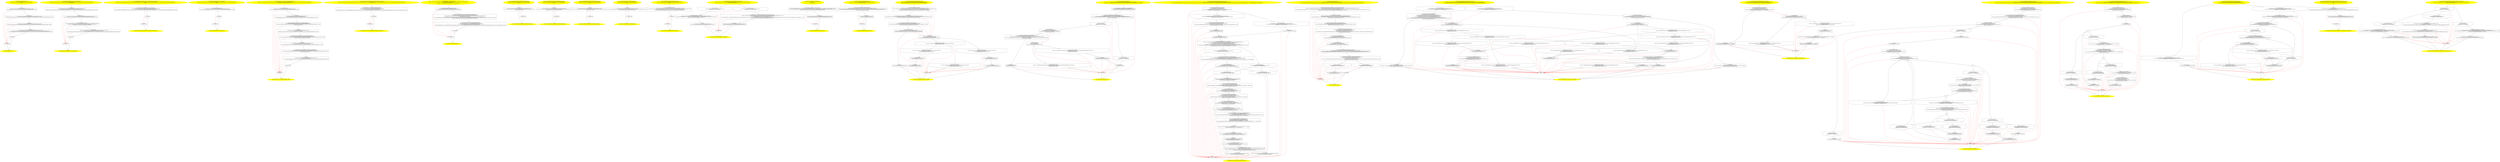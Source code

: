 /* @generated */
digraph cfg {
"org.junit.internal.runners.statements.FailOnTimeout$Builder.<init>().6164662a4627f0fbffdcd441b315f101_1" [label="1: Start FailOnTimeout$Builder.<init>()\nFormals:  this:org.junit.internal.runners.statements.FailOnTimeout$Builder*\nLocals:  \n  " color=yellow style=filled]
	

	 "org.junit.internal.runners.statements.FailOnTimeout$Builder.<init>().6164662a4627f0fbffdcd441b315f101_1" -> "org.junit.internal.runners.statements.FailOnTimeout$Builder.<init>().6164662a4627f0fbffdcd441b315f101_4" ;
"org.junit.internal.runners.statements.FailOnTimeout$Builder.<init>().6164662a4627f0fbffdcd441b315f101_2" [label="2: Exit FailOnTimeout$Builder.<init>() \n  " color=yellow style=filled]
	

"org.junit.internal.runners.statements.FailOnTimeout$Builder.<init>().6164662a4627f0fbffdcd441b315f101_3" [label="3:  exceptions sink \n  " shape="box"]
	

	 "org.junit.internal.runners.statements.FailOnTimeout$Builder.<init>().6164662a4627f0fbffdcd441b315f101_3" -> "org.junit.internal.runners.statements.FailOnTimeout$Builder.<init>().6164662a4627f0fbffdcd441b315f101_2" ;
"org.junit.internal.runners.statements.FailOnTimeout$Builder.<init>().6164662a4627f0fbffdcd441b315f101_4" [label="4:  Call Object.<init>() \n   n$0=*&this:org.junit.internal.runners.statements.FailOnTimeout$Builder* [line 63]\n  n$1=_fun_Object.<init>()(n$0:org.junit.internal.runners.statements.FailOnTimeout$Builder*) [line 63]\n " shape="box"]
	

	 "org.junit.internal.runners.statements.FailOnTimeout$Builder.<init>().6164662a4627f0fbffdcd441b315f101_4" -> "org.junit.internal.runners.statements.FailOnTimeout$Builder.<init>().6164662a4627f0fbffdcd441b315f101_5" ;
	 "org.junit.internal.runners.statements.FailOnTimeout$Builder.<init>().6164662a4627f0fbffdcd441b315f101_4" -> "org.junit.internal.runners.statements.FailOnTimeout$Builder.<init>().6164662a4627f0fbffdcd441b315f101_3" [color="red" ];
"org.junit.internal.runners.statements.FailOnTimeout$Builder.<init>().6164662a4627f0fbffdcd441b315f101_5" [label="5:  method_body \n   n$2=*&this:org.junit.internal.runners.statements.FailOnTimeout$Builder* [line 59]\n  *n$2.lookForStuckThread:org.junit.internal.runners.statements.FailOnTimeout$Builder(root org.junit.internal.runners.statements.FailOnTimeout$Builder)=0 [line 59]\n " shape="box"]
	

	 "org.junit.internal.runners.statements.FailOnTimeout$Builder.<init>().6164662a4627f0fbffdcd441b315f101_5" -> "org.junit.internal.runners.statements.FailOnTimeout$Builder.<init>().6164662a4627f0fbffdcd441b315f101_6" ;
	 "org.junit.internal.runners.statements.FailOnTimeout$Builder.<init>().6164662a4627f0fbffdcd441b315f101_5" -> "org.junit.internal.runners.statements.FailOnTimeout$Builder.<init>().6164662a4627f0fbffdcd441b315f101_3" [color="red" ];
"org.junit.internal.runners.statements.FailOnTimeout$Builder.<init>().6164662a4627f0fbffdcd441b315f101_6" [label="6:  method_body \n   n$3=*&this:org.junit.internal.runners.statements.FailOnTimeout$Builder* [line 60]\n  *n$3.timeout:org.junit.internal.runners.statements.FailOnTimeout$Builder(root org.junit.internal.runners.statements.FailOnTimeout$Builder)=0 [line 60]\n " shape="box"]
	

	 "org.junit.internal.runners.statements.FailOnTimeout$Builder.<init>().6164662a4627f0fbffdcd441b315f101_6" -> "org.junit.internal.runners.statements.FailOnTimeout$Builder.<init>().6164662a4627f0fbffdcd441b315f101_7" ;
	 "org.junit.internal.runners.statements.FailOnTimeout$Builder.<init>().6164662a4627f0fbffdcd441b315f101_6" -> "org.junit.internal.runners.statements.FailOnTimeout$Builder.<init>().6164662a4627f0fbffdcd441b315f101_3" [color="red" ];
"org.junit.internal.runners.statements.FailOnTimeout$Builder.<init>().6164662a4627f0fbffdcd441b315f101_7" [label="7:  method_body \n   n$4=*&this:org.junit.internal.runners.statements.FailOnTimeout$Builder* [line 61]\n  n$5=*&#GB<>$java.util.concurrent.TimeUnit.SECONDS:java.util.concurrent.TimeUnit*(root java.util.concurrent.TimeUnit) [line 61]\n  *n$4.unit:org.junit.internal.runners.statements.FailOnTimeout$Builder(root org.junit.internal.runners.statements.FailOnTimeout$Builder)=n$5 [line 61]\n " shape="box"]
	

	 "org.junit.internal.runners.statements.FailOnTimeout$Builder.<init>().6164662a4627f0fbffdcd441b315f101_7" -> "org.junit.internal.runners.statements.FailOnTimeout$Builder.<init>().6164662a4627f0fbffdcd441b315f101_8" ;
	 "org.junit.internal.runners.statements.FailOnTimeout$Builder.<init>().6164662a4627f0fbffdcd441b315f101_7" -> "org.junit.internal.runners.statements.FailOnTimeout$Builder.<init>().6164662a4627f0fbffdcd441b315f101_3" [color="red" ];
"org.junit.internal.runners.statements.FailOnTimeout$Builder.<init>().6164662a4627f0fbffdcd441b315f101_8" [label="8:  method_body \n  " shape="box"]
	

	 "org.junit.internal.runners.statements.FailOnTimeout$Builder.<init>().6164662a4627f0fbffdcd441b315f101_8" -> "org.junit.internal.runners.statements.FailOnTimeout$Builder.<init>().6164662a4627f0fbffdcd441b315f101_2" ;
	 "org.junit.internal.runners.statements.FailOnTimeout$Builder.<init>().6164662a4627f0fbffdcd441b315f101_8" -> "org.junit.internal.runners.statements.FailOnTimeout$Builder.<init>().6164662a4627f0fbffdcd441b315f101_3" [color="red" ];
"org.junit.internal.runners.statements.FailOnTimeout$CallableStatement.<init>(org.junit.internal.runn.8ccf2d595f9ea5384a990e888a7163db_1" [label="1: Start FailOnTimeout$CallableStatement.<init>(FailOnTimeout)\nFormals:  this:org.junit.internal.runners.statements.FailOnTimeout$CallableStatement* $bcvar1:org.junit.internal.runners.statements.FailOnTimeout*\nLocals:  $irvar0:void \n  " color=yellow style=filled]
	

	 "org.junit.internal.runners.statements.FailOnTimeout$CallableStatement.<init>(org.junit.internal.runn.8ccf2d595f9ea5384a990e888a7163db_1" -> "org.junit.internal.runners.statements.FailOnTimeout$CallableStatement.<init>(org.junit.internal.runn.8ccf2d595f9ea5384a990e888a7163db_4" ;
"org.junit.internal.runners.statements.FailOnTimeout$CallableStatement.<init>(org.junit.internal.runn.8ccf2d595f9ea5384a990e888a7163db_2" [label="2: Exit FailOnTimeout$CallableStatement.<init>(FailOnTimeout) \n  " color=yellow style=filled]
	

"org.junit.internal.runners.statements.FailOnTimeout$CallableStatement.<init>(org.junit.internal.runn.8ccf2d595f9ea5384a990e888a7163db_3" [label="3:  exceptions sink \n  " shape="box"]
	

	 "org.junit.internal.runners.statements.FailOnTimeout$CallableStatement.<init>(org.junit.internal.runn.8ccf2d595f9ea5384a990e888a7163db_3" -> "org.junit.internal.runners.statements.FailOnTimeout$CallableStatement.<init>(org.junit.internal.runn.8ccf2d595f9ea5384a990e888a7163db_2" ;
"org.junit.internal.runners.statements.FailOnTimeout$CallableStatement.<init>(org.junit.internal.runn.8ccf2d595f9ea5384a990e888a7163db_4" [label="4:  method_body \n   n$0=*&this:org.junit.internal.runners.statements.FailOnTimeout$CallableStatement* [line 293]\n  n$1=*&$bcvar1:org.junit.internal.runners.statements.FailOnTimeout* [line 293]\n  *n$0.this$0:org.junit.internal.runners.statements.FailOnTimeout$CallableStatement(root org.junit.internal.runners.statements.FailOnTimeout$CallableStatement)=n$1 [line 293]\n " shape="box"]
	

	 "org.junit.internal.runners.statements.FailOnTimeout$CallableStatement.<init>(org.junit.internal.runn.8ccf2d595f9ea5384a990e888a7163db_4" -> "org.junit.internal.runners.statements.FailOnTimeout$CallableStatement.<init>(org.junit.internal.runn.8ccf2d595f9ea5384a990e888a7163db_5" ;
	 "org.junit.internal.runners.statements.FailOnTimeout$CallableStatement.<init>(org.junit.internal.runn.8ccf2d595f9ea5384a990e888a7163db_4" -> "org.junit.internal.runners.statements.FailOnTimeout$CallableStatement.<init>(org.junit.internal.runn.8ccf2d595f9ea5384a990e888a7163db_3" [color="red" ];
"org.junit.internal.runners.statements.FailOnTimeout$CallableStatement.<init>(org.junit.internal.runn.8ccf2d595f9ea5384a990e888a7163db_5" [label="5:  Call Object.<init>() \n   n$2=*&this:org.junit.internal.runners.statements.FailOnTimeout$CallableStatement* [line 293]\n  n$3=_fun_Object.<init>()(n$2:org.junit.internal.runners.statements.FailOnTimeout$CallableStatement*) [line 293]\n " shape="box"]
	

	 "org.junit.internal.runners.statements.FailOnTimeout$CallableStatement.<init>(org.junit.internal.runn.8ccf2d595f9ea5384a990e888a7163db_5" -> "org.junit.internal.runners.statements.FailOnTimeout$CallableStatement.<init>(org.junit.internal.runn.8ccf2d595f9ea5384a990e888a7163db_6" ;
	 "org.junit.internal.runners.statements.FailOnTimeout$CallableStatement.<init>(org.junit.internal.runn.8ccf2d595f9ea5384a990e888a7163db_5" -> "org.junit.internal.runners.statements.FailOnTimeout$CallableStatement.<init>(org.junit.internal.runn.8ccf2d595f9ea5384a990e888a7163db_3" [color="red" ];
"org.junit.internal.runners.statements.FailOnTimeout$CallableStatement.<init>(org.junit.internal.runn.8ccf2d595f9ea5384a990e888a7163db_6" [label="6:  Call CountDownLatch.<init>(int) \n   n$4=_fun___new(sizeof(t=java.util.concurrent.CountDownLatch):java.util.concurrent.CountDownLatch*) [line 294]\n  n$5=_fun_CountDownLatch.<init>(int)(n$4:java.util.concurrent.CountDownLatch*,1:int) [line 294]\n  *&$irvar0:java.util.concurrent.CountDownLatch*=n$4 [line 294]\n " shape="box"]
	

	 "org.junit.internal.runners.statements.FailOnTimeout$CallableStatement.<init>(org.junit.internal.runn.8ccf2d595f9ea5384a990e888a7163db_6" -> "org.junit.internal.runners.statements.FailOnTimeout$CallableStatement.<init>(org.junit.internal.runn.8ccf2d595f9ea5384a990e888a7163db_7" ;
	 "org.junit.internal.runners.statements.FailOnTimeout$CallableStatement.<init>(org.junit.internal.runn.8ccf2d595f9ea5384a990e888a7163db_6" -> "org.junit.internal.runners.statements.FailOnTimeout$CallableStatement.<init>(org.junit.internal.runn.8ccf2d595f9ea5384a990e888a7163db_3" [color="red" ];
"org.junit.internal.runners.statements.FailOnTimeout$CallableStatement.<init>(org.junit.internal.runn.8ccf2d595f9ea5384a990e888a7163db_7" [label="7:  method_body \n   n$6=*&this:org.junit.internal.runners.statements.FailOnTimeout$CallableStatement* [line 294]\n  n$7=*&$irvar0:java.util.concurrent.CountDownLatch* [line 294]\n  *n$6.startLatch:org.junit.internal.runners.statements.FailOnTimeout$CallableStatement(root org.junit.internal.runners.statements.FailOnTimeout$CallableStatement)=n$7 [line 294]\n " shape="box"]
	

	 "org.junit.internal.runners.statements.FailOnTimeout$CallableStatement.<init>(org.junit.internal.runn.8ccf2d595f9ea5384a990e888a7163db_7" -> "org.junit.internal.runners.statements.FailOnTimeout$CallableStatement.<init>(org.junit.internal.runn.8ccf2d595f9ea5384a990e888a7163db_8" ;
	 "org.junit.internal.runners.statements.FailOnTimeout$CallableStatement.<init>(org.junit.internal.runn.8ccf2d595f9ea5384a990e888a7163db_7" -> "org.junit.internal.runners.statements.FailOnTimeout$CallableStatement.<init>(org.junit.internal.runn.8ccf2d595f9ea5384a990e888a7163db_3" [color="red" ];
"org.junit.internal.runners.statements.FailOnTimeout$CallableStatement.<init>(org.junit.internal.runn.8ccf2d595f9ea5384a990e888a7163db_8" [label="8:  method_body \n  " shape="box"]
	

	 "org.junit.internal.runners.statements.FailOnTimeout$CallableStatement.<init>(org.junit.internal.runn.8ccf2d595f9ea5384a990e888a7163db_8" -> "org.junit.internal.runners.statements.FailOnTimeout$CallableStatement.<init>(org.junit.internal.runn.8ccf2d595f9ea5384a990e888a7163db_2" ;
	 "org.junit.internal.runners.statements.FailOnTimeout$CallableStatement.<init>(org.junit.internal.runn.8ccf2d595f9ea5384a990e888a7163db_8" -> "org.junit.internal.runners.statements.FailOnTimeout$CallableStatement.<init>(org.junit.internal.runn.8ccf2d595f9ea5384a990e888a7163db_3" [color="red" ];
"org.junit.internal.runners.statements.FailOnTimeout$CallableStatement.<init>(org.junit.internal.runn.5a209562356e633a360a17e8e5b5eb85_1" [label="1: Start FailOnTimeout$CallableStatement.<init>(FailOnTimeout,FailOnTimeout$1)\nFormals:  this:org.junit.internal.runners.statements.FailOnTimeout$CallableStatement* x0:org.junit.internal.runners.statements.FailOnTimeout* x1:org.junit.internal.runners.statements.FailOnTimeout$1*\nLocals:  \n  " color=yellow style=filled]
	

	 "org.junit.internal.runners.statements.FailOnTimeout$CallableStatement.<init>(org.junit.internal.runn.5a209562356e633a360a17e8e5b5eb85_1" -> "org.junit.internal.runners.statements.FailOnTimeout$CallableStatement.<init>(org.junit.internal.runn.5a209562356e633a360a17e8e5b5eb85_4" ;
"org.junit.internal.runners.statements.FailOnTimeout$CallableStatement.<init>(org.junit.internal.runn.5a209562356e633a360a17e8e5b5eb85_2" [label="2: Exit FailOnTimeout$CallableStatement.<init>(FailOnTimeout,FailOnTimeout$1) \n  " color=yellow style=filled]
	

"org.junit.internal.runners.statements.FailOnTimeout$CallableStatement.<init>(org.junit.internal.runn.5a209562356e633a360a17e8e5b5eb85_3" [label="3:  exceptions sink \n  " shape="box"]
	

	 "org.junit.internal.runners.statements.FailOnTimeout$CallableStatement.<init>(org.junit.internal.runn.5a209562356e633a360a17e8e5b5eb85_3" -> "org.junit.internal.runners.statements.FailOnTimeout$CallableStatement.<init>(org.junit.internal.runn.5a209562356e633a360a17e8e5b5eb85_2" ;
"org.junit.internal.runners.statements.FailOnTimeout$CallableStatement.<init>(org.junit.internal.runn.5a209562356e633a360a17e8e5b5eb85_4" [label="4:  Call FailOnTimeout$CallableStatement.<init>(FailOnTimeout) \n   n$0=*&this:org.junit.internal.runners.statements.FailOnTimeout$CallableStatement* [line 293]\n  n$1=*&x0:org.junit.internal.runners.statements.FailOnTimeout* [line 293]\n  n$2=_fun_FailOnTimeout$CallableStatement.<init>(FailOnTimeout)(n$0:org.junit.internal.runners.statements.FailOnTimeout$CallableStatement*,n$1:org.junit.internal.runners.statements.FailOnTimeout*) [line 293]\n " shape="box"]
	

	 "org.junit.internal.runners.statements.FailOnTimeout$CallableStatement.<init>(org.junit.internal.runn.5a209562356e633a360a17e8e5b5eb85_4" -> "org.junit.internal.runners.statements.FailOnTimeout$CallableStatement.<init>(org.junit.internal.runn.5a209562356e633a360a17e8e5b5eb85_5" ;
	 "org.junit.internal.runners.statements.FailOnTimeout$CallableStatement.<init>(org.junit.internal.runn.5a209562356e633a360a17e8e5b5eb85_4" -> "org.junit.internal.runners.statements.FailOnTimeout$CallableStatement.<init>(org.junit.internal.runn.5a209562356e633a360a17e8e5b5eb85_3" [color="red" ];
"org.junit.internal.runners.statements.FailOnTimeout$CallableStatement.<init>(org.junit.internal.runn.5a209562356e633a360a17e8e5b5eb85_5" [label="5:  method_body \n  " shape="box"]
	

	 "org.junit.internal.runners.statements.FailOnTimeout$CallableStatement.<init>(org.junit.internal.runn.5a209562356e633a360a17e8e5b5eb85_5" -> "org.junit.internal.runners.statements.FailOnTimeout$CallableStatement.<init>(org.junit.internal.runn.5a209562356e633a360a17e8e5b5eb85_2" ;
	 "org.junit.internal.runners.statements.FailOnTimeout$CallableStatement.<init>(org.junit.internal.runn.5a209562356e633a360a17e8e5b5eb85_5" -> "org.junit.internal.runners.statements.FailOnTimeout$CallableStatement.<init>(org.junit.internal.runn.5a209562356e633a360a17e8e5b5eb85_3" [color="red" ];
"org.junit.internal.runners.statements.FailOnTimeout$Builder.<init>(org.junit.internal.runners.statem.c032bdcb6cfb765897aa9993874d48e1_1" [label="1: Start FailOnTimeout$Builder.<init>(FailOnTimeout$1)\nFormals:  this:org.junit.internal.runners.statements.FailOnTimeout$Builder* x0:org.junit.internal.runners.statements.FailOnTimeout$1*\nLocals:  \n  " color=yellow style=filled]
	

	 "org.junit.internal.runners.statements.FailOnTimeout$Builder.<init>(org.junit.internal.runners.statem.c032bdcb6cfb765897aa9993874d48e1_1" -> "org.junit.internal.runners.statements.FailOnTimeout$Builder.<init>(org.junit.internal.runners.statem.c032bdcb6cfb765897aa9993874d48e1_4" ;
"org.junit.internal.runners.statements.FailOnTimeout$Builder.<init>(org.junit.internal.runners.statem.c032bdcb6cfb765897aa9993874d48e1_2" [label="2: Exit FailOnTimeout$Builder.<init>(FailOnTimeout$1) \n  " color=yellow style=filled]
	

"org.junit.internal.runners.statements.FailOnTimeout$Builder.<init>(org.junit.internal.runners.statem.c032bdcb6cfb765897aa9993874d48e1_3" [label="3:  exceptions sink \n  " shape="box"]
	

	 "org.junit.internal.runners.statements.FailOnTimeout$Builder.<init>(org.junit.internal.runners.statem.c032bdcb6cfb765897aa9993874d48e1_3" -> "org.junit.internal.runners.statements.FailOnTimeout$Builder.<init>(org.junit.internal.runners.statem.c032bdcb6cfb765897aa9993874d48e1_2" ;
"org.junit.internal.runners.statements.FailOnTimeout$Builder.<init>(org.junit.internal.runners.statem.c032bdcb6cfb765897aa9993874d48e1_4" [label="4:  Call FailOnTimeout$Builder.<init>() \n   n$0=*&this:org.junit.internal.runners.statements.FailOnTimeout$Builder* [line 58]\n  n$1=_fun_FailOnTimeout$Builder.<init>()(n$0:org.junit.internal.runners.statements.FailOnTimeout$Builder*) [line 58]\n " shape="box"]
	

	 "org.junit.internal.runners.statements.FailOnTimeout$Builder.<init>(org.junit.internal.runners.statem.c032bdcb6cfb765897aa9993874d48e1_4" -> "org.junit.internal.runners.statements.FailOnTimeout$Builder.<init>(org.junit.internal.runners.statem.c032bdcb6cfb765897aa9993874d48e1_5" ;
	 "org.junit.internal.runners.statements.FailOnTimeout$Builder.<init>(org.junit.internal.runners.statem.c032bdcb6cfb765897aa9993874d48e1_4" -> "org.junit.internal.runners.statements.FailOnTimeout$Builder.<init>(org.junit.internal.runners.statem.c032bdcb6cfb765897aa9993874d48e1_3" [color="red" ];
"org.junit.internal.runners.statements.FailOnTimeout$Builder.<init>(org.junit.internal.runners.statem.c032bdcb6cfb765897aa9993874d48e1_5" [label="5:  method_body \n  " shape="box"]
	

	 "org.junit.internal.runners.statements.FailOnTimeout$Builder.<init>(org.junit.internal.runners.statem.c032bdcb6cfb765897aa9993874d48e1_5" -> "org.junit.internal.runners.statements.FailOnTimeout$Builder.<init>(org.junit.internal.runners.statem.c032bdcb6cfb765897aa9993874d48e1_2" ;
	 "org.junit.internal.runners.statements.FailOnTimeout$Builder.<init>(org.junit.internal.runners.statem.c032bdcb6cfb765897aa9993874d48e1_5" -> "org.junit.internal.runners.statements.FailOnTimeout$Builder.<init>(org.junit.internal.runners.statem.c032bdcb6cfb765897aa9993874d48e1_3" [color="red" ];
"org.junit.internal.runners.statements.FailOnTimeout.<init>(org.junit.internal.runners.statements.Fai.11e4bda4ce767e7554ea3708d0616f62_1" [label="1: Start FailOnTimeout.<init>(FailOnTimeout$Builder,Statement)\nFormals:  this:org.junit.internal.runners.statements.FailOnTimeout* builder:org.junit.internal.runners.statements.FailOnTimeout$Builder* statement:org.junit.runners.model.Statement*\nLocals:  $irvar2:void $irvar1:void $irvar0:void \n  " color=yellow style=filled]
	

	 "org.junit.internal.runners.statements.FailOnTimeout.<init>(org.junit.internal.runners.statements.Fai.11e4bda4ce767e7554ea3708d0616f62_1" -> "org.junit.internal.runners.statements.FailOnTimeout.<init>(org.junit.internal.runners.statements.Fai.11e4bda4ce767e7554ea3708d0616f62_4" ;
"org.junit.internal.runners.statements.FailOnTimeout.<init>(org.junit.internal.runners.statements.Fai.11e4bda4ce767e7554ea3708d0616f62_2" [label="2: Exit FailOnTimeout.<init>(FailOnTimeout$Builder,Statement) \n  " color=yellow style=filled]
	

"org.junit.internal.runners.statements.FailOnTimeout.<init>(org.junit.internal.runners.statements.Fai.11e4bda4ce767e7554ea3708d0616f62_3" [label="3:  exceptions sink \n  " shape="box"]
	

	 "org.junit.internal.runners.statements.FailOnTimeout.<init>(org.junit.internal.runners.statements.Fai.11e4bda4ce767e7554ea3708d0616f62_3" -> "org.junit.internal.runners.statements.FailOnTimeout.<init>(org.junit.internal.runners.statements.Fai.11e4bda4ce767e7554ea3708d0616f62_2" ;
"org.junit.internal.runners.statements.FailOnTimeout.<init>(org.junit.internal.runners.statements.Fai.11e4bda4ce767e7554ea3708d0616f62_4" [label="4:  Call Statement.<init>() \n   n$0=*&this:org.junit.internal.runners.statements.FailOnTimeout* [line 46]\n  n$1=_fun_Statement.<init>()(n$0:org.junit.internal.runners.statements.FailOnTimeout*) [line 46]\n " shape="box"]
	

	 "org.junit.internal.runners.statements.FailOnTimeout.<init>(org.junit.internal.runners.statements.Fai.11e4bda4ce767e7554ea3708d0616f62_4" -> "org.junit.internal.runners.statements.FailOnTimeout.<init>(org.junit.internal.runners.statements.Fai.11e4bda4ce767e7554ea3708d0616f62_5" ;
	 "org.junit.internal.runners.statements.FailOnTimeout.<init>(org.junit.internal.runners.statements.Fai.11e4bda4ce767e7554ea3708d0616f62_4" -> "org.junit.internal.runners.statements.FailOnTimeout.<init>(org.junit.internal.runners.statements.Fai.11e4bda4ce767e7554ea3708d0616f62_3" [color="red" ];
"org.junit.internal.runners.statements.FailOnTimeout.<init>(org.junit.internal.runners.statements.Fai.11e4bda4ce767e7554ea3708d0616f62_5" [label="5:  method_body \n   n$2=*&this:org.junit.internal.runners.statements.FailOnTimeout* [line 47]\n  n$3=*&statement:org.junit.runners.model.Statement* [line 47]\n  *n$2.originalStatement:org.junit.internal.runners.statements.FailOnTimeout(root org.junit.internal.runners.statements.FailOnTimeout)=n$3 [line 47]\n " shape="box"]
	

	 "org.junit.internal.runners.statements.FailOnTimeout.<init>(org.junit.internal.runners.statements.Fai.11e4bda4ce767e7554ea3708d0616f62_5" -> "org.junit.internal.runners.statements.FailOnTimeout.<init>(org.junit.internal.runners.statements.Fai.11e4bda4ce767e7554ea3708d0616f62_6" ;
	 "org.junit.internal.runners.statements.FailOnTimeout.<init>(org.junit.internal.runners.statements.Fai.11e4bda4ce767e7554ea3708d0616f62_5" -> "org.junit.internal.runners.statements.FailOnTimeout.<init>(org.junit.internal.runners.statements.Fai.11e4bda4ce767e7554ea3708d0616f62_3" [color="red" ];
"org.junit.internal.runners.statements.FailOnTimeout.<init>(org.junit.internal.runners.statements.Fai.11e4bda4ce767e7554ea3708d0616f62_6" [label="6:  Call long FailOnTimeout$Builder.access$100(FailOnTimeout$Builder) \n   n$4=*&builder:org.junit.internal.runners.statements.FailOnTimeout$Builder* [line 48]\n  n$5=_fun_long FailOnTimeout$Builder.access$100(FailOnTimeout$Builder)(n$4:org.junit.internal.runners.statements.FailOnTimeout$Builder*) [line 48]\n  *&$irvar0:long=n$5 [line 48]\n " shape="box"]
	

	 "org.junit.internal.runners.statements.FailOnTimeout.<init>(org.junit.internal.runners.statements.Fai.11e4bda4ce767e7554ea3708d0616f62_6" -> "org.junit.internal.runners.statements.FailOnTimeout.<init>(org.junit.internal.runners.statements.Fai.11e4bda4ce767e7554ea3708d0616f62_7" ;
	 "org.junit.internal.runners.statements.FailOnTimeout.<init>(org.junit.internal.runners.statements.Fai.11e4bda4ce767e7554ea3708d0616f62_6" -> "org.junit.internal.runners.statements.FailOnTimeout.<init>(org.junit.internal.runners.statements.Fai.11e4bda4ce767e7554ea3708d0616f62_3" [color="red" ];
"org.junit.internal.runners.statements.FailOnTimeout.<init>(org.junit.internal.runners.statements.Fai.11e4bda4ce767e7554ea3708d0616f62_7" [label="7:  method_body \n   n$6=*&this:org.junit.internal.runners.statements.FailOnTimeout* [line 48]\n  n$7=*&$irvar0:long [line 48]\n  *n$6.timeout:org.junit.internal.runners.statements.FailOnTimeout(root org.junit.internal.runners.statements.FailOnTimeout)=n$7 [line 48]\n " shape="box"]
	

	 "org.junit.internal.runners.statements.FailOnTimeout.<init>(org.junit.internal.runners.statements.Fai.11e4bda4ce767e7554ea3708d0616f62_7" -> "org.junit.internal.runners.statements.FailOnTimeout.<init>(org.junit.internal.runners.statements.Fai.11e4bda4ce767e7554ea3708d0616f62_8" ;
	 "org.junit.internal.runners.statements.FailOnTimeout.<init>(org.junit.internal.runners.statements.Fai.11e4bda4ce767e7554ea3708d0616f62_7" -> "org.junit.internal.runners.statements.FailOnTimeout.<init>(org.junit.internal.runners.statements.Fai.11e4bda4ce767e7554ea3708d0616f62_3" [color="red" ];
"org.junit.internal.runners.statements.FailOnTimeout.<init>(org.junit.internal.runners.statements.Fai.11e4bda4ce767e7554ea3708d0616f62_8" [label="8:  Call TimeUnit FailOnTimeout$Builder.access$200(FailOnTimeout$Builder) \n   n$8=*&builder:org.junit.internal.runners.statements.FailOnTimeout$Builder* [line 49]\n  n$9=_fun_TimeUnit FailOnTimeout$Builder.access$200(FailOnTimeout$Builder)(n$8:org.junit.internal.runners.statements.FailOnTimeout$Builder*) [line 49]\n  *&$irvar1:java.util.concurrent.TimeUnit*=n$9 [line 49]\n " shape="box"]
	

	 "org.junit.internal.runners.statements.FailOnTimeout.<init>(org.junit.internal.runners.statements.Fai.11e4bda4ce767e7554ea3708d0616f62_8" -> "org.junit.internal.runners.statements.FailOnTimeout.<init>(org.junit.internal.runners.statements.Fai.11e4bda4ce767e7554ea3708d0616f62_9" ;
	 "org.junit.internal.runners.statements.FailOnTimeout.<init>(org.junit.internal.runners.statements.Fai.11e4bda4ce767e7554ea3708d0616f62_8" -> "org.junit.internal.runners.statements.FailOnTimeout.<init>(org.junit.internal.runners.statements.Fai.11e4bda4ce767e7554ea3708d0616f62_3" [color="red" ];
"org.junit.internal.runners.statements.FailOnTimeout.<init>(org.junit.internal.runners.statements.Fai.11e4bda4ce767e7554ea3708d0616f62_9" [label="9:  method_body \n   n$10=*&this:org.junit.internal.runners.statements.FailOnTimeout* [line 49]\n  n$11=*&$irvar1:java.util.concurrent.TimeUnit* [line 49]\n  *n$10.timeUnit:org.junit.internal.runners.statements.FailOnTimeout(root org.junit.internal.runners.statements.FailOnTimeout)=n$11 [line 49]\n " shape="box"]
	

	 "org.junit.internal.runners.statements.FailOnTimeout.<init>(org.junit.internal.runners.statements.Fai.11e4bda4ce767e7554ea3708d0616f62_9" -> "org.junit.internal.runners.statements.FailOnTimeout.<init>(org.junit.internal.runners.statements.Fai.11e4bda4ce767e7554ea3708d0616f62_10" ;
	 "org.junit.internal.runners.statements.FailOnTimeout.<init>(org.junit.internal.runners.statements.Fai.11e4bda4ce767e7554ea3708d0616f62_9" -> "org.junit.internal.runners.statements.FailOnTimeout.<init>(org.junit.internal.runners.statements.Fai.11e4bda4ce767e7554ea3708d0616f62_3" [color="red" ];
"org.junit.internal.runners.statements.FailOnTimeout.<init>(org.junit.internal.runners.statements.Fai.11e4bda4ce767e7554ea3708d0616f62_10" [label="10:  Call boolean FailOnTimeout$Builder.access$300(FailOnTimeout$Builder) \n   n$12=*&builder:org.junit.internal.runners.statements.FailOnTimeout$Builder* [line 50]\n  n$13=_fun_boolean FailOnTimeout$Builder.access$300(FailOnTimeout$Builder)(n$12:org.junit.internal.runners.statements.FailOnTimeout$Builder*) [line 50]\n  *&$irvar2:_Bool=n$13 [line 50]\n " shape="box"]
	

	 "org.junit.internal.runners.statements.FailOnTimeout.<init>(org.junit.internal.runners.statements.Fai.11e4bda4ce767e7554ea3708d0616f62_10" -> "org.junit.internal.runners.statements.FailOnTimeout.<init>(org.junit.internal.runners.statements.Fai.11e4bda4ce767e7554ea3708d0616f62_11" ;
	 "org.junit.internal.runners.statements.FailOnTimeout.<init>(org.junit.internal.runners.statements.Fai.11e4bda4ce767e7554ea3708d0616f62_10" -> "org.junit.internal.runners.statements.FailOnTimeout.<init>(org.junit.internal.runners.statements.Fai.11e4bda4ce767e7554ea3708d0616f62_3" [color="red" ];
"org.junit.internal.runners.statements.FailOnTimeout.<init>(org.junit.internal.runners.statements.Fai.11e4bda4ce767e7554ea3708d0616f62_11" [label="11:  method_body \n   n$14=*&this:org.junit.internal.runners.statements.FailOnTimeout* [line 50]\n  n$15=*&$irvar2:_Bool [line 50]\n  *n$14.lookForStuckThread:org.junit.internal.runners.statements.FailOnTimeout(root org.junit.internal.runners.statements.FailOnTimeout)=n$15 [line 50]\n " shape="box"]
	

	 "org.junit.internal.runners.statements.FailOnTimeout.<init>(org.junit.internal.runners.statements.Fai.11e4bda4ce767e7554ea3708d0616f62_11" -> "org.junit.internal.runners.statements.FailOnTimeout.<init>(org.junit.internal.runners.statements.Fai.11e4bda4ce767e7554ea3708d0616f62_12" ;
	 "org.junit.internal.runners.statements.FailOnTimeout.<init>(org.junit.internal.runners.statements.Fai.11e4bda4ce767e7554ea3708d0616f62_11" -> "org.junit.internal.runners.statements.FailOnTimeout.<init>(org.junit.internal.runners.statements.Fai.11e4bda4ce767e7554ea3708d0616f62_3" [color="red" ];
"org.junit.internal.runners.statements.FailOnTimeout.<init>(org.junit.internal.runners.statements.Fai.11e4bda4ce767e7554ea3708d0616f62_12" [label="12:  method_body \n  " shape="box"]
	

	 "org.junit.internal.runners.statements.FailOnTimeout.<init>(org.junit.internal.runners.statements.Fai.11e4bda4ce767e7554ea3708d0616f62_12" -> "org.junit.internal.runners.statements.FailOnTimeout.<init>(org.junit.internal.runners.statements.Fai.11e4bda4ce767e7554ea3708d0616f62_2" ;
	 "org.junit.internal.runners.statements.FailOnTimeout.<init>(org.junit.internal.runners.statements.Fai.11e4bda4ce767e7554ea3708d0616f62_12" -> "org.junit.internal.runners.statements.FailOnTimeout.<init>(org.junit.internal.runners.statements.Fai.11e4bda4ce767e7554ea3708d0616f62_3" [color="red" ];
"org.junit.internal.runners.statements.FailOnTimeout.<init>(org.junit.internal.runners.statements.Fai.39cc0e09c3d561c8a282689adc9e74ca_1" [label="1: Start FailOnTimeout.<init>(FailOnTimeout$Builder,Statement,FailOnTimeout$1)\nFormals:  this:org.junit.internal.runners.statements.FailOnTimeout* x0:org.junit.internal.runners.statements.FailOnTimeout$Builder* x1:org.junit.runners.model.Statement* x2:org.junit.internal.runners.statements.FailOnTimeout$1*\nLocals:  \n  " color=yellow style=filled]
	

	 "org.junit.internal.runners.statements.FailOnTimeout.<init>(org.junit.internal.runners.statements.Fai.39cc0e09c3d561c8a282689adc9e74ca_1" -> "org.junit.internal.runners.statements.FailOnTimeout.<init>(org.junit.internal.runners.statements.Fai.39cc0e09c3d561c8a282689adc9e74ca_4" ;
"org.junit.internal.runners.statements.FailOnTimeout.<init>(org.junit.internal.runners.statements.Fai.39cc0e09c3d561c8a282689adc9e74ca_2" [label="2: Exit FailOnTimeout.<init>(FailOnTimeout$Builder,Statement,FailOnTimeout$1) \n  " color=yellow style=filled]
	

"org.junit.internal.runners.statements.FailOnTimeout.<init>(org.junit.internal.runners.statements.Fai.39cc0e09c3d561c8a282689adc9e74ca_3" [label="3:  exceptions sink \n  " shape="box"]
	

	 "org.junit.internal.runners.statements.FailOnTimeout.<init>(org.junit.internal.runners.statements.Fai.39cc0e09c3d561c8a282689adc9e74ca_3" -> "org.junit.internal.runners.statements.FailOnTimeout.<init>(org.junit.internal.runners.statements.Fai.39cc0e09c3d561c8a282689adc9e74ca_2" ;
"org.junit.internal.runners.statements.FailOnTimeout.<init>(org.junit.internal.runners.statements.Fai.39cc0e09c3d561c8a282689adc9e74ca_4" [label="4:  Call FailOnTimeout.<init>(FailOnTimeout$Builder,Statement) \n   n$0=*&this:org.junit.internal.runners.statements.FailOnTimeout* [line 19]\n  n$1=*&x0:org.junit.internal.runners.statements.FailOnTimeout$Builder* [line 19]\n  n$2=*&x1:org.junit.runners.model.Statement* [line 19]\n  n$3=_fun_FailOnTimeout.<init>(FailOnTimeout$Builder,Statement)(n$0:org.junit.internal.runners.statements.FailOnTimeout*,n$1:org.junit.internal.runners.statements.FailOnTimeout$Builder*,n$2:org.junit.runners.model.Statement*) [line 19]\n " shape="box"]
	

	 "org.junit.internal.runners.statements.FailOnTimeout.<init>(org.junit.internal.runners.statements.Fai.39cc0e09c3d561c8a282689adc9e74ca_4" -> "org.junit.internal.runners.statements.FailOnTimeout.<init>(org.junit.internal.runners.statements.Fai.39cc0e09c3d561c8a282689adc9e74ca_5" ;
	 "org.junit.internal.runners.statements.FailOnTimeout.<init>(org.junit.internal.runners.statements.Fai.39cc0e09c3d561c8a282689adc9e74ca_4" -> "org.junit.internal.runners.statements.FailOnTimeout.<init>(org.junit.internal.runners.statements.Fai.39cc0e09c3d561c8a282689adc9e74ca_3" [color="red" ];
"org.junit.internal.runners.statements.FailOnTimeout.<init>(org.junit.internal.runners.statements.Fai.39cc0e09c3d561c8a282689adc9e74ca_5" [label="5:  method_body \n  " shape="box"]
	

	 "org.junit.internal.runners.statements.FailOnTimeout.<init>(org.junit.internal.runners.statements.Fai.39cc0e09c3d561c8a282689adc9e74ca_5" -> "org.junit.internal.runners.statements.FailOnTimeout.<init>(org.junit.internal.runners.statements.Fai.39cc0e09c3d561c8a282689adc9e74ca_2" ;
	 "org.junit.internal.runners.statements.FailOnTimeout.<init>(org.junit.internal.runners.statements.Fai.39cc0e09c3d561c8a282689adc9e74ca_5" -> "org.junit.internal.runners.statements.FailOnTimeout.<init>(org.junit.internal.runners.statements.Fai.39cc0e09c3d561c8a282689adc9e74ca_3" [color="red" ];
"org.junit.internal.runners.statements.FailOnTimeout.<init>(org.junit.runners.model.Statement,long).be7a3ea23adc41352f53ee2a9516b9e9_1" [label="1: Start FailOnTimeout.<init>(Statement,long)\nFormals:  this:org.junit.internal.runners.statements.FailOnTimeout* statement:org.junit.runners.model.Statement* timeoutMillis:long\nLocals:  $irvar1:void $irvar0:void\nAnnotation: <_java.lang.Deprecated> FailOnTimeout.<init>(Statement,long)() \n  " color=yellow style=filled]
	

	 "org.junit.internal.runners.statements.FailOnTimeout.<init>(org.junit.runners.model.Statement,long).be7a3ea23adc41352f53ee2a9516b9e9_1" -> "org.junit.internal.runners.statements.FailOnTimeout.<init>(org.junit.runners.model.Statement,long).be7a3ea23adc41352f53ee2a9516b9e9_4" ;
"org.junit.internal.runners.statements.FailOnTimeout.<init>(org.junit.runners.model.Statement,long).be7a3ea23adc41352f53ee2a9516b9e9_2" [label="2: Exit FailOnTimeout.<init>(Statement,long) \n  " color=yellow style=filled]
	

"org.junit.internal.runners.statements.FailOnTimeout.<init>(org.junit.runners.model.Statement,long).be7a3ea23adc41352f53ee2a9516b9e9_3" [label="3:  exceptions sink \n  " shape="box"]
	

	 "org.junit.internal.runners.statements.FailOnTimeout.<init>(org.junit.runners.model.Statement,long).be7a3ea23adc41352f53ee2a9516b9e9_3" -> "org.junit.internal.runners.statements.FailOnTimeout.<init>(org.junit.runners.model.Statement,long).be7a3ea23adc41352f53ee2a9516b9e9_2" ;
"org.junit.internal.runners.statements.FailOnTimeout.<init>(org.junit.runners.model.Statement,long).be7a3ea23adc41352f53ee2a9516b9e9_4" [label="4:  Call FailOnTimeout$Builder FailOnTimeout.builder() \n   n$0=_fun_FailOnTimeout$Builder FailOnTimeout.builder()() [line 43]\n  *&$irvar0:org.junit.internal.runners.statements.FailOnTimeout$Builder*=n$0 [line 43]\n " shape="box"]
	

	 "org.junit.internal.runners.statements.FailOnTimeout.<init>(org.junit.runners.model.Statement,long).be7a3ea23adc41352f53ee2a9516b9e9_4" -> "org.junit.internal.runners.statements.FailOnTimeout.<init>(org.junit.runners.model.Statement,long).be7a3ea23adc41352f53ee2a9516b9e9_5" ;
	 "org.junit.internal.runners.statements.FailOnTimeout.<init>(org.junit.runners.model.Statement,long).be7a3ea23adc41352f53ee2a9516b9e9_4" -> "org.junit.internal.runners.statements.FailOnTimeout.<init>(org.junit.runners.model.Statement,long).be7a3ea23adc41352f53ee2a9516b9e9_3" [color="red" ];
"org.junit.internal.runners.statements.FailOnTimeout.<init>(org.junit.runners.model.Statement,long).be7a3ea23adc41352f53ee2a9516b9e9_5" [label="5:  Call FailOnTimeout$Builder FailOnTimeout$Builder.withTimeout(long,TimeUnit) \n   n$1=*&$irvar0:org.junit.internal.runners.statements.FailOnTimeout$Builder* [line 43]\n  _=*n$1:org.junit.internal.runners.statements.FailOnTimeout$Builder*(root org.junit.internal.runners.statements.FailOnTimeout$Builder) [line 43]\n  n$3=*&timeoutMillis:long [line 43]\n  n$4=*&#GB<>$java.util.concurrent.TimeUnit.MILLISECONDS:java.util.concurrent.TimeUnit*(root java.util.concurrent.TimeUnit) [line 43]\n  n$5=_fun_FailOnTimeout$Builder FailOnTimeout$Builder.withTimeout(long,TimeUnit)(n$1:org.junit.internal.runners.statements.FailOnTimeout$Builder*,n$3:long,n$4:java.util.concurrent.TimeUnit*) virtual [line 43]\n  *&$irvar1:org.junit.internal.runners.statements.FailOnTimeout$Builder*=n$5 [line 43]\n " shape="box"]
	

	 "org.junit.internal.runners.statements.FailOnTimeout.<init>(org.junit.runners.model.Statement,long).be7a3ea23adc41352f53ee2a9516b9e9_5" -> "org.junit.internal.runners.statements.FailOnTimeout.<init>(org.junit.runners.model.Statement,long).be7a3ea23adc41352f53ee2a9516b9e9_6" ;
	 "org.junit.internal.runners.statements.FailOnTimeout.<init>(org.junit.runners.model.Statement,long).be7a3ea23adc41352f53ee2a9516b9e9_5" -> "org.junit.internal.runners.statements.FailOnTimeout.<init>(org.junit.runners.model.Statement,long).be7a3ea23adc41352f53ee2a9516b9e9_3" [color="red" ];
"org.junit.internal.runners.statements.FailOnTimeout.<init>(org.junit.runners.model.Statement,long).be7a3ea23adc41352f53ee2a9516b9e9_6" [label="6:  Call FailOnTimeout.<init>(FailOnTimeout$Builder,Statement) \n   n$6=*&this:org.junit.internal.runners.statements.FailOnTimeout* [line 43]\n  n$7=*&$irvar1:org.junit.internal.runners.statements.FailOnTimeout$Builder* [line 43]\n  n$8=*&statement:org.junit.runners.model.Statement* [line 43]\n  n$9=_fun_FailOnTimeout.<init>(FailOnTimeout$Builder,Statement)(n$6:org.junit.internal.runners.statements.FailOnTimeout*,n$7:org.junit.internal.runners.statements.FailOnTimeout$Builder*,n$8:org.junit.runners.model.Statement*) [line 43]\n " shape="box"]
	

	 "org.junit.internal.runners.statements.FailOnTimeout.<init>(org.junit.runners.model.Statement,long).be7a3ea23adc41352f53ee2a9516b9e9_6" -> "org.junit.internal.runners.statements.FailOnTimeout.<init>(org.junit.runners.model.Statement,long).be7a3ea23adc41352f53ee2a9516b9e9_7" ;
	 "org.junit.internal.runners.statements.FailOnTimeout.<init>(org.junit.runners.model.Statement,long).be7a3ea23adc41352f53ee2a9516b9e9_6" -> "org.junit.internal.runners.statements.FailOnTimeout.<init>(org.junit.runners.model.Statement,long).be7a3ea23adc41352f53ee2a9516b9e9_3" [color="red" ];
"org.junit.internal.runners.statements.FailOnTimeout.<init>(org.junit.runners.model.Statement,long).be7a3ea23adc41352f53ee2a9516b9e9_7" [label="7:  method_body \n  " shape="box"]
	

	 "org.junit.internal.runners.statements.FailOnTimeout.<init>(org.junit.runners.model.Statement,long).be7a3ea23adc41352f53ee2a9516b9e9_7" -> "org.junit.internal.runners.statements.FailOnTimeout.<init>(org.junit.runners.model.Statement,long).be7a3ea23adc41352f53ee2a9516b9e9_2" ;
	 "org.junit.internal.runners.statements.FailOnTimeout.<init>(org.junit.runners.model.Statement,long).be7a3ea23adc41352f53ee2a9516b9e9_7" -> "org.junit.internal.runners.statements.FailOnTimeout.<init>(org.junit.runners.model.Statement,long).be7a3ea23adc41352f53ee2a9516b9e9_3" [color="red" ];
"org.junit.internal.runners.statements.FailOnTimeout$Builder.access$100(org.junit.internal.runners.st.5a54d4504dc3a122ebb224516be6ad5b_1" [label="1: Start long FailOnTimeout$Builder.access$100(FailOnTimeout$Builder)\nFormals:  x0:org.junit.internal.runners.statements.FailOnTimeout$Builder*\nLocals:  \n  " color=yellow style=filled]
	

	 "org.junit.internal.runners.statements.FailOnTimeout$Builder.access$100(org.junit.internal.runners.st.5a54d4504dc3a122ebb224516be6ad5b_1" -> "org.junit.internal.runners.statements.FailOnTimeout$Builder.access$100(org.junit.internal.runners.st.5a54d4504dc3a122ebb224516be6ad5b_4" ;
"org.junit.internal.runners.statements.FailOnTimeout$Builder.access$100(org.junit.internal.runners.st.5a54d4504dc3a122ebb224516be6ad5b_2" [label="2: Exit long FailOnTimeout$Builder.access$100(FailOnTimeout$Builder) \n  " color=yellow style=filled]
	

"org.junit.internal.runners.statements.FailOnTimeout$Builder.access$100(org.junit.internal.runners.st.5a54d4504dc3a122ebb224516be6ad5b_3" [label="3:  exceptions sink \n  " shape="box"]
	

	 "org.junit.internal.runners.statements.FailOnTimeout$Builder.access$100(org.junit.internal.runners.st.5a54d4504dc3a122ebb224516be6ad5b_3" -> "org.junit.internal.runners.statements.FailOnTimeout$Builder.access$100(org.junit.internal.runners.st.5a54d4504dc3a122ebb224516be6ad5b_2" ;
"org.junit.internal.runners.statements.FailOnTimeout$Builder.access$100(org.junit.internal.runners.st.5a54d4504dc3a122ebb224516be6ad5b_4" [label="4:  method_body \n   n$0=*&x0:org.junit.internal.runners.statements.FailOnTimeout$Builder* [line 58]\n  n$1=*n$0.timeout:long(root org.junit.internal.runners.statements.FailOnTimeout$Builder) [line 58]\n  *&return:long=n$1 [line 58]\n " shape="box"]
	

	 "org.junit.internal.runners.statements.FailOnTimeout$Builder.access$100(org.junit.internal.runners.st.5a54d4504dc3a122ebb224516be6ad5b_4" -> "org.junit.internal.runners.statements.FailOnTimeout$Builder.access$100(org.junit.internal.runners.st.5a54d4504dc3a122ebb224516be6ad5b_2" ;
	 "org.junit.internal.runners.statements.FailOnTimeout$Builder.access$100(org.junit.internal.runners.st.5a54d4504dc3a122ebb224516be6ad5b_4" -> "org.junit.internal.runners.statements.FailOnTimeout$Builder.access$100(org.junit.internal.runners.st.5a54d4504dc3a122ebb224516be6ad5b_3" [color="red" ];
"org.junit.internal.runners.statements.FailOnTimeout$Builder.access$200(org.junit.internal.runners.st.f16d24b64de8569826e97602134bbe3c_1" [label="1: Start TimeUnit FailOnTimeout$Builder.access$200(FailOnTimeout$Builder)\nFormals:  x0:org.junit.internal.runners.statements.FailOnTimeout$Builder*\nLocals:  \n  " color=yellow style=filled]
	

	 "org.junit.internal.runners.statements.FailOnTimeout$Builder.access$200(org.junit.internal.runners.st.f16d24b64de8569826e97602134bbe3c_1" -> "org.junit.internal.runners.statements.FailOnTimeout$Builder.access$200(org.junit.internal.runners.st.f16d24b64de8569826e97602134bbe3c_4" ;
"org.junit.internal.runners.statements.FailOnTimeout$Builder.access$200(org.junit.internal.runners.st.f16d24b64de8569826e97602134bbe3c_2" [label="2: Exit TimeUnit FailOnTimeout$Builder.access$200(FailOnTimeout$Builder) \n  " color=yellow style=filled]
	

"org.junit.internal.runners.statements.FailOnTimeout$Builder.access$200(org.junit.internal.runners.st.f16d24b64de8569826e97602134bbe3c_3" [label="3:  exceptions sink \n  " shape="box"]
	

	 "org.junit.internal.runners.statements.FailOnTimeout$Builder.access$200(org.junit.internal.runners.st.f16d24b64de8569826e97602134bbe3c_3" -> "org.junit.internal.runners.statements.FailOnTimeout$Builder.access$200(org.junit.internal.runners.st.f16d24b64de8569826e97602134bbe3c_2" ;
"org.junit.internal.runners.statements.FailOnTimeout$Builder.access$200(org.junit.internal.runners.st.f16d24b64de8569826e97602134bbe3c_4" [label="4:  method_body \n   n$0=*&x0:org.junit.internal.runners.statements.FailOnTimeout$Builder* [line 58]\n  n$1=*n$0.unit:java.util.concurrent.TimeUnit*(root org.junit.internal.runners.statements.FailOnTimeout$Builder) [line 58]\n  *&return:java.util.concurrent.TimeUnit*=n$1 [line 58]\n " shape="box"]
	

	 "org.junit.internal.runners.statements.FailOnTimeout$Builder.access$200(org.junit.internal.runners.st.f16d24b64de8569826e97602134bbe3c_4" -> "org.junit.internal.runners.statements.FailOnTimeout$Builder.access$200(org.junit.internal.runners.st.f16d24b64de8569826e97602134bbe3c_2" ;
	 "org.junit.internal.runners.statements.FailOnTimeout$Builder.access$200(org.junit.internal.runners.st.f16d24b64de8569826e97602134bbe3c_4" -> "org.junit.internal.runners.statements.FailOnTimeout$Builder.access$200(org.junit.internal.runners.st.f16d24b64de8569826e97602134bbe3c_3" [color="red" ];
"org.junit.internal.runners.statements.FailOnTimeout$Builder.access$300(org.junit.internal.runners.st.50b48b843c30deeb843f0a9a618e11f8_1" [label="1: Start boolean FailOnTimeout$Builder.access$300(FailOnTimeout$Builder)\nFormals:  x0:org.junit.internal.runners.statements.FailOnTimeout$Builder*\nLocals:  \n  " color=yellow style=filled]
	

	 "org.junit.internal.runners.statements.FailOnTimeout$Builder.access$300(org.junit.internal.runners.st.50b48b843c30deeb843f0a9a618e11f8_1" -> "org.junit.internal.runners.statements.FailOnTimeout$Builder.access$300(org.junit.internal.runners.st.50b48b843c30deeb843f0a9a618e11f8_4" ;
"org.junit.internal.runners.statements.FailOnTimeout$Builder.access$300(org.junit.internal.runners.st.50b48b843c30deeb843f0a9a618e11f8_2" [label="2: Exit boolean FailOnTimeout$Builder.access$300(FailOnTimeout$Builder) \n  " color=yellow style=filled]
	

"org.junit.internal.runners.statements.FailOnTimeout$Builder.access$300(org.junit.internal.runners.st.50b48b843c30deeb843f0a9a618e11f8_3" [label="3:  exceptions sink \n  " shape="box"]
	

	 "org.junit.internal.runners.statements.FailOnTimeout$Builder.access$300(org.junit.internal.runners.st.50b48b843c30deeb843f0a9a618e11f8_3" -> "org.junit.internal.runners.statements.FailOnTimeout$Builder.access$300(org.junit.internal.runners.st.50b48b843c30deeb843f0a9a618e11f8_2" ;
"org.junit.internal.runners.statements.FailOnTimeout$Builder.access$300(org.junit.internal.runners.st.50b48b843c30deeb843f0a9a618e11f8_4" [label="4:  method_body \n   n$0=*&x0:org.junit.internal.runners.statements.FailOnTimeout$Builder* [line 58]\n  n$1=*n$0.lookForStuckThread:_Bool(root org.junit.internal.runners.statements.FailOnTimeout$Builder) [line 58]\n  *&return:_Bool=n$1 [line 58]\n " shape="box"]
	

	 "org.junit.internal.runners.statements.FailOnTimeout$Builder.access$300(org.junit.internal.runners.st.50b48b843c30deeb843f0a9a618e11f8_4" -> "org.junit.internal.runners.statements.FailOnTimeout$Builder.access$300(org.junit.internal.runners.st.50b48b843c30deeb843f0a9a618e11f8_2" ;
	 "org.junit.internal.runners.statements.FailOnTimeout$Builder.access$300(org.junit.internal.runners.st.50b48b843c30deeb843f0a9a618e11f8_4" -> "org.junit.internal.runners.statements.FailOnTimeout$Builder.access$300(org.junit.internal.runners.st.50b48b843c30deeb843f0a9a618e11f8_3" [color="red" ];
"org.junit.internal.runners.statements.FailOnTimeout.access$600(org.junit.internal.runners.statements.058bb742600e14a6d6e65a00d3905d03_1" [label="1: Start Statement FailOnTimeout.access$600(FailOnTimeout)\nFormals:  x0:org.junit.internal.runners.statements.FailOnTimeout*\nLocals:  \n  " color=yellow style=filled]
	

	 "org.junit.internal.runners.statements.FailOnTimeout.access$600(org.junit.internal.runners.statements.058bb742600e14a6d6e65a00d3905d03_1" -> "org.junit.internal.runners.statements.FailOnTimeout.access$600(org.junit.internal.runners.statements.058bb742600e14a6d6e65a00d3905d03_4" ;
"org.junit.internal.runners.statements.FailOnTimeout.access$600(org.junit.internal.runners.statements.058bb742600e14a6d6e65a00d3905d03_2" [label="2: Exit Statement FailOnTimeout.access$600(FailOnTimeout) \n  " color=yellow style=filled]
	

"org.junit.internal.runners.statements.FailOnTimeout.access$600(org.junit.internal.runners.statements.058bb742600e14a6d6e65a00d3905d03_3" [label="3:  exceptions sink \n  " shape="box"]
	

	 "org.junit.internal.runners.statements.FailOnTimeout.access$600(org.junit.internal.runners.statements.058bb742600e14a6d6e65a00d3905d03_3" -> "org.junit.internal.runners.statements.FailOnTimeout.access$600(org.junit.internal.runners.statements.058bb742600e14a6d6e65a00d3905d03_2" ;
"org.junit.internal.runners.statements.FailOnTimeout.access$600(org.junit.internal.runners.statements.058bb742600e14a6d6e65a00d3905d03_4" [label="4:  method_body \n   n$0=*&x0:org.junit.internal.runners.statements.FailOnTimeout* [line 19]\n  n$1=*n$0.originalStatement:org.junit.runners.model.Statement*(root org.junit.internal.runners.statements.FailOnTimeout) [line 19]\n  *&return:org.junit.runners.model.Statement*=n$1 [line 19]\n " shape="box"]
	

	 "org.junit.internal.runners.statements.FailOnTimeout.access$600(org.junit.internal.runners.statements.058bb742600e14a6d6e65a00d3905d03_4" -> "org.junit.internal.runners.statements.FailOnTimeout.access$600(org.junit.internal.runners.statements.058bb742600e14a6d6e65a00d3905d03_2" ;
	 "org.junit.internal.runners.statements.FailOnTimeout.access$600(org.junit.internal.runners.statements.058bb742600e14a6d6e65a00d3905d03_4" -> "org.junit.internal.runners.statements.FailOnTimeout.access$600(org.junit.internal.runners.statements.058bb742600e14a6d6e65a00d3905d03_3" [color="red" ];
"org.junit.internal.runners.statements.FailOnTimeout$CallableStatement.awaitStarted():void.d8606c8de0d22227b0e6115e8c376670_1" [label="1: Start void FailOnTimeout$CallableStatement.awaitStarted()\nFormals:  this:org.junit.internal.runners.statements.FailOnTimeout$CallableStatement*\nLocals:  \n  " color=yellow style=filled]
	

	 "org.junit.internal.runners.statements.FailOnTimeout$CallableStatement.awaitStarted():void.d8606c8de0d22227b0e6115e8c376670_1" -> "org.junit.internal.runners.statements.FailOnTimeout$CallableStatement.awaitStarted():void.d8606c8de0d22227b0e6115e8c376670_4" ;
"org.junit.internal.runners.statements.FailOnTimeout$CallableStatement.awaitStarted():void.d8606c8de0d22227b0e6115e8c376670_2" [label="2: Exit void FailOnTimeout$CallableStatement.awaitStarted() \n  " color=yellow style=filled]
	

"org.junit.internal.runners.statements.FailOnTimeout$CallableStatement.awaitStarted():void.d8606c8de0d22227b0e6115e8c376670_3" [label="3:  exceptions sink \n  " shape="box"]
	

	 "org.junit.internal.runners.statements.FailOnTimeout$CallableStatement.awaitStarted():void.d8606c8de0d22227b0e6115e8c376670_3" -> "org.junit.internal.runners.statements.FailOnTimeout$CallableStatement.awaitStarted():void.d8606c8de0d22227b0e6115e8c376670_2" ;
"org.junit.internal.runners.statements.FailOnTimeout$CallableStatement.awaitStarted():void.d8606c8de0d22227b0e6115e8c376670_4" [label="4:  Call void CountDownLatch.await() \n   n$0=*&this:org.junit.internal.runners.statements.FailOnTimeout$CallableStatement* [line 309]\n  n$1=*n$0.startLatch:java.util.concurrent.CountDownLatch*(root org.junit.internal.runners.statements.FailOnTimeout$CallableStatement) [line 309]\n  _=*n$1:java.util.concurrent.CountDownLatch*(root java.util.concurrent.CountDownLatch) [line 309]\n  n$3=_fun_void CountDownLatch.await()(n$1:java.util.concurrent.CountDownLatch*) virtual [line 309]\n " shape="box"]
	

	 "org.junit.internal.runners.statements.FailOnTimeout$CallableStatement.awaitStarted():void.d8606c8de0d22227b0e6115e8c376670_4" -> "org.junit.internal.runners.statements.FailOnTimeout$CallableStatement.awaitStarted():void.d8606c8de0d22227b0e6115e8c376670_5" ;
	 "org.junit.internal.runners.statements.FailOnTimeout$CallableStatement.awaitStarted():void.d8606c8de0d22227b0e6115e8c376670_4" -> "org.junit.internal.runners.statements.FailOnTimeout$CallableStatement.awaitStarted():void.d8606c8de0d22227b0e6115e8c376670_3" [color="red" ];
"org.junit.internal.runners.statements.FailOnTimeout$CallableStatement.awaitStarted():void.d8606c8de0d22227b0e6115e8c376670_5" [label="5:  method_body \n  " shape="box"]
	

	 "org.junit.internal.runners.statements.FailOnTimeout$CallableStatement.awaitStarted():void.d8606c8de0d22227b0e6115e8c376670_5" -> "org.junit.internal.runners.statements.FailOnTimeout$CallableStatement.awaitStarted():void.d8606c8de0d22227b0e6115e8c376670_2" ;
	 "org.junit.internal.runners.statements.FailOnTimeout$CallableStatement.awaitStarted():void.d8606c8de0d22227b0e6115e8c376670_5" -> "org.junit.internal.runners.statements.FailOnTimeout$CallableStatement.awaitStarted():void.d8606c8de0d22227b0e6115e8c376670_3" [color="red" ];
"org.junit.internal.runners.statements.FailOnTimeout$Builder.build(org.junit.runners.model.Statement).5c10dd52720d0819be04a04690bc4d19_1" [label="1: Start FailOnTimeout FailOnTimeout$Builder.build(Statement)\nFormals:  this:org.junit.internal.runners.statements.FailOnTimeout$Builder* statement:org.junit.runners.model.Statement*\nLocals:  $irvar1:void $irvar0:void \n  " color=yellow style=filled]
	

	 "org.junit.internal.runners.statements.FailOnTimeout$Builder.build(org.junit.runners.model.Statement).5c10dd52720d0819be04a04690bc4d19_1" -> "org.junit.internal.runners.statements.FailOnTimeout$Builder.build(org.junit.runners.model.Statement).5c10dd52720d0819be04a04690bc4d19_4" ;
	 "org.junit.internal.runners.statements.FailOnTimeout$Builder.build(org.junit.runners.model.Statement).5c10dd52720d0819be04a04690bc4d19_1" -> "org.junit.internal.runners.statements.FailOnTimeout$Builder.build(org.junit.runners.model.Statement).5c10dd52720d0819be04a04690bc4d19_5" ;
"org.junit.internal.runners.statements.FailOnTimeout$Builder.build(org.junit.runners.model.Statement).5c10dd52720d0819be04a04690bc4d19_2" [label="2: Exit FailOnTimeout FailOnTimeout$Builder.build(Statement) \n  " color=yellow style=filled]
	

"org.junit.internal.runners.statements.FailOnTimeout$Builder.build(org.junit.runners.model.Statement).5c10dd52720d0819be04a04690bc4d19_3" [label="3:  exceptions sink \n  " shape="box"]
	

	 "org.junit.internal.runners.statements.FailOnTimeout$Builder.build(org.junit.runners.model.Statement).5c10dd52720d0819be04a04690bc4d19_3" -> "org.junit.internal.runners.statements.FailOnTimeout$Builder.build(org.junit.runners.model.Statement).5c10dd52720d0819be04a04690bc4d19_2" ;
"org.junit.internal.runners.statements.FailOnTimeout$Builder.build(org.junit.runners.model.Statement).5c10dd52720d0819be04a04690bc4d19_4" [label="4: Prune (true branch, if) \n   n$0=*&statement:org.junit.runners.model.Statement* [line 112]\n  PRUNE(!(n$0 != null), true); [line 112]\n " shape="invhouse"]
	

	 "org.junit.internal.runners.statements.FailOnTimeout$Builder.build(org.junit.runners.model.Statement).5c10dd52720d0819be04a04690bc4d19_4" -> "org.junit.internal.runners.statements.FailOnTimeout$Builder.build(org.junit.runners.model.Statement).5c10dd52720d0819be04a04690bc4d19_6" ;
	 "org.junit.internal.runners.statements.FailOnTimeout$Builder.build(org.junit.runners.model.Statement).5c10dd52720d0819be04a04690bc4d19_4" -> "org.junit.internal.runners.statements.FailOnTimeout$Builder.build(org.junit.runners.model.Statement).5c10dd52720d0819be04a04690bc4d19_3" [color="red" ];
"org.junit.internal.runners.statements.FailOnTimeout$Builder.build(org.junit.runners.model.Statement).5c10dd52720d0819be04a04690bc4d19_5" [label="5: Prune (false branch, if) \n   n$0=*&statement:org.junit.runners.model.Statement* [line 112]\n  PRUNE((n$0 != null), false); [line 112]\n " shape="invhouse"]
	

	 "org.junit.internal.runners.statements.FailOnTimeout$Builder.build(org.junit.runners.model.Statement).5c10dd52720d0819be04a04690bc4d19_5" -> "org.junit.internal.runners.statements.FailOnTimeout$Builder.build(org.junit.runners.model.Statement).5c10dd52720d0819be04a04690bc4d19_8" ;
	 "org.junit.internal.runners.statements.FailOnTimeout$Builder.build(org.junit.runners.model.Statement).5c10dd52720d0819be04a04690bc4d19_5" -> "org.junit.internal.runners.statements.FailOnTimeout$Builder.build(org.junit.runners.model.Statement).5c10dd52720d0819be04a04690bc4d19_3" [color="red" ];
"org.junit.internal.runners.statements.FailOnTimeout$Builder.build(org.junit.runners.model.Statement).5c10dd52720d0819be04a04690bc4d19_6" [label="6:  Call NullPointerException.<init>(String) \n   n$1=_fun___new(sizeof(t=java.lang.NullPointerException):java.lang.NullPointerException*) [line 113]\n  n$2=_fun_NullPointerException.<init>(String)(n$1:java.lang.NullPointerException*,\"statement cannot be null\":java.lang.Object*) [line 113]\n  *&$irvar0:java.lang.NullPointerException*=n$1 [line 113]\n " shape="box"]
	

	 "org.junit.internal.runners.statements.FailOnTimeout$Builder.build(org.junit.runners.model.Statement).5c10dd52720d0819be04a04690bc4d19_6" -> "org.junit.internal.runners.statements.FailOnTimeout$Builder.build(org.junit.runners.model.Statement).5c10dd52720d0819be04a04690bc4d19_7" ;
	 "org.junit.internal.runners.statements.FailOnTimeout$Builder.build(org.junit.runners.model.Statement).5c10dd52720d0819be04a04690bc4d19_6" -> "org.junit.internal.runners.statements.FailOnTimeout$Builder.build(org.junit.runners.model.Statement).5c10dd52720d0819be04a04690bc4d19_3" [color="red" ];
"org.junit.internal.runners.statements.FailOnTimeout$Builder.build(org.junit.runners.model.Statement).5c10dd52720d0819be04a04690bc4d19_7" [label="7:  throw \n   n$3=*&$irvar0:java.lang.NullPointerException* [line 113]\n  *&return:org.junit.internal.runners.statements.FailOnTimeout*=EXN n$3 [line 113]\n " shape="box"]
	

	 "org.junit.internal.runners.statements.FailOnTimeout$Builder.build(org.junit.runners.model.Statement).5c10dd52720d0819be04a04690bc4d19_7" -> "org.junit.internal.runners.statements.FailOnTimeout$Builder.build(org.junit.runners.model.Statement).5c10dd52720d0819be04a04690bc4d19_2" ;
	 "org.junit.internal.runners.statements.FailOnTimeout$Builder.build(org.junit.runners.model.Statement).5c10dd52720d0819be04a04690bc4d19_7" -> "org.junit.internal.runners.statements.FailOnTimeout$Builder.build(org.junit.runners.model.Statement).5c10dd52720d0819be04a04690bc4d19_3" [color="red" ];
"org.junit.internal.runners.statements.FailOnTimeout$Builder.build(org.junit.runners.model.Statement).5c10dd52720d0819be04a04690bc4d19_8" [label="8:  Call FailOnTimeout.<init>(FailOnTimeout$Builder,Statement,FailOnTimeout$1) \n   n$4=_fun___new(sizeof(t=org.junit.internal.runners.statements.FailOnTimeout):org.junit.internal.runners.statements.FailOnTimeout*) [line 115]\n  n$5=*&this:org.junit.internal.runners.statements.FailOnTimeout$Builder* [line 115]\n  n$6=*&statement:org.junit.runners.model.Statement* [line 115]\n  n$7=_fun_FailOnTimeout.<init>(FailOnTimeout$Builder,Statement,FailOnTimeout$1)(n$4:org.junit.internal.runners.statements.FailOnTimeout*,n$5:org.junit.internal.runners.statements.FailOnTimeout$Builder*,n$6:org.junit.runners.model.Statement*,null:java.lang.Object*) [line 115]\n  *&$irvar1:org.junit.internal.runners.statements.FailOnTimeout*=n$4 [line 115]\n " shape="box"]
	

	 "org.junit.internal.runners.statements.FailOnTimeout$Builder.build(org.junit.runners.model.Statement).5c10dd52720d0819be04a04690bc4d19_8" -> "org.junit.internal.runners.statements.FailOnTimeout$Builder.build(org.junit.runners.model.Statement).5c10dd52720d0819be04a04690bc4d19_9" ;
	 "org.junit.internal.runners.statements.FailOnTimeout$Builder.build(org.junit.runners.model.Statement).5c10dd52720d0819be04a04690bc4d19_8" -> "org.junit.internal.runners.statements.FailOnTimeout$Builder.build(org.junit.runners.model.Statement).5c10dd52720d0819be04a04690bc4d19_3" [color="red" ];
"org.junit.internal.runners.statements.FailOnTimeout$Builder.build(org.junit.runners.model.Statement).5c10dd52720d0819be04a04690bc4d19_9" [label="9:  method_body \n   n$8=*&$irvar1:org.junit.internal.runners.statements.FailOnTimeout* [line 115]\n  *&return:org.junit.internal.runners.statements.FailOnTimeout*=n$8 [line 115]\n " shape="box"]
	

	 "org.junit.internal.runners.statements.FailOnTimeout$Builder.build(org.junit.runners.model.Statement).5c10dd52720d0819be04a04690bc4d19_9" -> "org.junit.internal.runners.statements.FailOnTimeout$Builder.build(org.junit.runners.model.Statement).5c10dd52720d0819be04a04690bc4d19_2" ;
	 "org.junit.internal.runners.statements.FailOnTimeout$Builder.build(org.junit.runners.model.Statement).5c10dd52720d0819be04a04690bc4d19_9" -> "org.junit.internal.runners.statements.FailOnTimeout$Builder.build(org.junit.runners.model.Statement).5c10dd52720d0819be04a04690bc4d19_3" [color="red" ];
"org.junit.internal.runners.statements.FailOnTimeout.builder():org.junit.internal.runners.statements..2d78497dc5b2e76e85c9f546e3666f4f_1" [label="1: Start FailOnTimeout$Builder FailOnTimeout.builder()\nFormals: \nLocals:  $irvar0:void \n  " color=yellow style=filled]
	

	 "org.junit.internal.runners.statements.FailOnTimeout.builder():org.junit.internal.runners.statements..2d78497dc5b2e76e85c9f546e3666f4f_1" -> "org.junit.internal.runners.statements.FailOnTimeout.builder():org.junit.internal.runners.statements..2d78497dc5b2e76e85c9f546e3666f4f_4" ;
"org.junit.internal.runners.statements.FailOnTimeout.builder():org.junit.internal.runners.statements..2d78497dc5b2e76e85c9f546e3666f4f_2" [label="2: Exit FailOnTimeout$Builder FailOnTimeout.builder() \n  " color=yellow style=filled]
	

"org.junit.internal.runners.statements.FailOnTimeout.builder():org.junit.internal.runners.statements..2d78497dc5b2e76e85c9f546e3666f4f_3" [label="3:  exceptions sink \n  " shape="box"]
	

	 "org.junit.internal.runners.statements.FailOnTimeout.builder():org.junit.internal.runners.statements..2d78497dc5b2e76e85c9f546e3666f4f_3" -> "org.junit.internal.runners.statements.FailOnTimeout.builder():org.junit.internal.runners.statements..2d78497dc5b2e76e85c9f546e3666f4f_2" ;
"org.junit.internal.runners.statements.FailOnTimeout.builder():org.junit.internal.runners.statements..2d78497dc5b2e76e85c9f546e3666f4f_4" [label="4:  Call FailOnTimeout$Builder.<init>(FailOnTimeout$1) \n   n$0=_fun___new(sizeof(t=org.junit.internal.runners.statements.FailOnTimeout$Builder):org.junit.internal.runners.statements.FailOnTimeout$Builder*) [line 31]\n  n$1=_fun_FailOnTimeout$Builder.<init>(FailOnTimeout$1)(n$0:org.junit.internal.runners.statements.FailOnTimeout$Builder*,null:java.lang.Object*) [line 31]\n  *&$irvar0:org.junit.internal.runners.statements.FailOnTimeout$Builder*=n$0 [line 31]\n " shape="box"]
	

	 "org.junit.internal.runners.statements.FailOnTimeout.builder():org.junit.internal.runners.statements..2d78497dc5b2e76e85c9f546e3666f4f_4" -> "org.junit.internal.runners.statements.FailOnTimeout.builder():org.junit.internal.runners.statements..2d78497dc5b2e76e85c9f546e3666f4f_5" ;
	 "org.junit.internal.runners.statements.FailOnTimeout.builder():org.junit.internal.runners.statements..2d78497dc5b2e76e85c9f546e3666f4f_4" -> "org.junit.internal.runners.statements.FailOnTimeout.builder():org.junit.internal.runners.statements..2d78497dc5b2e76e85c9f546e3666f4f_3" [color="red" ];
"org.junit.internal.runners.statements.FailOnTimeout.builder():org.junit.internal.runners.statements..2d78497dc5b2e76e85c9f546e3666f4f_5" [label="5:  method_body \n   n$2=*&$irvar0:org.junit.internal.runners.statements.FailOnTimeout$Builder* [line 31]\n  *&return:org.junit.internal.runners.statements.FailOnTimeout$Builder*=n$2 [line 31]\n " shape="box"]
	

	 "org.junit.internal.runners.statements.FailOnTimeout.builder():org.junit.internal.runners.statements..2d78497dc5b2e76e85c9f546e3666f4f_5" -> "org.junit.internal.runners.statements.FailOnTimeout.builder():org.junit.internal.runners.statements..2d78497dc5b2e76e85c9f546e3666f4f_2" ;
	 "org.junit.internal.runners.statements.FailOnTimeout.builder():org.junit.internal.runners.statements..2d78497dc5b2e76e85c9f546e3666f4f_5" -> "org.junit.internal.runners.statements.FailOnTimeout.builder():org.junit.internal.runners.statements..2d78497dc5b2e76e85c9f546e3666f4f_3" [color="red" ];
"org.junit.internal.runners.statements.FailOnTimeout$CallableStatement.call():java.lang.Object.4909c5bac6e05c0e72cbae873e264fb6_1" [label="1: Start Object FailOnTimeout$CallableStatement.call()\nFormals:  this:org.junit.internal.runners.statements.FailOnTimeout$CallableStatement*\nLocals:  $irvar0:void \n  " color=yellow style=filled]
	

	 "org.junit.internal.runners.statements.FailOnTimeout$CallableStatement.call():java.lang.Object.4909c5bac6e05c0e72cbae873e264fb6_1" -> "org.junit.internal.runners.statements.FailOnTimeout$CallableStatement.call():java.lang.Object.4909c5bac6e05c0e72cbae873e264fb6_4" ;
"org.junit.internal.runners.statements.FailOnTimeout$CallableStatement.call():java.lang.Object.4909c5bac6e05c0e72cbae873e264fb6_2" [label="2: Exit Object FailOnTimeout$CallableStatement.call() \n  " color=yellow style=filled]
	

"org.junit.internal.runners.statements.FailOnTimeout$CallableStatement.call():java.lang.Object.4909c5bac6e05c0e72cbae873e264fb6_3" [label="3:  exceptions sink \n  " shape="box"]
	

	 "org.junit.internal.runners.statements.FailOnTimeout$CallableStatement.call():java.lang.Object.4909c5bac6e05c0e72cbae873e264fb6_3" -> "org.junit.internal.runners.statements.FailOnTimeout$CallableStatement.call():java.lang.Object.4909c5bac6e05c0e72cbae873e264fb6_2" ;
"org.junit.internal.runners.statements.FailOnTimeout$CallableStatement.call():java.lang.Object.4909c5bac6e05c0e72cbae873e264fb6_4" [label="4:  Call Throwable FailOnTimeout$CallableStatement.call() \n   n$0=*&this:org.junit.internal.runners.statements.FailOnTimeout$CallableStatement* [line 293]\n  _=*n$0:org.junit.internal.runners.statements.FailOnTimeout$CallableStatement*(root org.junit.internal.runners.statements.FailOnTimeout$CallableStatement) [line 293]\n  n$2=_fun_Throwable FailOnTimeout$CallableStatement.call()(n$0:org.junit.internal.runners.statements.FailOnTimeout$CallableStatement*) virtual [line 293]\n  *&$irvar0:java.lang.Throwable*=n$2 [line 293]\n " shape="box"]
	

	 "org.junit.internal.runners.statements.FailOnTimeout$CallableStatement.call():java.lang.Object.4909c5bac6e05c0e72cbae873e264fb6_4" -> "org.junit.internal.runners.statements.FailOnTimeout$CallableStatement.call():java.lang.Object.4909c5bac6e05c0e72cbae873e264fb6_5" ;
	 "org.junit.internal.runners.statements.FailOnTimeout$CallableStatement.call():java.lang.Object.4909c5bac6e05c0e72cbae873e264fb6_4" -> "org.junit.internal.runners.statements.FailOnTimeout$CallableStatement.call():java.lang.Object.4909c5bac6e05c0e72cbae873e264fb6_3" [color="red" ];
"org.junit.internal.runners.statements.FailOnTimeout$CallableStatement.call():java.lang.Object.4909c5bac6e05c0e72cbae873e264fb6_5" [label="5:  method_body \n   n$3=*&$irvar0:java.lang.Throwable* [line 293]\n  *&return:java.lang.Object*=n$3 [line 293]\n " shape="box"]
	

	 "org.junit.internal.runners.statements.FailOnTimeout$CallableStatement.call():java.lang.Object.4909c5bac6e05c0e72cbae873e264fb6_5" -> "org.junit.internal.runners.statements.FailOnTimeout$CallableStatement.call():java.lang.Object.4909c5bac6e05c0e72cbae873e264fb6_2" ;
	 "org.junit.internal.runners.statements.FailOnTimeout$CallableStatement.call():java.lang.Object.4909c5bac6e05c0e72cbae873e264fb6_5" -> "org.junit.internal.runners.statements.FailOnTimeout$CallableStatement.call():java.lang.Object.4909c5bac6e05c0e72cbae873e264fb6_3" [color="red" ];
"org.junit.internal.runners.statements.FailOnTimeout$CallableStatement.call():java.lang.Throwable.576f30ff06cf8a971c5c19c2fb921ae9_1" [label="1: Start Throwable FailOnTimeout$CallableStatement.call()\nFormals:  this:org.junit.internal.runners.statements.FailOnTimeout$CallableStatement*\nLocals:  CatchVar23:void CatchVar20:void $irvar1:void $irvar0:void e:java.lang.Exception* \n  " color=yellow style=filled]
	

	 "org.junit.internal.runners.statements.FailOnTimeout$CallableStatement.call():java.lang.Throwable.576f30ff06cf8a971c5c19c2fb921ae9_1" -> "org.junit.internal.runners.statements.FailOnTimeout$CallableStatement.call():java.lang.Throwable.576f30ff06cf8a971c5c19c2fb921ae9_4" ;
"org.junit.internal.runners.statements.FailOnTimeout$CallableStatement.call():java.lang.Throwable.576f30ff06cf8a971c5c19c2fb921ae9_2" [label="2: Exit Throwable FailOnTimeout$CallableStatement.call() \n  " color=yellow style=filled]
	

"org.junit.internal.runners.statements.FailOnTimeout$CallableStatement.call():java.lang.Throwable.576f30ff06cf8a971c5c19c2fb921ae9_3" [label="3:  exceptions sink \n  " shape="box"]
	

	 "org.junit.internal.runners.statements.FailOnTimeout$CallableStatement.call():java.lang.Throwable.576f30ff06cf8a971c5c19c2fb921ae9_3" -> "org.junit.internal.runners.statements.FailOnTimeout$CallableStatement.call():java.lang.Throwable.576f30ff06cf8a971c5c19c2fb921ae9_2" ;
"org.junit.internal.runners.statements.FailOnTimeout$CallableStatement.call():java.lang.Throwable.576f30ff06cf8a971c5c19c2fb921ae9_4" [label="4:  Call void CountDownLatch.countDown() \n   n$0=*&this:org.junit.internal.runners.statements.FailOnTimeout$CallableStatement* [line 298]\n  n$1=*n$0.startLatch:java.util.concurrent.CountDownLatch*(root org.junit.internal.runners.statements.FailOnTimeout$CallableStatement) [line 298]\n  _=*n$1:java.util.concurrent.CountDownLatch*(root java.util.concurrent.CountDownLatch) [line 298]\n  n$3=_fun_void CountDownLatch.countDown()(n$1:java.util.concurrent.CountDownLatch*) virtual [line 298]\n " shape="box"]
	

	 "org.junit.internal.runners.statements.FailOnTimeout$CallableStatement.call():java.lang.Throwable.576f30ff06cf8a971c5c19c2fb921ae9_4" -> "org.junit.internal.runners.statements.FailOnTimeout$CallableStatement.call():java.lang.Throwable.576f30ff06cf8a971c5c19c2fb921ae9_5" ;
	 "org.junit.internal.runners.statements.FailOnTimeout$CallableStatement.call():java.lang.Throwable.576f30ff06cf8a971c5c19c2fb921ae9_4" -> "org.junit.internal.runners.statements.FailOnTimeout$CallableStatement.call():java.lang.Throwable.576f30ff06cf8a971c5c19c2fb921ae9_17" [color="red" ];
"org.junit.internal.runners.statements.FailOnTimeout$CallableStatement.call():java.lang.Throwable.576f30ff06cf8a971c5c19c2fb921ae9_5" [label="5:  method_body \n   n$4=*&this:org.junit.internal.runners.statements.FailOnTimeout$CallableStatement* [line 299]\n  n$5=*n$4.this$0:org.junit.internal.runners.statements.FailOnTimeout*(root org.junit.internal.runners.statements.FailOnTimeout$CallableStatement) [line 299]\n  *&$irvar0:org.junit.internal.runners.statements.FailOnTimeout*=n$5 [line 299]\n " shape="box"]
	

	 "org.junit.internal.runners.statements.FailOnTimeout$CallableStatement.call():java.lang.Throwable.576f30ff06cf8a971c5c19c2fb921ae9_5" -> "org.junit.internal.runners.statements.FailOnTimeout$CallableStatement.call():java.lang.Throwable.576f30ff06cf8a971c5c19c2fb921ae9_6" ;
	 "org.junit.internal.runners.statements.FailOnTimeout$CallableStatement.call():java.lang.Throwable.576f30ff06cf8a971c5c19c2fb921ae9_5" -> "org.junit.internal.runners.statements.FailOnTimeout$CallableStatement.call():java.lang.Throwable.576f30ff06cf8a971c5c19c2fb921ae9_17" [color="red" ];
"org.junit.internal.runners.statements.FailOnTimeout$CallableStatement.call():java.lang.Throwable.576f30ff06cf8a971c5c19c2fb921ae9_6" [label="6:  Call Statement FailOnTimeout.access$600(FailOnTimeout) \n   n$6=*&$irvar0:org.junit.internal.runners.statements.FailOnTimeout* [line 299]\n  n$7=_fun_Statement FailOnTimeout.access$600(FailOnTimeout)(n$6:org.junit.internal.runners.statements.FailOnTimeout*) [line 299]\n  *&$irvar1:org.junit.runners.model.Statement*=n$7 [line 299]\n " shape="box"]
	

	 "org.junit.internal.runners.statements.FailOnTimeout$CallableStatement.call():java.lang.Throwable.576f30ff06cf8a971c5c19c2fb921ae9_6" -> "org.junit.internal.runners.statements.FailOnTimeout$CallableStatement.call():java.lang.Throwable.576f30ff06cf8a971c5c19c2fb921ae9_7" ;
	 "org.junit.internal.runners.statements.FailOnTimeout$CallableStatement.call():java.lang.Throwable.576f30ff06cf8a971c5c19c2fb921ae9_6" -> "org.junit.internal.runners.statements.FailOnTimeout$CallableStatement.call():java.lang.Throwable.576f30ff06cf8a971c5c19c2fb921ae9_17" [color="red" ];
"org.junit.internal.runners.statements.FailOnTimeout$CallableStatement.call():java.lang.Throwable.576f30ff06cf8a971c5c19c2fb921ae9_7" [label="7:  Call void Statement.evaluate() \n   n$8=*&$irvar1:org.junit.runners.model.Statement* [line 299]\n  _=*n$8:org.junit.runners.model.Statement*(root org.junit.runners.model.Statement) [line 299]\n  n$10=_fun_void Statement.evaluate()(n$8:org.junit.runners.model.Statement*) virtual [line 299]\n " shape="box"]
	

	 "org.junit.internal.runners.statements.FailOnTimeout$CallableStatement.call():java.lang.Throwable.576f30ff06cf8a971c5c19c2fb921ae9_7" -> "org.junit.internal.runners.statements.FailOnTimeout$CallableStatement.call():java.lang.Throwable.576f30ff06cf8a971c5c19c2fb921ae9_12" ;
	 "org.junit.internal.runners.statements.FailOnTimeout$CallableStatement.call():java.lang.Throwable.576f30ff06cf8a971c5c19c2fb921ae9_7" -> "org.junit.internal.runners.statements.FailOnTimeout$CallableStatement.call():java.lang.Throwable.576f30ff06cf8a971c5c19c2fb921ae9_17" [color="red" ];
"org.junit.internal.runners.statements.FailOnTimeout$CallableStatement.call():java.lang.Throwable.576f30ff06cf8a971c5c19c2fb921ae9_8" [label="8:  method_body \n   n$11=*&CatchVar20:java.lang.Object* [line 300]\n  *&e:java.lang.Object*=n$11 [line 300]\n " shape="box"]
	

	 "org.junit.internal.runners.statements.FailOnTimeout$CallableStatement.call():java.lang.Throwable.576f30ff06cf8a971c5c19c2fb921ae9_8" -> "org.junit.internal.runners.statements.FailOnTimeout$CallableStatement.call():java.lang.Throwable.576f30ff06cf8a971c5c19c2fb921ae9_9" ;
	 "org.junit.internal.runners.statements.FailOnTimeout$CallableStatement.call():java.lang.Throwable.576f30ff06cf8a971c5c19c2fb921ae9_8" -> "org.junit.internal.runners.statements.FailOnTimeout$CallableStatement.call():java.lang.Throwable.576f30ff06cf8a971c5c19c2fb921ae9_3" [color="red" ];
"org.junit.internal.runners.statements.FailOnTimeout$CallableStatement.call():java.lang.Throwable.576f30ff06cf8a971c5c19c2fb921ae9_9" [label="9:  throw \n   n$12=*&e:java.lang.Object* [line 301]\n  *&return:java.lang.Throwable*=EXN n$12 [line 301]\n " shape="box"]
	

	 "org.junit.internal.runners.statements.FailOnTimeout$CallableStatement.call():java.lang.Throwable.576f30ff06cf8a971c5c19c2fb921ae9_9" -> "org.junit.internal.runners.statements.FailOnTimeout$CallableStatement.call():java.lang.Throwable.576f30ff06cf8a971c5c19c2fb921ae9_2" ;
	 "org.junit.internal.runners.statements.FailOnTimeout$CallableStatement.call():java.lang.Throwable.576f30ff06cf8a971c5c19c2fb921ae9_9" -> "org.junit.internal.runners.statements.FailOnTimeout$CallableStatement.call():java.lang.Throwable.576f30ff06cf8a971c5c19c2fb921ae9_3" [color="red" ];
"org.junit.internal.runners.statements.FailOnTimeout$CallableStatement.call():java.lang.Throwable.576f30ff06cf8a971c5c19c2fb921ae9_10" [label="10:  method_body \n   n$13=*&CatchVar23:java.lang.Object* [line 302]\n  *&e:java.lang.Object*=n$13 [line 302]\n " shape="box"]
	

	 "org.junit.internal.runners.statements.FailOnTimeout$CallableStatement.call():java.lang.Throwable.576f30ff06cf8a971c5c19c2fb921ae9_10" -> "org.junit.internal.runners.statements.FailOnTimeout$CallableStatement.call():java.lang.Throwable.576f30ff06cf8a971c5c19c2fb921ae9_11" ;
	 "org.junit.internal.runners.statements.FailOnTimeout$CallableStatement.call():java.lang.Throwable.576f30ff06cf8a971c5c19c2fb921ae9_10" -> "org.junit.internal.runners.statements.FailOnTimeout$CallableStatement.call():java.lang.Throwable.576f30ff06cf8a971c5c19c2fb921ae9_3" [color="red" ];
"org.junit.internal.runners.statements.FailOnTimeout$CallableStatement.call():java.lang.Throwable.576f30ff06cf8a971c5c19c2fb921ae9_11" [label="11:  method_body \n   n$14=*&e:java.lang.Object* [line 303]\n  *&return:java.lang.Throwable*=n$14 [line 303]\n " shape="box"]
	

	 "org.junit.internal.runners.statements.FailOnTimeout$CallableStatement.call():java.lang.Throwable.576f30ff06cf8a971c5c19c2fb921ae9_11" -> "org.junit.internal.runners.statements.FailOnTimeout$CallableStatement.call():java.lang.Throwable.576f30ff06cf8a971c5c19c2fb921ae9_2" ;
	 "org.junit.internal.runners.statements.FailOnTimeout$CallableStatement.call():java.lang.Throwable.576f30ff06cf8a971c5c19c2fb921ae9_11" -> "org.junit.internal.runners.statements.FailOnTimeout$CallableStatement.call():java.lang.Throwable.576f30ff06cf8a971c5c19c2fb921ae9_3" [color="red" ];
"org.junit.internal.runners.statements.FailOnTimeout$CallableStatement.call():java.lang.Throwable.576f30ff06cf8a971c5c19c2fb921ae9_12" [label="12:  method_body \n   *&return:java.lang.Throwable*=null [line 305]\n " shape="box"]
	

	 "org.junit.internal.runners.statements.FailOnTimeout$CallableStatement.call():java.lang.Throwable.576f30ff06cf8a971c5c19c2fb921ae9_12" -> "org.junit.internal.runners.statements.FailOnTimeout$CallableStatement.call():java.lang.Throwable.576f30ff06cf8a971c5c19c2fb921ae9_2" ;
	 "org.junit.internal.runners.statements.FailOnTimeout$CallableStatement.call():java.lang.Throwable.576f30ff06cf8a971c5c19c2fb921ae9_12" -> "org.junit.internal.runners.statements.FailOnTimeout$CallableStatement.call():java.lang.Throwable.576f30ff06cf8a971c5c19c2fb921ae9_3" [color="red" ];
"org.junit.internal.runners.statements.FailOnTimeout$CallableStatement.call():java.lang.Throwable.576f30ff06cf8a971c5c19c2fb921ae9_13" [label="13: Prune (true branch, switch) \n   n$17=_fun___instanceof(n$16:java.lang.Throwable*,sizeof(t=java.lang.Throwable):void) [line 302]\n  PRUNE(n$17, true); [line 302]\n  *&CatchVar23:java.lang.Throwable*=n$16 [line 302]\n " shape="invhouse"]
	

	 "org.junit.internal.runners.statements.FailOnTimeout$CallableStatement.call():java.lang.Throwable.576f30ff06cf8a971c5c19c2fb921ae9_13" -> "org.junit.internal.runners.statements.FailOnTimeout$CallableStatement.call():java.lang.Throwable.576f30ff06cf8a971c5c19c2fb921ae9_10" ;
	 "org.junit.internal.runners.statements.FailOnTimeout$CallableStatement.call():java.lang.Throwable.576f30ff06cf8a971c5c19c2fb921ae9_13" -> "org.junit.internal.runners.statements.FailOnTimeout$CallableStatement.call():java.lang.Throwable.576f30ff06cf8a971c5c19c2fb921ae9_3" [color="red" ];
"org.junit.internal.runners.statements.FailOnTimeout$CallableStatement.call():java.lang.Throwable.576f30ff06cf8a971c5c19c2fb921ae9_14" [label="14: Prune (false branch, switch) \n   n$17=_fun___instanceof(n$16:java.lang.Throwable*,sizeof(t=java.lang.Throwable):void) [line 302]\n  PRUNE(!n$17, false); [line 302]\n  *&return:java.lang.Throwable*=EXN n$16 [line 302]\n " shape="invhouse"]
	

	 "org.junit.internal.runners.statements.FailOnTimeout$CallableStatement.call():java.lang.Throwable.576f30ff06cf8a971c5c19c2fb921ae9_14" -> "org.junit.internal.runners.statements.FailOnTimeout$CallableStatement.call():java.lang.Throwable.576f30ff06cf8a971c5c19c2fb921ae9_3" ;
	 "org.junit.internal.runners.statements.FailOnTimeout$CallableStatement.call():java.lang.Throwable.576f30ff06cf8a971c5c19c2fb921ae9_14" -> "org.junit.internal.runners.statements.FailOnTimeout$CallableStatement.call():java.lang.Throwable.576f30ff06cf8a971c5c19c2fb921ae9_3" [color="red" ];
"org.junit.internal.runners.statements.FailOnTimeout$CallableStatement.call():java.lang.Throwable.576f30ff06cf8a971c5c19c2fb921ae9_15" [label="15: Prune (true branch, switch) \n   n$18=_fun___instanceof(n$16:java.lang.Exception*,sizeof(t=java.lang.Exception):void) [line 300]\n  PRUNE(n$18, true); [line 300]\n  *&CatchVar20:java.lang.Throwable*=n$16 [line 300]\n " shape="invhouse"]
	

	 "org.junit.internal.runners.statements.FailOnTimeout$CallableStatement.call():java.lang.Throwable.576f30ff06cf8a971c5c19c2fb921ae9_15" -> "org.junit.internal.runners.statements.FailOnTimeout$CallableStatement.call():java.lang.Throwable.576f30ff06cf8a971c5c19c2fb921ae9_8" ;
	 "org.junit.internal.runners.statements.FailOnTimeout$CallableStatement.call():java.lang.Throwable.576f30ff06cf8a971c5c19c2fb921ae9_15" -> "org.junit.internal.runners.statements.FailOnTimeout$CallableStatement.call():java.lang.Throwable.576f30ff06cf8a971c5c19c2fb921ae9_3" [color="red" ];
"org.junit.internal.runners.statements.FailOnTimeout$CallableStatement.call():java.lang.Throwable.576f30ff06cf8a971c5c19c2fb921ae9_16" [label="16: Prune (false branch, switch) \n   n$18=_fun___instanceof(n$16:java.lang.Exception*,sizeof(t=java.lang.Exception):void) [line 300]\n  PRUNE(!n$18, false); [line 300]\n " shape="invhouse"]
	

	 "org.junit.internal.runners.statements.FailOnTimeout$CallableStatement.call():java.lang.Throwable.576f30ff06cf8a971c5c19c2fb921ae9_16" -> "org.junit.internal.runners.statements.FailOnTimeout$CallableStatement.call():java.lang.Throwable.576f30ff06cf8a971c5c19c2fb921ae9_13" ;
	 "org.junit.internal.runners.statements.FailOnTimeout$CallableStatement.call():java.lang.Throwable.576f30ff06cf8a971c5c19c2fb921ae9_16" -> "org.junit.internal.runners.statements.FailOnTimeout$CallableStatement.call():java.lang.Throwable.576f30ff06cf8a971c5c19c2fb921ae9_14" ;
	 "org.junit.internal.runners.statements.FailOnTimeout$CallableStatement.call():java.lang.Throwable.576f30ff06cf8a971c5c19c2fb921ae9_16" -> "org.junit.internal.runners.statements.FailOnTimeout$CallableStatement.call():java.lang.Throwable.576f30ff06cf8a971c5c19c2fb921ae9_3" [color="red" ];
"org.junit.internal.runners.statements.FailOnTimeout$CallableStatement.call():java.lang.Throwable.576f30ff06cf8a971c5c19c2fb921ae9_17" [label="17:  exception handler \n   n$15=*&return:java.lang.Throwable* [line 300]\n  *&return:java.lang.Throwable*=null [line 300]\n  n$16=_fun___unwrap_exception(n$15:java.lang.Throwable*) [line 300]\n " shape="box"]
	

	 "org.junit.internal.runners.statements.FailOnTimeout$CallableStatement.call():java.lang.Throwable.576f30ff06cf8a971c5c19c2fb921ae9_17" -> "org.junit.internal.runners.statements.FailOnTimeout$CallableStatement.call():java.lang.Throwable.576f30ff06cf8a971c5c19c2fb921ae9_15" ;
	 "org.junit.internal.runners.statements.FailOnTimeout$CallableStatement.call():java.lang.Throwable.576f30ff06cf8a971c5c19c2fb921ae9_17" -> "org.junit.internal.runners.statements.FailOnTimeout$CallableStatement.call():java.lang.Throwable.576f30ff06cf8a971c5c19c2fb921ae9_16" ;
	 "org.junit.internal.runners.statements.FailOnTimeout$CallableStatement.call():java.lang.Throwable.576f30ff06cf8a971c5c19c2fb921ae9_17" -> "org.junit.internal.runners.statements.FailOnTimeout$CallableStatement.call():java.lang.Throwable.576f30ff06cf8a971c5c19c2fb921ae9_3" [color="red" ];
"org.junit.internal.runners.statements.FailOnTimeout.cpuTime(java.lang.Thread):long.61fa48384c179d860d6d0cd5e066e6f6_1" [label="1: Start long FailOnTimeout.cpuTime(Thread)\nFormals:  this:org.junit.internal.runners.statements.FailOnTimeout* thr:java.lang.Thread*\nLocals:  $bcvar3:void CatchVar24:void $irvar2:void $irvar1:void $irvar0:void mxBean:org.junit.internal.management.ThreadMXBean* \n  " color=yellow style=filled]
	

	 "org.junit.internal.runners.statements.FailOnTimeout.cpuTime(java.lang.Thread):long.61fa48384c179d860d6d0cd5e066e6f6_1" -> "org.junit.internal.runners.statements.FailOnTimeout.cpuTime(java.lang.Thread):long.61fa48384c179d860d6d0cd5e066e6f6_4" ;
"org.junit.internal.runners.statements.FailOnTimeout.cpuTime(java.lang.Thread):long.61fa48384c179d860d6d0cd5e066e6f6_2" [label="2: Exit long FailOnTimeout.cpuTime(Thread) \n  " color=yellow style=filled]
	

"org.junit.internal.runners.statements.FailOnTimeout.cpuTime(java.lang.Thread):long.61fa48384c179d860d6d0cd5e066e6f6_3" [label="3:  exceptions sink \n  " shape="box"]
	

	 "org.junit.internal.runners.statements.FailOnTimeout.cpuTime(java.lang.Thread):long.61fa48384c179d860d6d0cd5e066e6f6_3" -> "org.junit.internal.runners.statements.FailOnTimeout.cpuTime(java.lang.Thread):long.61fa48384c179d860d6d0cd5e066e6f6_2" ;
"org.junit.internal.runners.statements.FailOnTimeout.cpuTime(java.lang.Thread):long.61fa48384c179d860d6d0cd5e066e6f6_4" [label="4:  Call ThreadMXBean ManagementFactory.getThreadMXBean() \n   n$0=_fun_ThreadMXBean ManagementFactory.getThreadMXBean()() [line 283]\n  *&mxBean:org.junit.internal.management.ThreadMXBean*=n$0 [line 283]\n " shape="box"]
	

	 "org.junit.internal.runners.statements.FailOnTimeout.cpuTime(java.lang.Thread):long.61fa48384c179d860d6d0cd5e066e6f6_4" -> "org.junit.internal.runners.statements.FailOnTimeout.cpuTime(java.lang.Thread):long.61fa48384c179d860d6d0cd5e066e6f6_5" ;
	 "org.junit.internal.runners.statements.FailOnTimeout.cpuTime(java.lang.Thread):long.61fa48384c179d860d6d0cd5e066e6f6_4" -> "org.junit.internal.runners.statements.FailOnTimeout.cpuTime(java.lang.Thread):long.61fa48384c179d860d6d0cd5e066e6f6_3" [color="red" ];
"org.junit.internal.runners.statements.FailOnTimeout.cpuTime(java.lang.Thread):long.61fa48384c179d860d6d0cd5e066e6f6_5" [label="5:  Call boolean ThreadMXBean.isThreadCpuTimeSupported() \n   n$1=*&mxBean:org.junit.internal.management.ThreadMXBean* [line 284]\n  _=*n$1:org.junit.internal.management.ThreadMXBean*(root org.junit.internal.management.ThreadMXBean) [line 284]\n  n$3=_fun_boolean ThreadMXBean.isThreadCpuTimeSupported()(n$1:org.junit.internal.management.ThreadMXBean*) interface virtual [line 284]\n  *&$irvar0:_Bool=n$3 [line 284]\n " shape="box"]
	

	 "org.junit.internal.runners.statements.FailOnTimeout.cpuTime(java.lang.Thread):long.61fa48384c179d860d6d0cd5e066e6f6_5" -> "org.junit.internal.runners.statements.FailOnTimeout.cpuTime(java.lang.Thread):long.61fa48384c179d860d6d0cd5e066e6f6_6" ;
	 "org.junit.internal.runners.statements.FailOnTimeout.cpuTime(java.lang.Thread):long.61fa48384c179d860d6d0cd5e066e6f6_5" -> "org.junit.internal.runners.statements.FailOnTimeout.cpuTime(java.lang.Thread):long.61fa48384c179d860d6d0cd5e066e6f6_7" ;
	 "org.junit.internal.runners.statements.FailOnTimeout.cpuTime(java.lang.Thread):long.61fa48384c179d860d6d0cd5e066e6f6_5" -> "org.junit.internal.runners.statements.FailOnTimeout.cpuTime(java.lang.Thread):long.61fa48384c179d860d6d0cd5e066e6f6_3" [color="red" ];
"org.junit.internal.runners.statements.FailOnTimeout.cpuTime(java.lang.Thread):long.61fa48384c179d860d6d0cd5e066e6f6_6" [label="6: Prune (true branch, if) \n   n$4=*&$irvar0:_Bool [line 284]\n  PRUNE(!(n$4 == 0), true); [line 284]\n " shape="invhouse"]
	

	 "org.junit.internal.runners.statements.FailOnTimeout.cpuTime(java.lang.Thread):long.61fa48384c179d860d6d0cd5e066e6f6_6" -> "org.junit.internal.runners.statements.FailOnTimeout.cpuTime(java.lang.Thread):long.61fa48384c179d860d6d0cd5e066e6f6_8" ;
	 "org.junit.internal.runners.statements.FailOnTimeout.cpuTime(java.lang.Thread):long.61fa48384c179d860d6d0cd5e066e6f6_6" -> "org.junit.internal.runners.statements.FailOnTimeout.cpuTime(java.lang.Thread):long.61fa48384c179d860d6d0cd5e066e6f6_3" [color="red" ];
"org.junit.internal.runners.statements.FailOnTimeout.cpuTime(java.lang.Thread):long.61fa48384c179d860d6d0cd5e066e6f6_7" [label="7: Prune (false branch, if) \n   n$4=*&$irvar0:_Bool [line 284]\n  PRUNE((n$4 == 0), false); [line 284]\n " shape="invhouse"]
	

	 "org.junit.internal.runners.statements.FailOnTimeout.cpuTime(java.lang.Thread):long.61fa48384c179d860d6d0cd5e066e6f6_7" -> "org.junit.internal.runners.statements.FailOnTimeout.cpuTime(java.lang.Thread):long.61fa48384c179d860d6d0cd5e066e6f6_12" ;
	 "org.junit.internal.runners.statements.FailOnTimeout.cpuTime(java.lang.Thread):long.61fa48384c179d860d6d0cd5e066e6f6_7" -> "org.junit.internal.runners.statements.FailOnTimeout.cpuTime(java.lang.Thread):long.61fa48384c179d860d6d0cd5e066e6f6_3" [color="red" ];
"org.junit.internal.runners.statements.FailOnTimeout.cpuTime(java.lang.Thread):long.61fa48384c179d860d6d0cd5e066e6f6_8" [label="8:  Call long Thread.getId() \n   n$5=*&thr:java.lang.Thread* [line 286]\n  _=*n$5:java.lang.Thread*(root java.lang.Thread) [line 286]\n  n$7=_fun_long Thread.getId()(n$5:java.lang.Thread*) virtual [line 286]\n  *&$irvar1:long=n$7 [line 286]\n " shape="box"]
	

	 "org.junit.internal.runners.statements.FailOnTimeout.cpuTime(java.lang.Thread):long.61fa48384c179d860d6d0cd5e066e6f6_8" -> "org.junit.internal.runners.statements.FailOnTimeout.cpuTime(java.lang.Thread):long.61fa48384c179d860d6d0cd5e066e6f6_9" ;
	 "org.junit.internal.runners.statements.FailOnTimeout.cpuTime(java.lang.Thread):long.61fa48384c179d860d6d0cd5e066e6f6_8" -> "org.junit.internal.runners.statements.FailOnTimeout.cpuTime(java.lang.Thread):long.61fa48384c179d860d6d0cd5e066e6f6_15" [color="red" ];
"org.junit.internal.runners.statements.FailOnTimeout.cpuTime(java.lang.Thread):long.61fa48384c179d860d6d0cd5e066e6f6_9" [label="9:  Call long ThreadMXBean.getThreadCpuTime(long) \n   n$8=*&mxBean:org.junit.internal.management.ThreadMXBean* [line 286]\n  _=*n$8:org.junit.internal.management.ThreadMXBean*(root org.junit.internal.management.ThreadMXBean) [line 286]\n  n$10=*&$irvar1:long [line 286]\n  n$11=_fun_long ThreadMXBean.getThreadCpuTime(long)(n$8:org.junit.internal.management.ThreadMXBean*,n$10:long) interface virtual [line 286]\n  *&$irvar2:long=n$11 [line 286]\n " shape="box"]
	

	 "org.junit.internal.runners.statements.FailOnTimeout.cpuTime(java.lang.Thread):long.61fa48384c179d860d6d0cd5e066e6f6_9" -> "org.junit.internal.runners.statements.FailOnTimeout.cpuTime(java.lang.Thread):long.61fa48384c179d860d6d0cd5e066e6f6_10" ;
	 "org.junit.internal.runners.statements.FailOnTimeout.cpuTime(java.lang.Thread):long.61fa48384c179d860d6d0cd5e066e6f6_9" -> "org.junit.internal.runners.statements.FailOnTimeout.cpuTime(java.lang.Thread):long.61fa48384c179d860d6d0cd5e066e6f6_15" [color="red" ];
"org.junit.internal.runners.statements.FailOnTimeout.cpuTime(java.lang.Thread):long.61fa48384c179d860d6d0cd5e066e6f6_10" [label="10:  method_body \n   n$12=*&$irvar2:long [line 286]\n  *&return:long=n$12 [line 286]\n " shape="box"]
	

	 "org.junit.internal.runners.statements.FailOnTimeout.cpuTime(java.lang.Thread):long.61fa48384c179d860d6d0cd5e066e6f6_10" -> "org.junit.internal.runners.statements.FailOnTimeout.cpuTime(java.lang.Thread):long.61fa48384c179d860d6d0cd5e066e6f6_2" ;
	 "org.junit.internal.runners.statements.FailOnTimeout.cpuTime(java.lang.Thread):long.61fa48384c179d860d6d0cd5e066e6f6_10" -> "org.junit.internal.runners.statements.FailOnTimeout.cpuTime(java.lang.Thread):long.61fa48384c179d860d6d0cd5e066e6f6_3" [color="red" ];
"org.junit.internal.runners.statements.FailOnTimeout.cpuTime(java.lang.Thread):long.61fa48384c179d860d6d0cd5e066e6f6_11" [label="11:  method_body \n   n$13=*&CatchVar24:java.lang.Object* [line 287]\n  *&$bcvar3:java.lang.Object*=n$13 [line 287]\n " shape="box"]
	

	 "org.junit.internal.runners.statements.FailOnTimeout.cpuTime(java.lang.Thread):long.61fa48384c179d860d6d0cd5e066e6f6_11" -> "org.junit.internal.runners.statements.FailOnTimeout.cpuTime(java.lang.Thread):long.61fa48384c179d860d6d0cd5e066e6f6_12" ;
	 "org.junit.internal.runners.statements.FailOnTimeout.cpuTime(java.lang.Thread):long.61fa48384c179d860d6d0cd5e066e6f6_11" -> "org.junit.internal.runners.statements.FailOnTimeout.cpuTime(java.lang.Thread):long.61fa48384c179d860d6d0cd5e066e6f6_3" [color="red" ];
"org.junit.internal.runners.statements.FailOnTimeout.cpuTime(java.lang.Thread):long.61fa48384c179d860d6d0cd5e066e6f6_12" [label="12:  method_body \n   *&return:long=0 [line 290]\n " shape="box"]
	

	 "org.junit.internal.runners.statements.FailOnTimeout.cpuTime(java.lang.Thread):long.61fa48384c179d860d6d0cd5e066e6f6_12" -> "org.junit.internal.runners.statements.FailOnTimeout.cpuTime(java.lang.Thread):long.61fa48384c179d860d6d0cd5e066e6f6_2" ;
	 "org.junit.internal.runners.statements.FailOnTimeout.cpuTime(java.lang.Thread):long.61fa48384c179d860d6d0cd5e066e6f6_12" -> "org.junit.internal.runners.statements.FailOnTimeout.cpuTime(java.lang.Thread):long.61fa48384c179d860d6d0cd5e066e6f6_3" [color="red" ];
"org.junit.internal.runners.statements.FailOnTimeout.cpuTime(java.lang.Thread):long.61fa48384c179d860d6d0cd5e066e6f6_13" [label="13: Prune (true branch, switch) \n   n$16=_fun___instanceof(n$15:java.lang.UnsupportedOperationException*,sizeof(t=java.lang.UnsupportedOperationException):void) [line 287]\n  PRUNE(n$16, true); [line 287]\n  *&CatchVar24:long=n$15 [line 287]\n " shape="invhouse"]
	

	 "org.junit.internal.runners.statements.FailOnTimeout.cpuTime(java.lang.Thread):long.61fa48384c179d860d6d0cd5e066e6f6_13" -> "org.junit.internal.runners.statements.FailOnTimeout.cpuTime(java.lang.Thread):long.61fa48384c179d860d6d0cd5e066e6f6_11" ;
	 "org.junit.internal.runners.statements.FailOnTimeout.cpuTime(java.lang.Thread):long.61fa48384c179d860d6d0cd5e066e6f6_13" -> "org.junit.internal.runners.statements.FailOnTimeout.cpuTime(java.lang.Thread):long.61fa48384c179d860d6d0cd5e066e6f6_3" [color="red" ];
"org.junit.internal.runners.statements.FailOnTimeout.cpuTime(java.lang.Thread):long.61fa48384c179d860d6d0cd5e066e6f6_14" [label="14: Prune (false branch, switch) \n   n$16=_fun___instanceof(n$15:java.lang.UnsupportedOperationException*,sizeof(t=java.lang.UnsupportedOperationException):void) [line 287]\n  PRUNE(!n$16, false); [line 287]\n  *&return:long=EXN n$15 [line 287]\n " shape="invhouse"]
	

	 "org.junit.internal.runners.statements.FailOnTimeout.cpuTime(java.lang.Thread):long.61fa48384c179d860d6d0cd5e066e6f6_14" -> "org.junit.internal.runners.statements.FailOnTimeout.cpuTime(java.lang.Thread):long.61fa48384c179d860d6d0cd5e066e6f6_3" ;
	 "org.junit.internal.runners.statements.FailOnTimeout.cpuTime(java.lang.Thread):long.61fa48384c179d860d6d0cd5e066e6f6_14" -> "org.junit.internal.runners.statements.FailOnTimeout.cpuTime(java.lang.Thread):long.61fa48384c179d860d6d0cd5e066e6f6_3" [color="red" ];
"org.junit.internal.runners.statements.FailOnTimeout.cpuTime(java.lang.Thread):long.61fa48384c179d860d6d0cd5e066e6f6_15" [label="15:  exception handler \n   n$14=*&return:long [line 287]\n  *&return:long=null [line 287]\n  n$15=_fun___unwrap_exception(n$14:long) [line 287]\n " shape="box"]
	

	 "org.junit.internal.runners.statements.FailOnTimeout.cpuTime(java.lang.Thread):long.61fa48384c179d860d6d0cd5e066e6f6_15" -> "org.junit.internal.runners.statements.FailOnTimeout.cpuTime(java.lang.Thread):long.61fa48384c179d860d6d0cd5e066e6f6_13" ;
	 "org.junit.internal.runners.statements.FailOnTimeout.cpuTime(java.lang.Thread):long.61fa48384c179d860d6d0cd5e066e6f6_15" -> "org.junit.internal.runners.statements.FailOnTimeout.cpuTime(java.lang.Thread):long.61fa48384c179d860d6d0cd5e066e6f6_14" ;
	 "org.junit.internal.runners.statements.FailOnTimeout.cpuTime(java.lang.Thread):long.61fa48384c179d860d6d0cd5e066e6f6_15" -> "org.junit.internal.runners.statements.FailOnTimeout.cpuTime(java.lang.Thread):long.61fa48384c179d860d6d0cd5e066e6f6_3" [color="red" ];
"org.junit.internal.runners.statements.FailOnTimeout.createTimeoutException(java.lang.Thread):java.la.b7d4d7a4a24b5df34333b7542fb543ee_1" [label="1: Start Exception FailOnTimeout.createTimeoutException(Thread)\nFormals:  this:org.junit.internal.runners.statements.FailOnTimeout* thread:java.lang.Thread*\nLocals:  $irvar9:void $irvar8:void $irvar7:void $irvar6:void $irvar5:void $irvar4:void $irvar3:void $irvar2:void $irvar1:void $T0_21:void $irvar0:void currThreadException:java.lang.Exception* stuckThread:java.lang.Thread* stackTrace:java.lang.StackTraceElement*[_*_](*) stuckThreadException:java.lang.Exception* \n  " color=yellow style=filled]
	

	 "org.junit.internal.runners.statements.FailOnTimeout.createTimeoutException(java.lang.Thread):java.la.b7d4d7a4a24b5df34333b7542fb543ee_1" -> "org.junit.internal.runners.statements.FailOnTimeout.createTimeoutException(java.lang.Thread):java.la.b7d4d7a4a24b5df34333b7542fb543ee_4" ;
"org.junit.internal.runners.statements.FailOnTimeout.createTimeoutException(java.lang.Thread):java.la.b7d4d7a4a24b5df34333b7542fb543ee_2" [label="2: Exit Exception FailOnTimeout.createTimeoutException(Thread) \n  " color=yellow style=filled]
	

"org.junit.internal.runners.statements.FailOnTimeout.createTimeoutException(java.lang.Thread):java.la.b7d4d7a4a24b5df34333b7542fb543ee_3" [label="3:  exceptions sink \n  " shape="box"]
	

	 "org.junit.internal.runners.statements.FailOnTimeout.createTimeoutException(java.lang.Thread):java.la.b7d4d7a4a24b5df34333b7542fb543ee_3" -> "org.junit.internal.runners.statements.FailOnTimeout.createTimeoutException(java.lang.Thread):java.la.b7d4d7a4a24b5df34333b7542fb543ee_2" ;
"org.junit.internal.runners.statements.FailOnTimeout.createTimeoutException(java.lang.Thread):java.la.b7d4d7a4a24b5df34333b7542fb543ee_4" [label="4:  Call StackTraceElement[] Thread.getStackTrace() \n   n$0=*&thread:java.lang.Thread* [line 182]\n  _=*n$0:java.lang.Thread*(root java.lang.Thread) [line 182]\n  n$2=_fun_StackTraceElement[] Thread.getStackTrace()(n$0:java.lang.Thread*) virtual [line 182]\n  *&stackTrace:java.lang.StackTraceElement*[_*_](*)=n$2 [line 182]\n " shape="box"]
	

	 "org.junit.internal.runners.statements.FailOnTimeout.createTimeoutException(java.lang.Thread):java.la.b7d4d7a4a24b5df34333b7542fb543ee_4" -> "org.junit.internal.runners.statements.FailOnTimeout.createTimeoutException(java.lang.Thread):java.la.b7d4d7a4a24b5df34333b7542fb543ee_5" ;
	 "org.junit.internal.runners.statements.FailOnTimeout.createTimeoutException(java.lang.Thread):java.la.b7d4d7a4a24b5df34333b7542fb543ee_4" -> "org.junit.internal.runners.statements.FailOnTimeout.createTimeoutException(java.lang.Thread):java.la.b7d4d7a4a24b5df34333b7542fb543ee_6" ;
	 "org.junit.internal.runners.statements.FailOnTimeout.createTimeoutException(java.lang.Thread):java.la.b7d4d7a4a24b5df34333b7542fb543ee_4" -> "org.junit.internal.runners.statements.FailOnTimeout.createTimeoutException(java.lang.Thread):java.la.b7d4d7a4a24b5df34333b7542fb543ee_3" [color="red" ];
"org.junit.internal.runners.statements.FailOnTimeout.createTimeoutException(java.lang.Thread):java.la.b7d4d7a4a24b5df34333b7542fb543ee_5" [label="5: Prune (true branch, if) \n   n$3=*&this:org.junit.internal.runners.statements.FailOnTimeout* [line 183]\n  n$4=*n$3.lookForStuckThread:_Bool(root org.junit.internal.runners.statements.FailOnTimeout) [line 183]\n  PRUNE(!(n$4 == 0), true); [line 183]\n " shape="invhouse"]
	

	 "org.junit.internal.runners.statements.FailOnTimeout.createTimeoutException(java.lang.Thread):java.la.b7d4d7a4a24b5df34333b7542fb543ee_5" -> "org.junit.internal.runners.statements.FailOnTimeout.createTimeoutException(java.lang.Thread):java.la.b7d4d7a4a24b5df34333b7542fb543ee_7" ;
	 "org.junit.internal.runners.statements.FailOnTimeout.createTimeoutException(java.lang.Thread):java.la.b7d4d7a4a24b5df34333b7542fb543ee_5" -> "org.junit.internal.runners.statements.FailOnTimeout.createTimeoutException(java.lang.Thread):java.la.b7d4d7a4a24b5df34333b7542fb543ee_3" [color="red" ];
"org.junit.internal.runners.statements.FailOnTimeout.createTimeoutException(java.lang.Thread):java.la.b7d4d7a4a24b5df34333b7542fb543ee_6" [label="6: Prune (false branch, if) \n   n$3=*&this:org.junit.internal.runners.statements.FailOnTimeout* [line 183]\n  n$4=*n$3.lookForStuckThread:_Bool(root org.junit.internal.runners.statements.FailOnTimeout) [line 183]\n  PRUNE((n$4 == 0), false); [line 183]\n " shape="invhouse"]
	

	 "org.junit.internal.runners.statements.FailOnTimeout.createTimeoutException(java.lang.Thread):java.la.b7d4d7a4a24b5df34333b7542fb543ee_6" -> "org.junit.internal.runners.statements.FailOnTimeout.createTimeoutException(java.lang.Thread):java.la.b7d4d7a4a24b5df34333b7542fb543ee_9" ;
	 "org.junit.internal.runners.statements.FailOnTimeout.createTimeoutException(java.lang.Thread):java.la.b7d4d7a4a24b5df34333b7542fb543ee_6" -> "org.junit.internal.runners.statements.FailOnTimeout.createTimeoutException(java.lang.Thread):java.la.b7d4d7a4a24b5df34333b7542fb543ee_3" [color="red" ];
"org.junit.internal.runners.statements.FailOnTimeout.createTimeoutException(java.lang.Thread):java.la.b7d4d7a4a24b5df34333b7542fb543ee_7" [label="7:  Call Thread FailOnTimeout.getStuckThread(Thread) \n   n$5=*&this:org.junit.internal.runners.statements.FailOnTimeout* [line 183]\n  n$6=*&thread:java.lang.Thread* [line 183]\n  n$7=_fun_Thread FailOnTimeout.getStuckThread(Thread)(n$5:org.junit.internal.runners.statements.FailOnTimeout*,n$6:java.lang.Thread*) [line 183]\n  *&$irvar0:java.lang.Thread*=n$7 [line 183]\n " shape="box"]
	

	 "org.junit.internal.runners.statements.FailOnTimeout.createTimeoutException(java.lang.Thread):java.la.b7d4d7a4a24b5df34333b7542fb543ee_7" -> "org.junit.internal.runners.statements.FailOnTimeout.createTimeoutException(java.lang.Thread):java.la.b7d4d7a4a24b5df34333b7542fb543ee_8" ;
	 "org.junit.internal.runners.statements.FailOnTimeout.createTimeoutException(java.lang.Thread):java.la.b7d4d7a4a24b5df34333b7542fb543ee_7" -> "org.junit.internal.runners.statements.FailOnTimeout.createTimeoutException(java.lang.Thread):java.la.b7d4d7a4a24b5df34333b7542fb543ee_3" [color="red" ];
"org.junit.internal.runners.statements.FailOnTimeout.createTimeoutException(java.lang.Thread):java.la.b7d4d7a4a24b5df34333b7542fb543ee_8" [label="8:  method_body \n   n$8=*&$irvar0:java.lang.Thread* [line 183]\n  *&$T0_21:java.lang.Thread*=n$8 [line 183]\n " shape="box"]
	

	 "org.junit.internal.runners.statements.FailOnTimeout.createTimeoutException(java.lang.Thread):java.la.b7d4d7a4a24b5df34333b7542fb543ee_8" -> "org.junit.internal.runners.statements.FailOnTimeout.createTimeoutException(java.lang.Thread):java.la.b7d4d7a4a24b5df34333b7542fb543ee_10" ;
	 "org.junit.internal.runners.statements.FailOnTimeout.createTimeoutException(java.lang.Thread):java.la.b7d4d7a4a24b5df34333b7542fb543ee_8" -> "org.junit.internal.runners.statements.FailOnTimeout.createTimeoutException(java.lang.Thread):java.la.b7d4d7a4a24b5df34333b7542fb543ee_3" [color="red" ];
"org.junit.internal.runners.statements.FailOnTimeout.createTimeoutException(java.lang.Thread):java.la.b7d4d7a4a24b5df34333b7542fb543ee_9" [label="9:  method_body \n   *&$T0_21:java.lang.Object*=null [line 183]\n " shape="box"]
	

	 "org.junit.internal.runners.statements.FailOnTimeout.createTimeoutException(java.lang.Thread):java.la.b7d4d7a4a24b5df34333b7542fb543ee_9" -> "org.junit.internal.runners.statements.FailOnTimeout.createTimeoutException(java.lang.Thread):java.la.b7d4d7a4a24b5df34333b7542fb543ee_10" ;
	 "org.junit.internal.runners.statements.FailOnTimeout.createTimeoutException(java.lang.Thread):java.la.b7d4d7a4a24b5df34333b7542fb543ee_9" -> "org.junit.internal.runners.statements.FailOnTimeout.createTimeoutException(java.lang.Thread):java.la.b7d4d7a4a24b5df34333b7542fb543ee_3" [color="red" ];
"org.junit.internal.runners.statements.FailOnTimeout.createTimeoutException(java.lang.Thread):java.la.b7d4d7a4a24b5df34333b7542fb543ee_10" [label="10:  method_body \n   n$9=*&$T0_21:java.lang.Object* [line 183]\n  *&stuckThread:java.lang.Object*=n$9 [line 183]\n " shape="box"]
	

	 "org.junit.internal.runners.statements.FailOnTimeout.createTimeoutException(java.lang.Thread):java.la.b7d4d7a4a24b5df34333b7542fb543ee_10" -> "org.junit.internal.runners.statements.FailOnTimeout.createTimeoutException(java.lang.Thread):java.la.b7d4d7a4a24b5df34333b7542fb543ee_11" ;
	 "org.junit.internal.runners.statements.FailOnTimeout.createTimeoutException(java.lang.Thread):java.la.b7d4d7a4a24b5df34333b7542fb543ee_10" -> "org.junit.internal.runners.statements.FailOnTimeout.createTimeoutException(java.lang.Thread):java.la.b7d4d7a4a24b5df34333b7542fb543ee_3" [color="red" ];
"org.junit.internal.runners.statements.FailOnTimeout.createTimeoutException(java.lang.Thread):java.la.b7d4d7a4a24b5df34333b7542fb543ee_11" [label="11:  Call TestTimedOutException.<init>(long,TimeUnit) \n   n$10=_fun___new(sizeof(t=org.junit.runners.model.TestTimedOutException):org.junit.runners.model.TestTimedOutException*) [line 184]\n  n$11=*&this:org.junit.internal.runners.statements.FailOnTimeout* [line 184]\n  n$12=*n$11.timeout:long(root org.junit.internal.runners.statements.FailOnTimeout) [line 184]\n  n$13=*&this:org.junit.internal.runners.statements.FailOnTimeout* [line 184]\n  n$14=*n$13.timeUnit:java.util.concurrent.TimeUnit*(root org.junit.internal.runners.statements.FailOnTimeout) [line 184]\n  n$15=_fun_TestTimedOutException.<init>(long,TimeUnit)(n$10:org.junit.runners.model.TestTimedOutException*,n$12:long,n$14:java.util.concurrent.TimeUnit*) [line 184]\n  *&currThreadException:org.junit.runners.model.TestTimedOutException*=n$10 [line 184]\n " shape="box"]
	

	 "org.junit.internal.runners.statements.FailOnTimeout.createTimeoutException(java.lang.Thread):java.la.b7d4d7a4a24b5df34333b7542fb543ee_11" -> "org.junit.internal.runners.statements.FailOnTimeout.createTimeoutException(java.lang.Thread):java.la.b7d4d7a4a24b5df34333b7542fb543ee_12" ;
	 "org.junit.internal.runners.statements.FailOnTimeout.createTimeoutException(java.lang.Thread):java.la.b7d4d7a4a24b5df34333b7542fb543ee_11" -> "org.junit.internal.runners.statements.FailOnTimeout.createTimeoutException(java.lang.Thread):java.la.b7d4d7a4a24b5df34333b7542fb543ee_13" ;
	 "org.junit.internal.runners.statements.FailOnTimeout.createTimeoutException(java.lang.Thread):java.la.b7d4d7a4a24b5df34333b7542fb543ee_11" -> "org.junit.internal.runners.statements.FailOnTimeout.createTimeoutException(java.lang.Thread):java.la.b7d4d7a4a24b5df34333b7542fb543ee_3" [color="red" ];
"org.junit.internal.runners.statements.FailOnTimeout.createTimeoutException(java.lang.Thread):java.la.b7d4d7a4a24b5df34333b7542fb543ee_12" [label="12: Prune (true branch, if) \n   n$16=*&stackTrace:java.lang.StackTraceElement*[_*_](*) [line 185]\n  PRUNE(!(n$16 == null), true); [line 185]\n " shape="invhouse"]
	

	 "org.junit.internal.runners.statements.FailOnTimeout.createTimeoutException(java.lang.Thread):java.la.b7d4d7a4a24b5df34333b7542fb543ee_12" -> "org.junit.internal.runners.statements.FailOnTimeout.createTimeoutException(java.lang.Thread):java.la.b7d4d7a4a24b5df34333b7542fb543ee_14" ;
	 "org.junit.internal.runners.statements.FailOnTimeout.createTimeoutException(java.lang.Thread):java.la.b7d4d7a4a24b5df34333b7542fb543ee_12" -> "org.junit.internal.runners.statements.FailOnTimeout.createTimeoutException(java.lang.Thread):java.la.b7d4d7a4a24b5df34333b7542fb543ee_3" [color="red" ];
"org.junit.internal.runners.statements.FailOnTimeout.createTimeoutException(java.lang.Thread):java.la.b7d4d7a4a24b5df34333b7542fb543ee_13" [label="13: Prune (false branch, if) \n   n$16=*&stackTrace:java.lang.StackTraceElement*[_*_](*) [line 185]\n  PRUNE((n$16 == null), false); [line 185]\n " shape="invhouse"]
	

	 "org.junit.internal.runners.statements.FailOnTimeout.createTimeoutException(java.lang.Thread):java.la.b7d4d7a4a24b5df34333b7542fb543ee_13" -> "org.junit.internal.runners.statements.FailOnTimeout.createTimeoutException(java.lang.Thread):java.la.b7d4d7a4a24b5df34333b7542fb543ee_16" ;
	 "org.junit.internal.runners.statements.FailOnTimeout.createTimeoutException(java.lang.Thread):java.la.b7d4d7a4a24b5df34333b7542fb543ee_13" -> "org.junit.internal.runners.statements.FailOnTimeout.createTimeoutException(java.lang.Thread):java.la.b7d4d7a4a24b5df34333b7542fb543ee_17" ;
	 "org.junit.internal.runners.statements.FailOnTimeout.createTimeoutException(java.lang.Thread):java.la.b7d4d7a4a24b5df34333b7542fb543ee_13" -> "org.junit.internal.runners.statements.FailOnTimeout.createTimeoutException(java.lang.Thread):java.la.b7d4d7a4a24b5df34333b7542fb543ee_3" [color="red" ];
"org.junit.internal.runners.statements.FailOnTimeout.createTimeoutException(java.lang.Thread):java.la.b7d4d7a4a24b5df34333b7542fb543ee_14" [label="14:  Call void Exception.setStackTrace(StackTraceElement[]) \n   n$17=*&currThreadException:org.junit.runners.model.TestTimedOutException* [line 186]\n  _=*n$17:org.junit.runners.model.TestTimedOutException*(root org.junit.runners.model.TestTimedOutException) [line 186]\n  n$19=*&stackTrace:java.lang.StackTraceElement*[_*_](*) [line 186]\n  n$20=_fun_void Exception.setStackTrace(StackTraceElement[])(n$17:org.junit.runners.model.TestTimedOutException*,n$19:java.lang.StackTraceElement*[_*_](*)) virtual [line 186]\n " shape="box"]
	

	 "org.junit.internal.runners.statements.FailOnTimeout.createTimeoutException(java.lang.Thread):java.la.b7d4d7a4a24b5df34333b7542fb543ee_14" -> "org.junit.internal.runners.statements.FailOnTimeout.createTimeoutException(java.lang.Thread):java.la.b7d4d7a4a24b5df34333b7542fb543ee_15" ;
	 "org.junit.internal.runners.statements.FailOnTimeout.createTimeoutException(java.lang.Thread):java.la.b7d4d7a4a24b5df34333b7542fb543ee_14" -> "org.junit.internal.runners.statements.FailOnTimeout.createTimeoutException(java.lang.Thread):java.la.b7d4d7a4a24b5df34333b7542fb543ee_3" [color="red" ];
"org.junit.internal.runners.statements.FailOnTimeout.createTimeoutException(java.lang.Thread):java.la.b7d4d7a4a24b5df34333b7542fb543ee_15" [label="15:  Call void Thread.interrupt() \n   n$21=*&thread:java.lang.Thread* [line 187]\n  _=*n$21:java.lang.Thread*(root java.lang.Thread) [line 187]\n  n$23=_fun_void Thread.interrupt()(n$21:java.lang.Thread*) virtual [line 187]\n " shape="box"]
	

	 "org.junit.internal.runners.statements.FailOnTimeout.createTimeoutException(java.lang.Thread):java.la.b7d4d7a4a24b5df34333b7542fb543ee_15" -> "org.junit.internal.runners.statements.FailOnTimeout.createTimeoutException(java.lang.Thread):java.la.b7d4d7a4a24b5df34333b7542fb543ee_16" ;
	 "org.junit.internal.runners.statements.FailOnTimeout.createTimeoutException(java.lang.Thread):java.la.b7d4d7a4a24b5df34333b7542fb543ee_15" -> "org.junit.internal.runners.statements.FailOnTimeout.createTimeoutException(java.lang.Thread):java.la.b7d4d7a4a24b5df34333b7542fb543ee_17" ;
	 "org.junit.internal.runners.statements.FailOnTimeout.createTimeoutException(java.lang.Thread):java.la.b7d4d7a4a24b5df34333b7542fb543ee_15" -> "org.junit.internal.runners.statements.FailOnTimeout.createTimeoutException(java.lang.Thread):java.la.b7d4d7a4a24b5df34333b7542fb543ee_3" [color="red" ];
"org.junit.internal.runners.statements.FailOnTimeout.createTimeoutException(java.lang.Thread):java.la.b7d4d7a4a24b5df34333b7542fb543ee_16" [label="16: Prune (true branch, if) \n   n$24=*&stuckThread:java.lang.Object* [line 189]\n  PRUNE(!(n$24 == null), true); [line 189]\n " shape="invhouse"]
	

	 "org.junit.internal.runners.statements.FailOnTimeout.createTimeoutException(java.lang.Thread):java.la.b7d4d7a4a24b5df34333b7542fb543ee_16" -> "org.junit.internal.runners.statements.FailOnTimeout.createTimeoutException(java.lang.Thread):java.la.b7d4d7a4a24b5df34333b7542fb543ee_18" ;
	 "org.junit.internal.runners.statements.FailOnTimeout.createTimeoutException(java.lang.Thread):java.la.b7d4d7a4a24b5df34333b7542fb543ee_16" -> "org.junit.internal.runners.statements.FailOnTimeout.createTimeoutException(java.lang.Thread):java.la.b7d4d7a4a24b5df34333b7542fb543ee_3" [color="red" ];
"org.junit.internal.runners.statements.FailOnTimeout.createTimeoutException(java.lang.Thread):java.la.b7d4d7a4a24b5df34333b7542fb543ee_17" [label="17: Prune (false branch, if) \n   n$24=*&stuckThread:java.lang.Object* [line 189]\n  PRUNE((n$24 == null), false); [line 189]\n " shape="invhouse"]
	

	 "org.junit.internal.runners.statements.FailOnTimeout.createTimeoutException(java.lang.Thread):java.la.b7d4d7a4a24b5df34333b7542fb543ee_17" -> "org.junit.internal.runners.statements.FailOnTimeout.createTimeoutException(java.lang.Thread):java.la.b7d4d7a4a24b5df34333b7542fb543ee_32" ;
	 "org.junit.internal.runners.statements.FailOnTimeout.createTimeoutException(java.lang.Thread):java.la.b7d4d7a4a24b5df34333b7542fb543ee_17" -> "org.junit.internal.runners.statements.FailOnTimeout.createTimeoutException(java.lang.Thread):java.la.b7d4d7a4a24b5df34333b7542fb543ee_3" [color="red" ];
"org.junit.internal.runners.statements.FailOnTimeout.createTimeoutException(java.lang.Thread):java.la.b7d4d7a4a24b5df34333b7542fb543ee_18" [label="18:  Call StringBuilder.<init>() \n   n$25=_fun___new(sizeof(t=java.lang.StringBuilder):java.lang.StringBuilder*) [line 190]\n  n$26=_fun_StringBuilder.<init>()(n$25:java.lang.StringBuilder*) [line 190]\n  *&$irvar1:java.lang.StringBuilder*=n$25 [line 190]\n " shape="box"]
	

	 "org.junit.internal.runners.statements.FailOnTimeout.createTimeoutException(java.lang.Thread):java.la.b7d4d7a4a24b5df34333b7542fb543ee_18" -> "org.junit.internal.runners.statements.FailOnTimeout.createTimeoutException(java.lang.Thread):java.la.b7d4d7a4a24b5df34333b7542fb543ee_19" ;
	 "org.junit.internal.runners.statements.FailOnTimeout.createTimeoutException(java.lang.Thread):java.la.b7d4d7a4a24b5df34333b7542fb543ee_18" -> "org.junit.internal.runners.statements.FailOnTimeout.createTimeoutException(java.lang.Thread):java.la.b7d4d7a4a24b5df34333b7542fb543ee_3" [color="red" ];
"org.junit.internal.runners.statements.FailOnTimeout.createTimeoutException(java.lang.Thread):java.la.b7d4d7a4a24b5df34333b7542fb543ee_19" [label="19:  Call StringBuilder StringBuilder.append(String) \n   n$27=*&$irvar1:java.lang.StringBuilder* [line 190]\n  _=*n$27:java.lang.StringBuilder*(root java.lang.StringBuilder) [line 190]\n  n$29=_fun_StringBuilder StringBuilder.append(String)(n$27:java.lang.StringBuilder*,\"Appears to be stuck in thread \":java.lang.Object*) virtual [line 190]\n  *&$irvar2:java.lang.StringBuilder*=n$29 [line 190]\n " shape="box"]
	

	 "org.junit.internal.runners.statements.FailOnTimeout.createTimeoutException(java.lang.Thread):java.la.b7d4d7a4a24b5df34333b7542fb543ee_19" -> "org.junit.internal.runners.statements.FailOnTimeout.createTimeoutException(java.lang.Thread):java.la.b7d4d7a4a24b5df34333b7542fb543ee_20" ;
	 "org.junit.internal.runners.statements.FailOnTimeout.createTimeoutException(java.lang.Thread):java.la.b7d4d7a4a24b5df34333b7542fb543ee_19" -> "org.junit.internal.runners.statements.FailOnTimeout.createTimeoutException(java.lang.Thread):java.la.b7d4d7a4a24b5df34333b7542fb543ee_3" [color="red" ];
"org.junit.internal.runners.statements.FailOnTimeout.createTimeoutException(java.lang.Thread):java.la.b7d4d7a4a24b5df34333b7542fb543ee_20" [label="20:  Call String Thread.getName() \n   n$30=*&stuckThread:java.lang.Object* [line 192]\n  _=*n$30:java.lang.Object*(root java.lang.Object) [line 192]\n  n$32=_fun_String Thread.getName()(n$30:java.lang.Object*) virtual [line 192]\n  *&$irvar3:java.lang.String*=n$32 [line 192]\n " shape="box"]
	

	 "org.junit.internal.runners.statements.FailOnTimeout.createTimeoutException(java.lang.Thread):java.la.b7d4d7a4a24b5df34333b7542fb543ee_20" -> "org.junit.internal.runners.statements.FailOnTimeout.createTimeoutException(java.lang.Thread):java.la.b7d4d7a4a24b5df34333b7542fb543ee_21" ;
	 "org.junit.internal.runners.statements.FailOnTimeout.createTimeoutException(java.lang.Thread):java.la.b7d4d7a4a24b5df34333b7542fb543ee_20" -> "org.junit.internal.runners.statements.FailOnTimeout.createTimeoutException(java.lang.Thread):java.la.b7d4d7a4a24b5df34333b7542fb543ee_3" [color="red" ];
"org.junit.internal.runners.statements.FailOnTimeout.createTimeoutException(java.lang.Thread):java.la.b7d4d7a4a24b5df34333b7542fb543ee_21" [label="21:  Call StringBuilder StringBuilder.append(String) \n   n$33=*&$irvar2:java.lang.StringBuilder* [line 192]\n  _=*n$33:java.lang.StringBuilder*(root java.lang.StringBuilder) [line 192]\n  n$35=*&$irvar3:java.lang.String* [line 192]\n  n$36=_fun_StringBuilder StringBuilder.append(String)(n$33:java.lang.StringBuilder*,n$35:java.lang.String*) virtual [line 192]\n  *&$irvar4:java.lang.StringBuilder*=n$36 [line 192]\n " shape="box"]
	

	 "org.junit.internal.runners.statements.FailOnTimeout.createTimeoutException(java.lang.Thread):java.la.b7d4d7a4a24b5df34333b7542fb543ee_21" -> "org.junit.internal.runners.statements.FailOnTimeout.createTimeoutException(java.lang.Thread):java.la.b7d4d7a4a24b5df34333b7542fb543ee_22" ;
	 "org.junit.internal.runners.statements.FailOnTimeout.createTimeoutException(java.lang.Thread):java.la.b7d4d7a4a24b5df34333b7542fb543ee_21" -> "org.junit.internal.runners.statements.FailOnTimeout.createTimeoutException(java.lang.Thread):java.la.b7d4d7a4a24b5df34333b7542fb543ee_3" [color="red" ];
"org.junit.internal.runners.statements.FailOnTimeout.createTimeoutException(java.lang.Thread):java.la.b7d4d7a4a24b5df34333b7542fb543ee_22" [label="22:  Call String StringBuilder.toString() \n   n$37=*&$irvar4:java.lang.StringBuilder* [line 192]\n  _=*n$37:java.lang.StringBuilder*(root java.lang.StringBuilder) [line 192]\n  n$39=_fun_String StringBuilder.toString()(n$37:java.lang.StringBuilder*) virtual [line 192]\n  *&$irvar5:java.lang.String*=n$39 [line 192]\n " shape="box"]
	

	 "org.junit.internal.runners.statements.FailOnTimeout.createTimeoutException(java.lang.Thread):java.la.b7d4d7a4a24b5df34333b7542fb543ee_22" -> "org.junit.internal.runners.statements.FailOnTimeout.createTimeoutException(java.lang.Thread):java.la.b7d4d7a4a24b5df34333b7542fb543ee_23" ;
	 "org.junit.internal.runners.statements.FailOnTimeout.createTimeoutException(java.lang.Thread):java.la.b7d4d7a4a24b5df34333b7542fb543ee_22" -> "org.junit.internal.runners.statements.FailOnTimeout.createTimeoutException(java.lang.Thread):java.la.b7d4d7a4a24b5df34333b7542fb543ee_3" [color="red" ];
"org.junit.internal.runners.statements.FailOnTimeout.createTimeoutException(java.lang.Thread):java.la.b7d4d7a4a24b5df34333b7542fb543ee_23" [label="23:  Call Exception.<init>(String) \n   n$40=_fun___new(sizeof(t=java.lang.Exception):java.lang.Exception*) [line 192]\n  n$41=*&$irvar5:java.lang.String* [line 192]\n  n$42=_fun_Exception.<init>(String)(n$40:java.lang.Exception*,n$41:java.lang.String*) [line 192]\n  *&stuckThreadException:java.lang.Exception*=n$40 [line 192]\n " shape="box"]
	

	 "org.junit.internal.runners.statements.FailOnTimeout.createTimeoutException(java.lang.Thread):java.la.b7d4d7a4a24b5df34333b7542fb543ee_23" -> "org.junit.internal.runners.statements.FailOnTimeout.createTimeoutException(java.lang.Thread):java.la.b7d4d7a4a24b5df34333b7542fb543ee_24" ;
	 "org.junit.internal.runners.statements.FailOnTimeout.createTimeoutException(java.lang.Thread):java.la.b7d4d7a4a24b5df34333b7542fb543ee_23" -> "org.junit.internal.runners.statements.FailOnTimeout.createTimeoutException(java.lang.Thread):java.la.b7d4d7a4a24b5df34333b7542fb543ee_3" [color="red" ];
"org.junit.internal.runners.statements.FailOnTimeout.createTimeoutException(java.lang.Thread):java.la.b7d4d7a4a24b5df34333b7542fb543ee_24" [label="24:  Call StackTraceElement[] FailOnTimeout.getStackTrace(Thread) \n   n$43=*&this:org.junit.internal.runners.statements.FailOnTimeout* [line 193]\n  n$44=*&stuckThread:java.lang.Object* [line 193]\n  n$45=_fun_StackTraceElement[] FailOnTimeout.getStackTrace(Thread)(n$43:org.junit.internal.runners.statements.FailOnTimeout*,n$44:java.lang.Object*) [line 193]\n  *&$irvar6:java.lang.StackTraceElement*[_*_](*)=n$45 [line 193]\n " shape="box"]
	

	 "org.junit.internal.runners.statements.FailOnTimeout.createTimeoutException(java.lang.Thread):java.la.b7d4d7a4a24b5df34333b7542fb543ee_24" -> "org.junit.internal.runners.statements.FailOnTimeout.createTimeoutException(java.lang.Thread):java.la.b7d4d7a4a24b5df34333b7542fb543ee_25" ;
	 "org.junit.internal.runners.statements.FailOnTimeout.createTimeoutException(java.lang.Thread):java.la.b7d4d7a4a24b5df34333b7542fb543ee_24" -> "org.junit.internal.runners.statements.FailOnTimeout.createTimeoutException(java.lang.Thread):java.la.b7d4d7a4a24b5df34333b7542fb543ee_3" [color="red" ];
"org.junit.internal.runners.statements.FailOnTimeout.createTimeoutException(java.lang.Thread):java.la.b7d4d7a4a24b5df34333b7542fb543ee_25" [label="25:  Call void Exception.setStackTrace(StackTraceElement[]) \n   n$46=*&stuckThreadException:java.lang.Exception* [line 193]\n  _=*n$46:java.lang.Exception*(root java.lang.Exception) [line 193]\n  n$48=*&$irvar6:java.lang.StackTraceElement*[_*_](*) [line 193]\n  n$49=_fun_void Exception.setStackTrace(StackTraceElement[])(n$46:java.lang.Exception*,n$48:java.lang.StackTraceElement*[_*_](*)) virtual [line 193]\n " shape="box"]
	

	 "org.junit.internal.runners.statements.FailOnTimeout.createTimeoutException(java.lang.Thread):java.la.b7d4d7a4a24b5df34333b7542fb543ee_25" -> "org.junit.internal.runners.statements.FailOnTimeout.createTimeoutException(java.lang.Thread):java.la.b7d4d7a4a24b5df34333b7542fb543ee_26" ;
	 "org.junit.internal.runners.statements.FailOnTimeout.createTimeoutException(java.lang.Thread):java.la.b7d4d7a4a24b5df34333b7542fb543ee_25" -> "org.junit.internal.runners.statements.FailOnTimeout.createTimeoutException(java.lang.Thread):java.la.b7d4d7a4a24b5df34333b7542fb543ee_3" [color="red" ];
"org.junit.internal.runners.statements.FailOnTimeout.createTimeoutException(java.lang.Thread):java.la.b7d4d7a4a24b5df34333b7542fb543ee_26" [label="26:  method_body \n   n$50=_fun___new_array(sizeof(t=java.lang.Throwable*[_*_];len=[2]):java.lang.Throwable*[_*_](*)) [line 194]\n  *&$irvar7:java.lang.Throwable*[_*_](*)=n$50 [line 194]\n " shape="box"]
	

	 "org.junit.internal.runners.statements.FailOnTimeout.createTimeoutException(java.lang.Thread):java.la.b7d4d7a4a24b5df34333b7542fb543ee_26" -> "org.junit.internal.runners.statements.FailOnTimeout.createTimeoutException(java.lang.Thread):java.la.b7d4d7a4a24b5df34333b7542fb543ee_27" ;
	 "org.junit.internal.runners.statements.FailOnTimeout.createTimeoutException(java.lang.Thread):java.la.b7d4d7a4a24b5df34333b7542fb543ee_26" -> "org.junit.internal.runners.statements.FailOnTimeout.createTimeoutException(java.lang.Thread):java.la.b7d4d7a4a24b5df34333b7542fb543ee_3" [color="red" ];
"org.junit.internal.runners.statements.FailOnTimeout.createTimeoutException(java.lang.Thread):java.la.b7d4d7a4a24b5df34333b7542fb543ee_27" [label="27:  method_body \n   n$51=*&$irvar7:java.lang.Throwable*[_*_](*) [line 194]\n  n$52=*&currThreadException:org.junit.runners.model.TestTimedOutException* [line 194]\n  *n$51[0]:org.junit.runners.model.TestTimedOutException*=n$52 [line 194]\n " shape="box"]
	

	 "org.junit.internal.runners.statements.FailOnTimeout.createTimeoutException(java.lang.Thread):java.la.b7d4d7a4a24b5df34333b7542fb543ee_27" -> "org.junit.internal.runners.statements.FailOnTimeout.createTimeoutException(java.lang.Thread):java.la.b7d4d7a4a24b5df34333b7542fb543ee_28" ;
	 "org.junit.internal.runners.statements.FailOnTimeout.createTimeoutException(java.lang.Thread):java.la.b7d4d7a4a24b5df34333b7542fb543ee_27" -> "org.junit.internal.runners.statements.FailOnTimeout.createTimeoutException(java.lang.Thread):java.la.b7d4d7a4a24b5df34333b7542fb543ee_3" [color="red" ];
"org.junit.internal.runners.statements.FailOnTimeout.createTimeoutException(java.lang.Thread):java.la.b7d4d7a4a24b5df34333b7542fb543ee_28" [label="28:  method_body \n   n$53=*&$irvar7:java.lang.Throwable*[_*_](*) [line 194]\n  n$54=*&stuckThreadException:java.lang.Exception* [line 194]\n  *n$53[1]:java.lang.Exception*=n$54 [line 194]\n " shape="box"]
	

	 "org.junit.internal.runners.statements.FailOnTimeout.createTimeoutException(java.lang.Thread):java.la.b7d4d7a4a24b5df34333b7542fb543ee_28" -> "org.junit.internal.runners.statements.FailOnTimeout.createTimeoutException(java.lang.Thread):java.la.b7d4d7a4a24b5df34333b7542fb543ee_29" ;
	 "org.junit.internal.runners.statements.FailOnTimeout.createTimeoutException(java.lang.Thread):java.la.b7d4d7a4a24b5df34333b7542fb543ee_28" -> "org.junit.internal.runners.statements.FailOnTimeout.createTimeoutException(java.lang.Thread):java.la.b7d4d7a4a24b5df34333b7542fb543ee_3" [color="red" ];
"org.junit.internal.runners.statements.FailOnTimeout.createTimeoutException(java.lang.Thread):java.la.b7d4d7a4a24b5df34333b7542fb543ee_29" [label="29:  Call List Arrays.asList(Object[]) \n   n$55=*&$irvar7:java.lang.Throwable*[_*_](*) [line 195]\n  n$56=_fun_List Arrays.asList(Object[])(n$55:java.lang.Throwable*[_*_](*)) [line 195]\n  *&$irvar8:java.util.List*=n$56 [line 195]\n " shape="box"]
	

	 "org.junit.internal.runners.statements.FailOnTimeout.createTimeoutException(java.lang.Thread):java.la.b7d4d7a4a24b5df34333b7542fb543ee_29" -> "org.junit.internal.runners.statements.FailOnTimeout.createTimeoutException(java.lang.Thread):java.la.b7d4d7a4a24b5df34333b7542fb543ee_30" ;
	 "org.junit.internal.runners.statements.FailOnTimeout.createTimeoutException(java.lang.Thread):java.la.b7d4d7a4a24b5df34333b7542fb543ee_29" -> "org.junit.internal.runners.statements.FailOnTimeout.createTimeoutException(java.lang.Thread):java.la.b7d4d7a4a24b5df34333b7542fb543ee_3" [color="red" ];
"org.junit.internal.runners.statements.FailOnTimeout.createTimeoutException(java.lang.Thread):java.la.b7d4d7a4a24b5df34333b7542fb543ee_30" [label="30:  Call MultipleFailureException.<init>(List) \n   n$57=_fun___new(sizeof(t=org.junit.runners.model.MultipleFailureException):org.junit.runners.model.MultipleFailureException*) [line 195]\n  n$58=*&$irvar8:java.util.List* [line 195]\n  n$59=_fun_MultipleFailureException.<init>(List)(n$57:org.junit.runners.model.MultipleFailureException*,n$58:java.util.List*) [line 195]\n  *&$irvar9:org.junit.runners.model.MultipleFailureException*=n$57 [line 195]\n " shape="box"]
	

	 "org.junit.internal.runners.statements.FailOnTimeout.createTimeoutException(java.lang.Thread):java.la.b7d4d7a4a24b5df34333b7542fb543ee_30" -> "org.junit.internal.runners.statements.FailOnTimeout.createTimeoutException(java.lang.Thread):java.la.b7d4d7a4a24b5df34333b7542fb543ee_31" ;
	 "org.junit.internal.runners.statements.FailOnTimeout.createTimeoutException(java.lang.Thread):java.la.b7d4d7a4a24b5df34333b7542fb543ee_30" -> "org.junit.internal.runners.statements.FailOnTimeout.createTimeoutException(java.lang.Thread):java.la.b7d4d7a4a24b5df34333b7542fb543ee_3" [color="red" ];
"org.junit.internal.runners.statements.FailOnTimeout.createTimeoutException(java.lang.Thread):java.la.b7d4d7a4a24b5df34333b7542fb543ee_31" [label="31:  method_body \n   n$60=*&$irvar9:org.junit.runners.model.MultipleFailureException* [line 194]\n  *&return:java.lang.Exception*=n$60 [line 194]\n " shape="box"]
	

	 "org.junit.internal.runners.statements.FailOnTimeout.createTimeoutException(java.lang.Thread):java.la.b7d4d7a4a24b5df34333b7542fb543ee_31" -> "org.junit.internal.runners.statements.FailOnTimeout.createTimeoutException(java.lang.Thread):java.la.b7d4d7a4a24b5df34333b7542fb543ee_2" ;
	 "org.junit.internal.runners.statements.FailOnTimeout.createTimeoutException(java.lang.Thread):java.la.b7d4d7a4a24b5df34333b7542fb543ee_31" -> "org.junit.internal.runners.statements.FailOnTimeout.createTimeoutException(java.lang.Thread):java.la.b7d4d7a4a24b5df34333b7542fb543ee_3" [color="red" ];
"org.junit.internal.runners.statements.FailOnTimeout.createTimeoutException(java.lang.Thread):java.la.b7d4d7a4a24b5df34333b7542fb543ee_32" [label="32:  method_body \n   n$61=*&currThreadException:org.junit.runners.model.TestTimedOutException* [line 197]\n  *&return:java.lang.Exception*=n$61 [line 197]\n " shape="box"]
	

	 "org.junit.internal.runners.statements.FailOnTimeout.createTimeoutException(java.lang.Thread):java.la.b7d4d7a4a24b5df34333b7542fb543ee_32" -> "org.junit.internal.runners.statements.FailOnTimeout.createTimeoutException(java.lang.Thread):java.la.b7d4d7a4a24b5df34333b7542fb543ee_2" ;
	 "org.junit.internal.runners.statements.FailOnTimeout.createTimeoutException(java.lang.Thread):java.la.b7d4d7a4a24b5df34333b7542fb543ee_32" -> "org.junit.internal.runners.statements.FailOnTimeout.createTimeoutException(java.lang.Thread):java.la.b7d4d7a4a24b5df34333b7542fb543ee_3" [color="red" ];
"org.junit.internal.runners.statements.FailOnTimeout.evaluate():void.885348a6a52ee3d5cd164419560aa482_1" [label="1: Start void FailOnTimeout.evaluate()\nFormals:  this:org.junit.internal.runners.statements.FailOnTimeout*\nLocals:  throwable:java.lang.Throwable* thread:java.lang.Thread* threadGroup:java.lang.ThreadGroup* task:java.util.concurrent.FutureTask* callable:org.junit.internal.runners.statements.FailOnTimeout$CallableStatement* \n  " color=yellow style=filled]
	

	 "org.junit.internal.runners.statements.FailOnTimeout.evaluate():void.885348a6a52ee3d5cd164419560aa482_1" -> "org.junit.internal.runners.statements.FailOnTimeout.evaluate():void.885348a6a52ee3d5cd164419560aa482_4" ;
"org.junit.internal.runners.statements.FailOnTimeout.evaluate():void.885348a6a52ee3d5cd164419560aa482_2" [label="2: Exit void FailOnTimeout.evaluate() \n  " color=yellow style=filled]
	

"org.junit.internal.runners.statements.FailOnTimeout.evaluate():void.885348a6a52ee3d5cd164419560aa482_3" [label="3:  exceptions sink \n  " shape="box"]
	

	 "org.junit.internal.runners.statements.FailOnTimeout.evaluate():void.885348a6a52ee3d5cd164419560aa482_3" -> "org.junit.internal.runners.statements.FailOnTimeout.evaluate():void.885348a6a52ee3d5cd164419560aa482_2" ;
"org.junit.internal.runners.statements.FailOnTimeout.evaluate():void.885348a6a52ee3d5cd164419560aa482_4" [label="4:  Call FailOnTimeout$CallableStatement.<init>(FailOnTimeout,FailOnTimeout$1) \n   n$0=_fun___new(sizeof(t=org.junit.internal.runners.statements.FailOnTimeout$CallableStatement):org.junit.internal.runners.statements.FailOnTimeout$CallableStatement*) [line 121]\n  n$1=*&this:org.junit.internal.runners.statements.FailOnTimeout* [line 121]\n  n$2=_fun_FailOnTimeout$CallableStatement.<init>(FailOnTimeout,FailOnTimeout$1)(n$0:org.junit.internal.runners.statements.FailOnTimeout$CallableStatement*,n$1:org.junit.internal.runners.statements.FailOnTimeout*,null:java.lang.Object*) [line 121]\n  *&callable:org.junit.internal.runners.statements.FailOnTimeout$CallableStatement*=n$0 [line 121]\n " shape="box"]
	

	 "org.junit.internal.runners.statements.FailOnTimeout.evaluate():void.885348a6a52ee3d5cd164419560aa482_4" -> "org.junit.internal.runners.statements.FailOnTimeout.evaluate():void.885348a6a52ee3d5cd164419560aa482_5" ;
	 "org.junit.internal.runners.statements.FailOnTimeout.evaluate():void.885348a6a52ee3d5cd164419560aa482_4" -> "org.junit.internal.runners.statements.FailOnTimeout.evaluate():void.885348a6a52ee3d5cd164419560aa482_3" [color="red" ];
"org.junit.internal.runners.statements.FailOnTimeout.evaluate():void.885348a6a52ee3d5cd164419560aa482_5" [label="5:  Call FutureTask.<init>(Callable) \n   n$3=_fun___new(sizeof(t=java.util.concurrent.FutureTask):java.util.concurrent.FutureTask*) [line 122]\n  n$4=*&callable:org.junit.internal.runners.statements.FailOnTimeout$CallableStatement* [line 122]\n  n$5=_fun_FutureTask.<init>(Callable)(n$3:java.util.concurrent.FutureTask*,n$4:org.junit.internal.runners.statements.FailOnTimeout$CallableStatement*) [line 122]\n  *&task:java.util.concurrent.FutureTask*=n$3 [line 122]\n " shape="box"]
	

	 "org.junit.internal.runners.statements.FailOnTimeout.evaluate():void.885348a6a52ee3d5cd164419560aa482_5" -> "org.junit.internal.runners.statements.FailOnTimeout.evaluate():void.885348a6a52ee3d5cd164419560aa482_6" ;
	 "org.junit.internal.runners.statements.FailOnTimeout.evaluate():void.885348a6a52ee3d5cd164419560aa482_5" -> "org.junit.internal.runners.statements.FailOnTimeout.evaluate():void.885348a6a52ee3d5cd164419560aa482_3" [color="red" ];
"org.junit.internal.runners.statements.FailOnTimeout.evaluate():void.885348a6a52ee3d5cd164419560aa482_6" [label="6:  Call ThreadGroup FailOnTimeout.threadGroupForNewThread() \n   n$6=*&this:org.junit.internal.runners.statements.FailOnTimeout* [line 123]\n  n$7=_fun_ThreadGroup FailOnTimeout.threadGroupForNewThread()(n$6:org.junit.internal.runners.statements.FailOnTimeout*) [line 123]\n  *&threadGroup:java.lang.ThreadGroup*=n$7 [line 123]\n " shape="box"]
	

	 "org.junit.internal.runners.statements.FailOnTimeout.evaluate():void.885348a6a52ee3d5cd164419560aa482_6" -> "org.junit.internal.runners.statements.FailOnTimeout.evaluate():void.885348a6a52ee3d5cd164419560aa482_7" ;
	 "org.junit.internal.runners.statements.FailOnTimeout.evaluate():void.885348a6a52ee3d5cd164419560aa482_6" -> "org.junit.internal.runners.statements.FailOnTimeout.evaluate():void.885348a6a52ee3d5cd164419560aa482_3" [color="red" ];
"org.junit.internal.runners.statements.FailOnTimeout.evaluate():void.885348a6a52ee3d5cd164419560aa482_7" [label="7:  Call Thread.<init>(ThreadGroup,Runnable,String) \n   n$8=_fun___new(sizeof(t=java.lang.Thread):java.lang.Thread*) [line 124]\n  n$9=*&threadGroup:java.lang.ThreadGroup* [line 124]\n  n$10=*&task:java.util.concurrent.FutureTask* [line 124]\n  n$11=_fun_Thread.<init>(ThreadGroup,Runnable,String)(n$8:java.lang.Thread*,n$9:java.lang.ThreadGroup*,n$10:java.util.concurrent.FutureTask*,\"Time-limited test\":java.lang.Object*) [line 124]\n  *&thread:java.lang.Thread*=n$8 [line 124]\n " shape="box"]
	

	 "org.junit.internal.runners.statements.FailOnTimeout.evaluate():void.885348a6a52ee3d5cd164419560aa482_7" -> "org.junit.internal.runners.statements.FailOnTimeout.evaluate():void.885348a6a52ee3d5cd164419560aa482_8" ;
	 "org.junit.internal.runners.statements.FailOnTimeout.evaluate():void.885348a6a52ee3d5cd164419560aa482_7" -> "org.junit.internal.runners.statements.FailOnTimeout.evaluate():void.885348a6a52ee3d5cd164419560aa482_3" [color="red" ];
"org.junit.internal.runners.statements.FailOnTimeout.evaluate():void.885348a6a52ee3d5cd164419560aa482_8" [label="8:  Call void Thread.setDaemon(boolean) \n   n$12=*&thread:java.lang.Thread* [line 125]\n  _=*n$12:java.lang.Thread*(root java.lang.Thread) [line 125]\n  n$14=_fun_void Thread.setDaemon(boolean)(n$12:java.lang.Thread*,1:int) virtual [line 125]\n " shape="box"]
	

	 "org.junit.internal.runners.statements.FailOnTimeout.evaluate():void.885348a6a52ee3d5cd164419560aa482_8" -> "org.junit.internal.runners.statements.FailOnTimeout.evaluate():void.885348a6a52ee3d5cd164419560aa482_9" ;
	 "org.junit.internal.runners.statements.FailOnTimeout.evaluate():void.885348a6a52ee3d5cd164419560aa482_8" -> "org.junit.internal.runners.statements.FailOnTimeout.evaluate():void.885348a6a52ee3d5cd164419560aa482_3" [color="red" ];
"org.junit.internal.runners.statements.FailOnTimeout.evaluate():void.885348a6a52ee3d5cd164419560aa482_9" [label="9:  Call void Thread.start() \n   n$15=*&thread:java.lang.Thread* [line 126]\n  _=*n$15:java.lang.Thread*(root java.lang.Thread) [line 126]\n  n$17=_fun_void Thread.start()(n$15:java.lang.Thread*) virtual [line 126]\n " shape="box"]
	

	 "org.junit.internal.runners.statements.FailOnTimeout.evaluate():void.885348a6a52ee3d5cd164419560aa482_9" -> "org.junit.internal.runners.statements.FailOnTimeout.evaluate():void.885348a6a52ee3d5cd164419560aa482_10" ;
	 "org.junit.internal.runners.statements.FailOnTimeout.evaluate():void.885348a6a52ee3d5cd164419560aa482_9" -> "org.junit.internal.runners.statements.FailOnTimeout.evaluate():void.885348a6a52ee3d5cd164419560aa482_3" [color="red" ];
"org.junit.internal.runners.statements.FailOnTimeout.evaluate():void.885348a6a52ee3d5cd164419560aa482_10" [label="10:  Call void FailOnTimeout$CallableStatement.awaitStarted() \n   n$18=*&callable:org.junit.internal.runners.statements.FailOnTimeout$CallableStatement* [line 127]\n  _=*n$18:org.junit.internal.runners.statements.FailOnTimeout$CallableStatement*(root org.junit.internal.runners.statements.FailOnTimeout$CallableStatement) [line 127]\n  n$20=_fun_void FailOnTimeout$CallableStatement.awaitStarted()(n$18:org.junit.internal.runners.statements.FailOnTimeout$CallableStatement*) virtual [line 127]\n " shape="box"]
	

	 "org.junit.internal.runners.statements.FailOnTimeout.evaluate():void.885348a6a52ee3d5cd164419560aa482_10" -> "org.junit.internal.runners.statements.FailOnTimeout.evaluate():void.885348a6a52ee3d5cd164419560aa482_11" ;
	 "org.junit.internal.runners.statements.FailOnTimeout.evaluate():void.885348a6a52ee3d5cd164419560aa482_10" -> "org.junit.internal.runners.statements.FailOnTimeout.evaluate():void.885348a6a52ee3d5cd164419560aa482_3" [color="red" ];
"org.junit.internal.runners.statements.FailOnTimeout.evaluate():void.885348a6a52ee3d5cd164419560aa482_11" [label="11:  Call Throwable FailOnTimeout.getResult(FutureTask,Thread) \n   n$21=*&this:org.junit.internal.runners.statements.FailOnTimeout* [line 128]\n  n$22=*&task:java.util.concurrent.FutureTask* [line 128]\n  n$23=*&thread:java.lang.Thread* [line 128]\n  n$24=_fun_Throwable FailOnTimeout.getResult(FutureTask,Thread)(n$21:org.junit.internal.runners.statements.FailOnTimeout*,n$22:java.util.concurrent.FutureTask*,n$23:java.lang.Thread*) [line 128]\n  *&throwable:java.lang.Throwable*=n$24 [line 128]\n " shape="box"]
	

	 "org.junit.internal.runners.statements.FailOnTimeout.evaluate():void.885348a6a52ee3d5cd164419560aa482_11" -> "org.junit.internal.runners.statements.FailOnTimeout.evaluate():void.885348a6a52ee3d5cd164419560aa482_12" ;
	 "org.junit.internal.runners.statements.FailOnTimeout.evaluate():void.885348a6a52ee3d5cd164419560aa482_11" -> "org.junit.internal.runners.statements.FailOnTimeout.evaluate():void.885348a6a52ee3d5cd164419560aa482_13" ;
	 "org.junit.internal.runners.statements.FailOnTimeout.evaluate():void.885348a6a52ee3d5cd164419560aa482_11" -> "org.junit.internal.runners.statements.FailOnTimeout.evaluate():void.885348a6a52ee3d5cd164419560aa482_3" [color="red" ];
"org.junit.internal.runners.statements.FailOnTimeout.evaluate():void.885348a6a52ee3d5cd164419560aa482_12" [label="12: Prune (true branch, if) \n   n$25=*&throwable:java.lang.Throwable* [line 129]\n  PRUNE(!(n$25 == null), true); [line 129]\n " shape="invhouse"]
	

	 "org.junit.internal.runners.statements.FailOnTimeout.evaluate():void.885348a6a52ee3d5cd164419560aa482_12" -> "org.junit.internal.runners.statements.FailOnTimeout.evaluate():void.885348a6a52ee3d5cd164419560aa482_14" ;
	 "org.junit.internal.runners.statements.FailOnTimeout.evaluate():void.885348a6a52ee3d5cd164419560aa482_12" -> "org.junit.internal.runners.statements.FailOnTimeout.evaluate():void.885348a6a52ee3d5cd164419560aa482_3" [color="red" ];
"org.junit.internal.runners.statements.FailOnTimeout.evaluate():void.885348a6a52ee3d5cd164419560aa482_13" [label="13: Prune (false branch, if) \n   n$25=*&throwable:java.lang.Throwable* [line 129]\n  PRUNE((n$25 == null), false); [line 129]\n " shape="invhouse"]
	

	 "org.junit.internal.runners.statements.FailOnTimeout.evaluate():void.885348a6a52ee3d5cd164419560aa482_13" -> "org.junit.internal.runners.statements.FailOnTimeout.evaluate():void.885348a6a52ee3d5cd164419560aa482_15" ;
	 "org.junit.internal.runners.statements.FailOnTimeout.evaluate():void.885348a6a52ee3d5cd164419560aa482_13" -> "org.junit.internal.runners.statements.FailOnTimeout.evaluate():void.885348a6a52ee3d5cd164419560aa482_3" [color="red" ];
"org.junit.internal.runners.statements.FailOnTimeout.evaluate():void.885348a6a52ee3d5cd164419560aa482_14" [label="14:  throw \n   n$26=*&throwable:java.lang.Throwable* [line 130]\n  *&return:void=EXN n$26 [line 130]\n " shape="box"]
	

	 "org.junit.internal.runners.statements.FailOnTimeout.evaluate():void.885348a6a52ee3d5cd164419560aa482_14" -> "org.junit.internal.runners.statements.FailOnTimeout.evaluate():void.885348a6a52ee3d5cd164419560aa482_2" ;
	 "org.junit.internal.runners.statements.FailOnTimeout.evaluate():void.885348a6a52ee3d5cd164419560aa482_14" -> "org.junit.internal.runners.statements.FailOnTimeout.evaluate():void.885348a6a52ee3d5cd164419560aa482_3" [color="red" ];
"org.junit.internal.runners.statements.FailOnTimeout.evaluate():void.885348a6a52ee3d5cd164419560aa482_15" [label="15:  method_body \n  " shape="box"]
	

	 "org.junit.internal.runners.statements.FailOnTimeout.evaluate():void.885348a6a52ee3d5cd164419560aa482_15" -> "org.junit.internal.runners.statements.FailOnTimeout.evaluate():void.885348a6a52ee3d5cd164419560aa482_2" ;
	 "org.junit.internal.runners.statements.FailOnTimeout.evaluate():void.885348a6a52ee3d5cd164419560aa482_15" -> "org.junit.internal.runners.statements.FailOnTimeout.evaluate():void.885348a6a52ee3d5cd164419560aa482_3" [color="red" ];
"org.junit.internal.runners.statements.FailOnTimeout.getResult(java.util.concurrent.FutureTask,java.l.4c56879217d507516c620fed51b1b8d1_1" [label="1: Start Throwable FailOnTimeout.getResult(FutureTask,Thread)\nFormals:  this:org.junit.internal.runners.statements.FailOnTimeout* task:java.util.concurrent.FutureTask* thread:java.lang.Thread*\nLocals:  $irvar3:void CatchVar42:void $irvar2:void CatchVar36:void CatchVar33:void $irvar1:void $irvar0:void e:java.lang.InterruptedException* \n  " color=yellow style=filled]
	

	 "org.junit.internal.runners.statements.FailOnTimeout.getResult(java.util.concurrent.FutureTask,java.l.4c56879217d507516c620fed51b1b8d1_1" -> "org.junit.internal.runners.statements.FailOnTimeout.getResult(java.util.concurrent.FutureTask,java.l.4c56879217d507516c620fed51b1b8d1_4" ;
	 "org.junit.internal.runners.statements.FailOnTimeout.getResult(java.util.concurrent.FutureTask,java.l.4c56879217d507516c620fed51b1b8d1_1" -> "org.junit.internal.runners.statements.FailOnTimeout.getResult(java.util.concurrent.FutureTask,java.l.4c56879217d507516c620fed51b1b8d1_5" ;
"org.junit.internal.runners.statements.FailOnTimeout.getResult(java.util.concurrent.FutureTask,java.l.4c56879217d507516c620fed51b1b8d1_2" [label="2: Exit Throwable FailOnTimeout.getResult(FutureTask,Thread) \n  " color=yellow style=filled]
	

"org.junit.internal.runners.statements.FailOnTimeout.getResult(java.util.concurrent.FutureTask,java.l.4c56879217d507516c620fed51b1b8d1_3" [label="3:  exceptions sink \n  " shape="box"]
	

	 "org.junit.internal.runners.statements.FailOnTimeout.getResult(java.util.concurrent.FutureTask,java.l.4c56879217d507516c620fed51b1b8d1_3" -> "org.junit.internal.runners.statements.FailOnTimeout.getResult(java.util.concurrent.FutureTask,java.l.4c56879217d507516c620fed51b1b8d1_2" ;
"org.junit.internal.runners.statements.FailOnTimeout.getResult(java.util.concurrent.FutureTask,java.l.4c56879217d507516c620fed51b1b8d1_4" [label="4: Prune (true branch, if) \n   n$0=*&this:org.junit.internal.runners.statements.FailOnTimeout* [line 166]\n  n$1=*n$0.timeout:long(root org.junit.internal.runners.statements.FailOnTimeout) [line 166]\n  PRUNE(!(n$1 <= 0), true); [line 166]\n " shape="invhouse"]
	

	 "org.junit.internal.runners.statements.FailOnTimeout.getResult(java.util.concurrent.FutureTask,java.l.4c56879217d507516c620fed51b1b8d1_4" -> "org.junit.internal.runners.statements.FailOnTimeout.getResult(java.util.concurrent.FutureTask,java.l.4c56879217d507516c620fed51b1b8d1_6" ;
	 "org.junit.internal.runners.statements.FailOnTimeout.getResult(java.util.concurrent.FutureTask,java.l.4c56879217d507516c620fed51b1b8d1_4" -> "org.junit.internal.runners.statements.FailOnTimeout.getResult(java.util.concurrent.FutureTask,java.l.4c56879217d507516c620fed51b1b8d1_24" [color="red" ];
"org.junit.internal.runners.statements.FailOnTimeout.getResult(java.util.concurrent.FutureTask,java.l.4c56879217d507516c620fed51b1b8d1_5" [label="5: Prune (false branch, if) \n   n$0=*&this:org.junit.internal.runners.statements.FailOnTimeout* [line 166]\n  n$1=*n$0.timeout:long(root org.junit.internal.runners.statements.FailOnTimeout) [line 166]\n  PRUNE((n$1 <= 0), false); [line 166]\n " shape="invhouse"]
	

	 "org.junit.internal.runners.statements.FailOnTimeout.getResult(java.util.concurrent.FutureTask,java.l.4c56879217d507516c620fed51b1b8d1_5" -> "org.junit.internal.runners.statements.FailOnTimeout.getResult(java.util.concurrent.FutureTask,java.l.4c56879217d507516c620fed51b1b8d1_8" ;
	 "org.junit.internal.runners.statements.FailOnTimeout.getResult(java.util.concurrent.FutureTask,java.l.4c56879217d507516c620fed51b1b8d1_5" -> "org.junit.internal.runners.statements.FailOnTimeout.getResult(java.util.concurrent.FutureTask,java.l.4c56879217d507516c620fed51b1b8d1_24" [color="red" ];
"org.junit.internal.runners.statements.FailOnTimeout.getResult(java.util.concurrent.FutureTask,java.l.4c56879217d507516c620fed51b1b8d1_6" [label="6:  Call Object FutureTask.get(long,TimeUnit) \n   n$2=*&task:java.util.concurrent.FutureTask* [line 167]\n  _=*n$2:java.util.concurrent.FutureTask*(root java.util.concurrent.FutureTask) [line 167]\n  n$4=*&this:org.junit.internal.runners.statements.FailOnTimeout* [line 167]\n  n$5=*n$4.timeout:long(root org.junit.internal.runners.statements.FailOnTimeout) [line 167]\n  n$6=*&this:org.junit.internal.runners.statements.FailOnTimeout* [line 167]\n  n$7=*n$6.timeUnit:java.util.concurrent.TimeUnit*(root org.junit.internal.runners.statements.FailOnTimeout) [line 167]\n  n$8=_fun_Object FutureTask.get(long,TimeUnit)(n$2:java.util.concurrent.FutureTask*,n$5:long,n$7:java.util.concurrent.TimeUnit*) virtual [line 167]\n  *&$irvar0:java.lang.Object*=n$8 [line 167]\n " shape="box"]
	

	 "org.junit.internal.runners.statements.FailOnTimeout.getResult(java.util.concurrent.FutureTask,java.l.4c56879217d507516c620fed51b1b8d1_6" -> "org.junit.internal.runners.statements.FailOnTimeout.getResult(java.util.concurrent.FutureTask,java.l.4c56879217d507516c620fed51b1b8d1_7" ;
	 "org.junit.internal.runners.statements.FailOnTimeout.getResult(java.util.concurrent.FutureTask,java.l.4c56879217d507516c620fed51b1b8d1_6" -> "org.junit.internal.runners.statements.FailOnTimeout.getResult(java.util.concurrent.FutureTask,java.l.4c56879217d507516c620fed51b1b8d1_24" [color="red" ];
"org.junit.internal.runners.statements.FailOnTimeout.getResult(java.util.concurrent.FutureTask,java.l.4c56879217d507516c620fed51b1b8d1_7" [label="7:  method_body \n   n$9=*&$irvar0:java.lang.Object* [line 167]\n  n$10=_fun___cast(n$9:java.lang.Object*,sizeof(t=java.lang.Throwable;sub_t=( sub )(cast)):void) [line 167]\n  *&return:java.lang.Throwable*=n$10 [line 167]\n " shape="box"]
	

	 "org.junit.internal.runners.statements.FailOnTimeout.getResult(java.util.concurrent.FutureTask,java.l.4c56879217d507516c620fed51b1b8d1_7" -> "org.junit.internal.runners.statements.FailOnTimeout.getResult(java.util.concurrent.FutureTask,java.l.4c56879217d507516c620fed51b1b8d1_2" ;
	 "org.junit.internal.runners.statements.FailOnTimeout.getResult(java.util.concurrent.FutureTask,java.l.4c56879217d507516c620fed51b1b8d1_7" -> "org.junit.internal.runners.statements.FailOnTimeout.getResult(java.util.concurrent.FutureTask,java.l.4c56879217d507516c620fed51b1b8d1_3" [color="red" ];
"org.junit.internal.runners.statements.FailOnTimeout.getResult(java.util.concurrent.FutureTask,java.l.4c56879217d507516c620fed51b1b8d1_8" [label="8:  Call Object FutureTask.get() \n   n$11=*&task:java.util.concurrent.FutureTask* [line 169]\n  _=*n$11:java.util.concurrent.FutureTask*(root java.util.concurrent.FutureTask) [line 169]\n  n$13=_fun_Object FutureTask.get()(n$11:java.util.concurrent.FutureTask*) virtual [line 169]\n  *&$irvar1:java.lang.Object*=n$13 [line 169]\n " shape="box"]
	

	 "org.junit.internal.runners.statements.FailOnTimeout.getResult(java.util.concurrent.FutureTask,java.l.4c56879217d507516c620fed51b1b8d1_8" -> "org.junit.internal.runners.statements.FailOnTimeout.getResult(java.util.concurrent.FutureTask,java.l.4c56879217d507516c620fed51b1b8d1_9" ;
	 "org.junit.internal.runners.statements.FailOnTimeout.getResult(java.util.concurrent.FutureTask,java.l.4c56879217d507516c620fed51b1b8d1_8" -> "org.junit.internal.runners.statements.FailOnTimeout.getResult(java.util.concurrent.FutureTask,java.l.4c56879217d507516c620fed51b1b8d1_31" [color="red" ];
"org.junit.internal.runners.statements.FailOnTimeout.getResult(java.util.concurrent.FutureTask,java.l.4c56879217d507516c620fed51b1b8d1_9" [label="9:  method_body \n   n$14=*&$irvar1:java.lang.Object* [line 169]\n  n$15=_fun___cast(n$14:java.lang.Object*,sizeof(t=java.lang.Throwable;sub_t=( sub )(cast)):void) [line 169]\n  *&return:java.lang.Throwable*=n$15 [line 169]\n " shape="box"]
	

	 "org.junit.internal.runners.statements.FailOnTimeout.getResult(java.util.concurrent.FutureTask,java.l.4c56879217d507516c620fed51b1b8d1_9" -> "org.junit.internal.runners.statements.FailOnTimeout.getResult(java.util.concurrent.FutureTask,java.l.4c56879217d507516c620fed51b1b8d1_2" ;
	 "org.junit.internal.runners.statements.FailOnTimeout.getResult(java.util.concurrent.FutureTask,java.l.4c56879217d507516c620fed51b1b8d1_9" -> "org.junit.internal.runners.statements.FailOnTimeout.getResult(java.util.concurrent.FutureTask,java.l.4c56879217d507516c620fed51b1b8d1_3" [color="red" ];
"org.junit.internal.runners.statements.FailOnTimeout.getResult(java.util.concurrent.FutureTask,java.l.4c56879217d507516c620fed51b1b8d1_10" [label="10:  method_body \n   n$16=*&CatchVar33:java.lang.Object* [line 171]\n  *&e:java.lang.Object*=n$16 [line 171]\n " shape="box"]
	

	 "org.junit.internal.runners.statements.FailOnTimeout.getResult(java.util.concurrent.FutureTask,java.l.4c56879217d507516c620fed51b1b8d1_10" -> "org.junit.internal.runners.statements.FailOnTimeout.getResult(java.util.concurrent.FutureTask,java.l.4c56879217d507516c620fed51b1b8d1_11" ;
	 "org.junit.internal.runners.statements.FailOnTimeout.getResult(java.util.concurrent.FutureTask,java.l.4c56879217d507516c620fed51b1b8d1_10" -> "org.junit.internal.runners.statements.FailOnTimeout.getResult(java.util.concurrent.FutureTask,java.l.4c56879217d507516c620fed51b1b8d1_3" [color="red" ];
"org.junit.internal.runners.statements.FailOnTimeout.getResult(java.util.concurrent.FutureTask,java.l.4c56879217d507516c620fed51b1b8d1_11" [label="11:  method_body \n   n$17=*&e:java.lang.Object* [line 172]\n  *&return:java.lang.Throwable*=n$17 [line 172]\n " shape="box"]
	

	 "org.junit.internal.runners.statements.FailOnTimeout.getResult(java.util.concurrent.FutureTask,java.l.4c56879217d507516c620fed51b1b8d1_11" -> "org.junit.internal.runners.statements.FailOnTimeout.getResult(java.util.concurrent.FutureTask,java.l.4c56879217d507516c620fed51b1b8d1_2" ;
	 "org.junit.internal.runners.statements.FailOnTimeout.getResult(java.util.concurrent.FutureTask,java.l.4c56879217d507516c620fed51b1b8d1_11" -> "org.junit.internal.runners.statements.FailOnTimeout.getResult(java.util.concurrent.FutureTask,java.l.4c56879217d507516c620fed51b1b8d1_3" [color="red" ];
"org.junit.internal.runners.statements.FailOnTimeout.getResult(java.util.concurrent.FutureTask,java.l.4c56879217d507516c620fed51b1b8d1_12" [label="12:  method_body \n   n$18=*&CatchVar36:java.lang.Object* [line 173]\n  *&e:java.lang.Object*=n$18 [line 173]\n " shape="box"]
	

	 "org.junit.internal.runners.statements.FailOnTimeout.getResult(java.util.concurrent.FutureTask,java.l.4c56879217d507516c620fed51b1b8d1_12" -> "org.junit.internal.runners.statements.FailOnTimeout.getResult(java.util.concurrent.FutureTask,java.l.4c56879217d507516c620fed51b1b8d1_13" ;
	 "org.junit.internal.runners.statements.FailOnTimeout.getResult(java.util.concurrent.FutureTask,java.l.4c56879217d507516c620fed51b1b8d1_12" -> "org.junit.internal.runners.statements.FailOnTimeout.getResult(java.util.concurrent.FutureTask,java.l.4c56879217d507516c620fed51b1b8d1_3" [color="red" ];
"org.junit.internal.runners.statements.FailOnTimeout.getResult(java.util.concurrent.FutureTask,java.l.4c56879217d507516c620fed51b1b8d1_13" [label="13:  Call Throwable ExecutionException.getCause() \n   n$19=*&e:java.lang.Object* [line 175]\n  _=*n$19:java.lang.Object*(root java.lang.Object) [line 175]\n  n$21=_fun_Throwable ExecutionException.getCause()(n$19:java.lang.Object*) virtual [line 175]\n  *&$irvar2:java.lang.Throwable*=n$21 [line 175]\n " shape="box"]
	

	 "org.junit.internal.runners.statements.FailOnTimeout.getResult(java.util.concurrent.FutureTask,java.l.4c56879217d507516c620fed51b1b8d1_13" -> "org.junit.internal.runners.statements.FailOnTimeout.getResult(java.util.concurrent.FutureTask,java.l.4c56879217d507516c620fed51b1b8d1_14" ;
	 "org.junit.internal.runners.statements.FailOnTimeout.getResult(java.util.concurrent.FutureTask,java.l.4c56879217d507516c620fed51b1b8d1_13" -> "org.junit.internal.runners.statements.FailOnTimeout.getResult(java.util.concurrent.FutureTask,java.l.4c56879217d507516c620fed51b1b8d1_3" [color="red" ];
"org.junit.internal.runners.statements.FailOnTimeout.getResult(java.util.concurrent.FutureTask,java.l.4c56879217d507516c620fed51b1b8d1_14" [label="14:  method_body \n   n$22=*&$irvar2:java.lang.Throwable* [line 175]\n  *&return:java.lang.Throwable*=n$22 [line 175]\n " shape="box"]
	

	 "org.junit.internal.runners.statements.FailOnTimeout.getResult(java.util.concurrent.FutureTask,java.l.4c56879217d507516c620fed51b1b8d1_14" -> "org.junit.internal.runners.statements.FailOnTimeout.getResult(java.util.concurrent.FutureTask,java.l.4c56879217d507516c620fed51b1b8d1_2" ;
	 "org.junit.internal.runners.statements.FailOnTimeout.getResult(java.util.concurrent.FutureTask,java.l.4c56879217d507516c620fed51b1b8d1_14" -> "org.junit.internal.runners.statements.FailOnTimeout.getResult(java.util.concurrent.FutureTask,java.l.4c56879217d507516c620fed51b1b8d1_3" [color="red" ];
"org.junit.internal.runners.statements.FailOnTimeout.getResult(java.util.concurrent.FutureTask,java.l.4c56879217d507516c620fed51b1b8d1_15" [label="15:  method_body \n   n$23=*&CatchVar42:java.lang.Object* [line 176]\n  *&e:java.lang.Object*=n$23 [line 176]\n " shape="box"]
	

	 "org.junit.internal.runners.statements.FailOnTimeout.getResult(java.util.concurrent.FutureTask,java.l.4c56879217d507516c620fed51b1b8d1_15" -> "org.junit.internal.runners.statements.FailOnTimeout.getResult(java.util.concurrent.FutureTask,java.l.4c56879217d507516c620fed51b1b8d1_16" ;
	 "org.junit.internal.runners.statements.FailOnTimeout.getResult(java.util.concurrent.FutureTask,java.l.4c56879217d507516c620fed51b1b8d1_15" -> "org.junit.internal.runners.statements.FailOnTimeout.getResult(java.util.concurrent.FutureTask,java.l.4c56879217d507516c620fed51b1b8d1_3" [color="red" ];
"org.junit.internal.runners.statements.FailOnTimeout.getResult(java.util.concurrent.FutureTask,java.l.4c56879217d507516c620fed51b1b8d1_16" [label="16:  Call Exception FailOnTimeout.createTimeoutException(Thread) \n   n$24=*&this:org.junit.internal.runners.statements.FailOnTimeout* [line 177]\n  n$25=*&thread:java.lang.Thread* [line 177]\n  n$26=_fun_Exception FailOnTimeout.createTimeoutException(Thread)(n$24:org.junit.internal.runners.statements.FailOnTimeout*,n$25:java.lang.Thread*) [line 177]\n  *&$irvar3:java.lang.Exception*=n$26 [line 177]\n " shape="box"]
	

	 "org.junit.internal.runners.statements.FailOnTimeout.getResult(java.util.concurrent.FutureTask,java.l.4c56879217d507516c620fed51b1b8d1_16" -> "org.junit.internal.runners.statements.FailOnTimeout.getResult(java.util.concurrent.FutureTask,java.l.4c56879217d507516c620fed51b1b8d1_17" ;
	 "org.junit.internal.runners.statements.FailOnTimeout.getResult(java.util.concurrent.FutureTask,java.l.4c56879217d507516c620fed51b1b8d1_16" -> "org.junit.internal.runners.statements.FailOnTimeout.getResult(java.util.concurrent.FutureTask,java.l.4c56879217d507516c620fed51b1b8d1_3" [color="red" ];
"org.junit.internal.runners.statements.FailOnTimeout.getResult(java.util.concurrent.FutureTask,java.l.4c56879217d507516c620fed51b1b8d1_17" [label="17:  method_body \n   n$27=*&$irvar3:java.lang.Exception* [line 177]\n  *&return:java.lang.Throwable*=n$27 [line 177]\n " shape="box"]
	

	 "org.junit.internal.runners.statements.FailOnTimeout.getResult(java.util.concurrent.FutureTask,java.l.4c56879217d507516c620fed51b1b8d1_17" -> "org.junit.internal.runners.statements.FailOnTimeout.getResult(java.util.concurrent.FutureTask,java.l.4c56879217d507516c620fed51b1b8d1_2" ;
	 "org.junit.internal.runners.statements.FailOnTimeout.getResult(java.util.concurrent.FutureTask,java.l.4c56879217d507516c620fed51b1b8d1_17" -> "org.junit.internal.runners.statements.FailOnTimeout.getResult(java.util.concurrent.FutureTask,java.l.4c56879217d507516c620fed51b1b8d1_3" [color="red" ];
"org.junit.internal.runners.statements.FailOnTimeout.getResult(java.util.concurrent.FutureTask,java.l.4c56879217d507516c620fed51b1b8d1_18" [label="18: Prune (true branch, switch) \n   n$30=_fun___instanceof(n$29:java.util.concurrent.TimeoutException*,sizeof(t=java.util.concurrent.TimeoutException):void) [line 176]\n  PRUNE(n$30, true); [line 176]\n  *&CatchVar42:java.lang.Throwable*=n$29 [line 176]\n " shape="invhouse"]
	

	 "org.junit.internal.runners.statements.FailOnTimeout.getResult(java.util.concurrent.FutureTask,java.l.4c56879217d507516c620fed51b1b8d1_18" -> "org.junit.internal.runners.statements.FailOnTimeout.getResult(java.util.concurrent.FutureTask,java.l.4c56879217d507516c620fed51b1b8d1_15" ;
	 "org.junit.internal.runners.statements.FailOnTimeout.getResult(java.util.concurrent.FutureTask,java.l.4c56879217d507516c620fed51b1b8d1_18" -> "org.junit.internal.runners.statements.FailOnTimeout.getResult(java.util.concurrent.FutureTask,java.l.4c56879217d507516c620fed51b1b8d1_3" [color="red" ];
"org.junit.internal.runners.statements.FailOnTimeout.getResult(java.util.concurrent.FutureTask,java.l.4c56879217d507516c620fed51b1b8d1_19" [label="19: Prune (false branch, switch) \n   n$30=_fun___instanceof(n$29:java.util.concurrent.TimeoutException*,sizeof(t=java.util.concurrent.TimeoutException):void) [line 176]\n  PRUNE(!n$30, false); [line 176]\n  *&return:java.lang.Throwable*=EXN n$29 [line 176]\n " shape="invhouse"]
	

	 "org.junit.internal.runners.statements.FailOnTimeout.getResult(java.util.concurrent.FutureTask,java.l.4c56879217d507516c620fed51b1b8d1_19" -> "org.junit.internal.runners.statements.FailOnTimeout.getResult(java.util.concurrent.FutureTask,java.l.4c56879217d507516c620fed51b1b8d1_3" ;
	 "org.junit.internal.runners.statements.FailOnTimeout.getResult(java.util.concurrent.FutureTask,java.l.4c56879217d507516c620fed51b1b8d1_19" -> "org.junit.internal.runners.statements.FailOnTimeout.getResult(java.util.concurrent.FutureTask,java.l.4c56879217d507516c620fed51b1b8d1_3" [color="red" ];
"org.junit.internal.runners.statements.FailOnTimeout.getResult(java.util.concurrent.FutureTask,java.l.4c56879217d507516c620fed51b1b8d1_20" [label="20: Prune (true branch, switch) \n   n$31=_fun___instanceof(n$29:java.util.concurrent.ExecutionException*,sizeof(t=java.util.concurrent.ExecutionException):void) [line 173]\n  PRUNE(n$31, true); [line 173]\n  *&CatchVar36:java.lang.Throwable*=n$29 [line 173]\n " shape="invhouse"]
	

	 "org.junit.internal.runners.statements.FailOnTimeout.getResult(java.util.concurrent.FutureTask,java.l.4c56879217d507516c620fed51b1b8d1_20" -> "org.junit.internal.runners.statements.FailOnTimeout.getResult(java.util.concurrent.FutureTask,java.l.4c56879217d507516c620fed51b1b8d1_12" ;
	 "org.junit.internal.runners.statements.FailOnTimeout.getResult(java.util.concurrent.FutureTask,java.l.4c56879217d507516c620fed51b1b8d1_20" -> "org.junit.internal.runners.statements.FailOnTimeout.getResult(java.util.concurrent.FutureTask,java.l.4c56879217d507516c620fed51b1b8d1_3" [color="red" ];
"org.junit.internal.runners.statements.FailOnTimeout.getResult(java.util.concurrent.FutureTask,java.l.4c56879217d507516c620fed51b1b8d1_21" [label="21: Prune (false branch, switch) \n   n$31=_fun___instanceof(n$29:java.util.concurrent.ExecutionException*,sizeof(t=java.util.concurrent.ExecutionException):void) [line 173]\n  PRUNE(!n$31, false); [line 173]\n " shape="invhouse"]
	

	 "org.junit.internal.runners.statements.FailOnTimeout.getResult(java.util.concurrent.FutureTask,java.l.4c56879217d507516c620fed51b1b8d1_21" -> "org.junit.internal.runners.statements.FailOnTimeout.getResult(java.util.concurrent.FutureTask,java.l.4c56879217d507516c620fed51b1b8d1_18" ;
	 "org.junit.internal.runners.statements.FailOnTimeout.getResult(java.util.concurrent.FutureTask,java.l.4c56879217d507516c620fed51b1b8d1_21" -> "org.junit.internal.runners.statements.FailOnTimeout.getResult(java.util.concurrent.FutureTask,java.l.4c56879217d507516c620fed51b1b8d1_19" ;
	 "org.junit.internal.runners.statements.FailOnTimeout.getResult(java.util.concurrent.FutureTask,java.l.4c56879217d507516c620fed51b1b8d1_21" -> "org.junit.internal.runners.statements.FailOnTimeout.getResult(java.util.concurrent.FutureTask,java.l.4c56879217d507516c620fed51b1b8d1_3" [color="red" ];
"org.junit.internal.runners.statements.FailOnTimeout.getResult(java.util.concurrent.FutureTask,java.l.4c56879217d507516c620fed51b1b8d1_22" [label="22: Prune (true branch, switch) \n   n$32=_fun___instanceof(n$29:java.lang.InterruptedException*,sizeof(t=java.lang.InterruptedException):void) [line 171]\n  PRUNE(n$32, true); [line 171]\n  *&CatchVar33:java.lang.Throwable*=n$29 [line 171]\n " shape="invhouse"]
	

	 "org.junit.internal.runners.statements.FailOnTimeout.getResult(java.util.concurrent.FutureTask,java.l.4c56879217d507516c620fed51b1b8d1_22" -> "org.junit.internal.runners.statements.FailOnTimeout.getResult(java.util.concurrent.FutureTask,java.l.4c56879217d507516c620fed51b1b8d1_10" ;
	 "org.junit.internal.runners.statements.FailOnTimeout.getResult(java.util.concurrent.FutureTask,java.l.4c56879217d507516c620fed51b1b8d1_22" -> "org.junit.internal.runners.statements.FailOnTimeout.getResult(java.util.concurrent.FutureTask,java.l.4c56879217d507516c620fed51b1b8d1_3" [color="red" ];
"org.junit.internal.runners.statements.FailOnTimeout.getResult(java.util.concurrent.FutureTask,java.l.4c56879217d507516c620fed51b1b8d1_23" [label="23: Prune (false branch, switch) \n   n$32=_fun___instanceof(n$29:java.lang.InterruptedException*,sizeof(t=java.lang.InterruptedException):void) [line 171]\n  PRUNE(!n$32, false); [line 171]\n " shape="invhouse"]
	

	 "org.junit.internal.runners.statements.FailOnTimeout.getResult(java.util.concurrent.FutureTask,java.l.4c56879217d507516c620fed51b1b8d1_23" -> "org.junit.internal.runners.statements.FailOnTimeout.getResult(java.util.concurrent.FutureTask,java.l.4c56879217d507516c620fed51b1b8d1_20" ;
	 "org.junit.internal.runners.statements.FailOnTimeout.getResult(java.util.concurrent.FutureTask,java.l.4c56879217d507516c620fed51b1b8d1_23" -> "org.junit.internal.runners.statements.FailOnTimeout.getResult(java.util.concurrent.FutureTask,java.l.4c56879217d507516c620fed51b1b8d1_21" ;
	 "org.junit.internal.runners.statements.FailOnTimeout.getResult(java.util.concurrent.FutureTask,java.l.4c56879217d507516c620fed51b1b8d1_23" -> "org.junit.internal.runners.statements.FailOnTimeout.getResult(java.util.concurrent.FutureTask,java.l.4c56879217d507516c620fed51b1b8d1_3" [color="red" ];
"org.junit.internal.runners.statements.FailOnTimeout.getResult(java.util.concurrent.FutureTask,java.l.4c56879217d507516c620fed51b1b8d1_24" [label="24:  exception handler \n   n$28=*&return:java.lang.Throwable* [line 171]\n  *&return:java.lang.Throwable*=null [line 171]\n  n$29=_fun___unwrap_exception(n$28:java.lang.Throwable*) [line 171]\n " shape="box"]
	

	 "org.junit.internal.runners.statements.FailOnTimeout.getResult(java.util.concurrent.FutureTask,java.l.4c56879217d507516c620fed51b1b8d1_24" -> "org.junit.internal.runners.statements.FailOnTimeout.getResult(java.util.concurrent.FutureTask,java.l.4c56879217d507516c620fed51b1b8d1_22" ;
	 "org.junit.internal.runners.statements.FailOnTimeout.getResult(java.util.concurrent.FutureTask,java.l.4c56879217d507516c620fed51b1b8d1_24" -> "org.junit.internal.runners.statements.FailOnTimeout.getResult(java.util.concurrent.FutureTask,java.l.4c56879217d507516c620fed51b1b8d1_23" ;
	 "org.junit.internal.runners.statements.FailOnTimeout.getResult(java.util.concurrent.FutureTask,java.l.4c56879217d507516c620fed51b1b8d1_24" -> "org.junit.internal.runners.statements.FailOnTimeout.getResult(java.util.concurrent.FutureTask,java.l.4c56879217d507516c620fed51b1b8d1_3" [color="red" ];
"org.junit.internal.runners.statements.FailOnTimeout.getResult(java.util.concurrent.FutureTask,java.l.4c56879217d507516c620fed51b1b8d1_25" [label="25: Prune (true branch, switch) \n   n$33=_fun___instanceof(n$29:java.util.concurrent.TimeoutException*,sizeof(t=java.util.concurrent.TimeoutException):void) [line 176]\n  PRUNE(n$33, true); [line 176]\n  *&CatchVar42:java.lang.Throwable*=n$29 [line 176]\n " shape="invhouse"]
	

	 "org.junit.internal.runners.statements.FailOnTimeout.getResult(java.util.concurrent.FutureTask,java.l.4c56879217d507516c620fed51b1b8d1_25" -> "org.junit.internal.runners.statements.FailOnTimeout.getResult(java.util.concurrent.FutureTask,java.l.4c56879217d507516c620fed51b1b8d1_15" ;
	 "org.junit.internal.runners.statements.FailOnTimeout.getResult(java.util.concurrent.FutureTask,java.l.4c56879217d507516c620fed51b1b8d1_25" -> "org.junit.internal.runners.statements.FailOnTimeout.getResult(java.util.concurrent.FutureTask,java.l.4c56879217d507516c620fed51b1b8d1_3" [color="red" ];
"org.junit.internal.runners.statements.FailOnTimeout.getResult(java.util.concurrent.FutureTask,java.l.4c56879217d507516c620fed51b1b8d1_26" [label="26: Prune (false branch, switch) \n   n$33=_fun___instanceof(n$29:java.util.concurrent.TimeoutException*,sizeof(t=java.util.concurrent.TimeoutException):void) [line 176]\n  PRUNE(!n$33, false); [line 176]\n  *&return:java.lang.Throwable*=EXN n$29 [line 176]\n " shape="invhouse"]
	

	 "org.junit.internal.runners.statements.FailOnTimeout.getResult(java.util.concurrent.FutureTask,java.l.4c56879217d507516c620fed51b1b8d1_26" -> "org.junit.internal.runners.statements.FailOnTimeout.getResult(java.util.concurrent.FutureTask,java.l.4c56879217d507516c620fed51b1b8d1_3" ;
	 "org.junit.internal.runners.statements.FailOnTimeout.getResult(java.util.concurrent.FutureTask,java.l.4c56879217d507516c620fed51b1b8d1_26" -> "org.junit.internal.runners.statements.FailOnTimeout.getResult(java.util.concurrent.FutureTask,java.l.4c56879217d507516c620fed51b1b8d1_3" [color="red" ];
"org.junit.internal.runners.statements.FailOnTimeout.getResult(java.util.concurrent.FutureTask,java.l.4c56879217d507516c620fed51b1b8d1_27" [label="27: Prune (true branch, switch) \n   n$34=_fun___instanceof(n$29:java.util.concurrent.ExecutionException*,sizeof(t=java.util.concurrent.ExecutionException):void) [line 173]\n  PRUNE(n$34, true); [line 173]\n  *&CatchVar36:java.lang.Throwable*=n$29 [line 173]\n " shape="invhouse"]
	

	 "org.junit.internal.runners.statements.FailOnTimeout.getResult(java.util.concurrent.FutureTask,java.l.4c56879217d507516c620fed51b1b8d1_27" -> "org.junit.internal.runners.statements.FailOnTimeout.getResult(java.util.concurrent.FutureTask,java.l.4c56879217d507516c620fed51b1b8d1_12" ;
	 "org.junit.internal.runners.statements.FailOnTimeout.getResult(java.util.concurrent.FutureTask,java.l.4c56879217d507516c620fed51b1b8d1_27" -> "org.junit.internal.runners.statements.FailOnTimeout.getResult(java.util.concurrent.FutureTask,java.l.4c56879217d507516c620fed51b1b8d1_3" [color="red" ];
"org.junit.internal.runners.statements.FailOnTimeout.getResult(java.util.concurrent.FutureTask,java.l.4c56879217d507516c620fed51b1b8d1_28" [label="28: Prune (false branch, switch) \n   n$34=_fun___instanceof(n$29:java.util.concurrent.ExecutionException*,sizeof(t=java.util.concurrent.ExecutionException):void) [line 173]\n  PRUNE(!n$34, false); [line 173]\n " shape="invhouse"]
	

	 "org.junit.internal.runners.statements.FailOnTimeout.getResult(java.util.concurrent.FutureTask,java.l.4c56879217d507516c620fed51b1b8d1_28" -> "org.junit.internal.runners.statements.FailOnTimeout.getResult(java.util.concurrent.FutureTask,java.l.4c56879217d507516c620fed51b1b8d1_25" ;
	 "org.junit.internal.runners.statements.FailOnTimeout.getResult(java.util.concurrent.FutureTask,java.l.4c56879217d507516c620fed51b1b8d1_28" -> "org.junit.internal.runners.statements.FailOnTimeout.getResult(java.util.concurrent.FutureTask,java.l.4c56879217d507516c620fed51b1b8d1_26" ;
	 "org.junit.internal.runners.statements.FailOnTimeout.getResult(java.util.concurrent.FutureTask,java.l.4c56879217d507516c620fed51b1b8d1_28" -> "org.junit.internal.runners.statements.FailOnTimeout.getResult(java.util.concurrent.FutureTask,java.l.4c56879217d507516c620fed51b1b8d1_3" [color="red" ];
"org.junit.internal.runners.statements.FailOnTimeout.getResult(java.util.concurrent.FutureTask,java.l.4c56879217d507516c620fed51b1b8d1_29" [label="29: Prune (true branch, switch) \n   n$35=_fun___instanceof(n$29:java.lang.InterruptedException*,sizeof(t=java.lang.InterruptedException):void) [line 171]\n  PRUNE(n$35, true); [line 171]\n  *&CatchVar33:java.lang.Throwable*=n$29 [line 171]\n " shape="invhouse"]
	

	 "org.junit.internal.runners.statements.FailOnTimeout.getResult(java.util.concurrent.FutureTask,java.l.4c56879217d507516c620fed51b1b8d1_29" -> "org.junit.internal.runners.statements.FailOnTimeout.getResult(java.util.concurrent.FutureTask,java.l.4c56879217d507516c620fed51b1b8d1_10" ;
	 "org.junit.internal.runners.statements.FailOnTimeout.getResult(java.util.concurrent.FutureTask,java.l.4c56879217d507516c620fed51b1b8d1_29" -> "org.junit.internal.runners.statements.FailOnTimeout.getResult(java.util.concurrent.FutureTask,java.l.4c56879217d507516c620fed51b1b8d1_3" [color="red" ];
"org.junit.internal.runners.statements.FailOnTimeout.getResult(java.util.concurrent.FutureTask,java.l.4c56879217d507516c620fed51b1b8d1_30" [label="30: Prune (false branch, switch) \n   n$35=_fun___instanceof(n$29:java.lang.InterruptedException*,sizeof(t=java.lang.InterruptedException):void) [line 171]\n  PRUNE(!n$35, false); [line 171]\n " shape="invhouse"]
	

	 "org.junit.internal.runners.statements.FailOnTimeout.getResult(java.util.concurrent.FutureTask,java.l.4c56879217d507516c620fed51b1b8d1_30" -> "org.junit.internal.runners.statements.FailOnTimeout.getResult(java.util.concurrent.FutureTask,java.l.4c56879217d507516c620fed51b1b8d1_27" ;
	 "org.junit.internal.runners.statements.FailOnTimeout.getResult(java.util.concurrent.FutureTask,java.l.4c56879217d507516c620fed51b1b8d1_30" -> "org.junit.internal.runners.statements.FailOnTimeout.getResult(java.util.concurrent.FutureTask,java.l.4c56879217d507516c620fed51b1b8d1_28" ;
	 "org.junit.internal.runners.statements.FailOnTimeout.getResult(java.util.concurrent.FutureTask,java.l.4c56879217d507516c620fed51b1b8d1_30" -> "org.junit.internal.runners.statements.FailOnTimeout.getResult(java.util.concurrent.FutureTask,java.l.4c56879217d507516c620fed51b1b8d1_3" [color="red" ];
"org.junit.internal.runners.statements.FailOnTimeout.getResult(java.util.concurrent.FutureTask,java.l.4c56879217d507516c620fed51b1b8d1_31" [label="31:  exception handler \n   n$28=*&return:java.lang.Throwable* [line 171]\n  *&return:java.lang.Throwable*=null [line 171]\n  n$29=_fun___unwrap_exception(n$28:java.lang.Throwable*) [line 171]\n " shape="box"]
	

	 "org.junit.internal.runners.statements.FailOnTimeout.getResult(java.util.concurrent.FutureTask,java.l.4c56879217d507516c620fed51b1b8d1_31" -> "org.junit.internal.runners.statements.FailOnTimeout.getResult(java.util.concurrent.FutureTask,java.l.4c56879217d507516c620fed51b1b8d1_29" ;
	 "org.junit.internal.runners.statements.FailOnTimeout.getResult(java.util.concurrent.FutureTask,java.l.4c56879217d507516c620fed51b1b8d1_31" -> "org.junit.internal.runners.statements.FailOnTimeout.getResult(java.util.concurrent.FutureTask,java.l.4c56879217d507516c620fed51b1b8d1_30" ;
	 "org.junit.internal.runners.statements.FailOnTimeout.getResult(java.util.concurrent.FutureTask,java.l.4c56879217d507516c620fed51b1b8d1_31" -> "org.junit.internal.runners.statements.FailOnTimeout.getResult(java.util.concurrent.FutureTask,java.l.4c56879217d507516c620fed51b1b8d1_3" [color="red" ];
"org.junit.internal.runners.statements.FailOnTimeout.getStackTrace(java.lang.Thread):java.lang.StackT.06b3922d635fc26645bda229f9a1202a_1" [label="1: Start StackTraceElement[] FailOnTimeout.getStackTrace(Thread)\nFormals:  this:org.junit.internal.runners.statements.FailOnTimeout* thread:java.lang.Thread*\nLocals:  $irvar1:void CatchVar5:void $irvar0:void e:java.lang.SecurityException* \n  " color=yellow style=filled]
	

	 "org.junit.internal.runners.statements.FailOnTimeout.getStackTrace(java.lang.Thread):java.lang.StackT.06b3922d635fc26645bda229f9a1202a_1" -> "org.junit.internal.runners.statements.FailOnTimeout.getStackTrace(java.lang.Thread):java.lang.StackT.06b3922d635fc26645bda229f9a1202a_4" ;
"org.junit.internal.runners.statements.FailOnTimeout.getStackTrace(java.lang.Thread):java.lang.StackT.06b3922d635fc26645bda229f9a1202a_2" [label="2: Exit StackTraceElement[] FailOnTimeout.getStackTrace(Thread) \n  " color=yellow style=filled]
	

"org.junit.internal.runners.statements.FailOnTimeout.getStackTrace(java.lang.Thread):java.lang.StackT.06b3922d635fc26645bda229f9a1202a_3" [label="3:  exceptions sink \n  " shape="box"]
	

	 "org.junit.internal.runners.statements.FailOnTimeout.getStackTrace(java.lang.Thread):java.lang.StackT.06b3922d635fc26645bda229f9a1202a_3" -> "org.junit.internal.runners.statements.FailOnTimeout.getStackTrace(java.lang.Thread):java.lang.StackT.06b3922d635fc26645bda229f9a1202a_2" ;
"org.junit.internal.runners.statements.FailOnTimeout.getStackTrace(java.lang.Thread):java.lang.StackT.06b3922d635fc26645bda229f9a1202a_4" [label="4:  Call StackTraceElement[] Thread.getStackTrace() \n   n$0=*&thread:java.lang.Thread* [line 209]\n  _=*n$0:java.lang.Thread*(root java.lang.Thread) [line 209]\n  n$2=_fun_StackTraceElement[] Thread.getStackTrace()(n$0:java.lang.Thread*) virtual [line 209]\n  *&$irvar0:java.lang.StackTraceElement*[_*_](*)=n$2 [line 209]\n " shape="box"]
	

	 "org.junit.internal.runners.statements.FailOnTimeout.getStackTrace(java.lang.Thread):java.lang.StackT.06b3922d635fc26645bda229f9a1202a_4" -> "org.junit.internal.runners.statements.FailOnTimeout.getStackTrace(java.lang.Thread):java.lang.StackT.06b3922d635fc26645bda229f9a1202a_5" ;
	 "org.junit.internal.runners.statements.FailOnTimeout.getStackTrace(java.lang.Thread):java.lang.StackT.06b3922d635fc26645bda229f9a1202a_4" -> "org.junit.internal.runners.statements.FailOnTimeout.getStackTrace(java.lang.Thread):java.lang.StackT.06b3922d635fc26645bda229f9a1202a_11" [color="red" ];
"org.junit.internal.runners.statements.FailOnTimeout.getStackTrace(java.lang.Thread):java.lang.StackT.06b3922d635fc26645bda229f9a1202a_5" [label="5:  method_body \n   n$3=*&$irvar0:java.lang.StackTraceElement*[_*_](*) [line 209]\n  *&return:java.lang.StackTraceElement*[_*_](*)=n$3 [line 209]\n " shape="box"]
	

	 "org.junit.internal.runners.statements.FailOnTimeout.getStackTrace(java.lang.Thread):java.lang.StackT.06b3922d635fc26645bda229f9a1202a_5" -> "org.junit.internal.runners.statements.FailOnTimeout.getStackTrace(java.lang.Thread):java.lang.StackT.06b3922d635fc26645bda229f9a1202a_2" ;
	 "org.junit.internal.runners.statements.FailOnTimeout.getStackTrace(java.lang.Thread):java.lang.StackT.06b3922d635fc26645bda229f9a1202a_5" -> "org.junit.internal.runners.statements.FailOnTimeout.getStackTrace(java.lang.Thread):java.lang.StackT.06b3922d635fc26645bda229f9a1202a_3" [color="red" ];
"org.junit.internal.runners.statements.FailOnTimeout.getStackTrace(java.lang.Thread):java.lang.StackT.06b3922d635fc26645bda229f9a1202a_6" [label="6:  method_body \n   n$4=*&CatchVar5:java.lang.Object* [line 210]\n  *&e:java.lang.Object*=n$4 [line 210]\n " shape="box"]
	

	 "org.junit.internal.runners.statements.FailOnTimeout.getStackTrace(java.lang.Thread):java.lang.StackT.06b3922d635fc26645bda229f9a1202a_6" -> "org.junit.internal.runners.statements.FailOnTimeout.getStackTrace(java.lang.Thread):java.lang.StackT.06b3922d635fc26645bda229f9a1202a_7" ;
	 "org.junit.internal.runners.statements.FailOnTimeout.getStackTrace(java.lang.Thread):java.lang.StackT.06b3922d635fc26645bda229f9a1202a_6" -> "org.junit.internal.runners.statements.FailOnTimeout.getStackTrace(java.lang.Thread):java.lang.StackT.06b3922d635fc26645bda229f9a1202a_3" [color="red" ];
"org.junit.internal.runners.statements.FailOnTimeout.getStackTrace(java.lang.Thread):java.lang.StackT.06b3922d635fc26645bda229f9a1202a_7" [label="7:  method_body \n   n$5=_fun___new_array(sizeof(t=java.lang.StackTraceElement*[_*_];len=[0]):java.lang.StackTraceElement*[_*_](*)) [line 211]\n  *&$irvar1:java.lang.StackTraceElement*[_*_](*)=n$5 [line 211]\n " shape="box"]
	

	 "org.junit.internal.runners.statements.FailOnTimeout.getStackTrace(java.lang.Thread):java.lang.StackT.06b3922d635fc26645bda229f9a1202a_7" -> "org.junit.internal.runners.statements.FailOnTimeout.getStackTrace(java.lang.Thread):java.lang.StackT.06b3922d635fc26645bda229f9a1202a_8" ;
	 "org.junit.internal.runners.statements.FailOnTimeout.getStackTrace(java.lang.Thread):java.lang.StackT.06b3922d635fc26645bda229f9a1202a_7" -> "org.junit.internal.runners.statements.FailOnTimeout.getStackTrace(java.lang.Thread):java.lang.StackT.06b3922d635fc26645bda229f9a1202a_3" [color="red" ];
"org.junit.internal.runners.statements.FailOnTimeout.getStackTrace(java.lang.Thread):java.lang.StackT.06b3922d635fc26645bda229f9a1202a_8" [label="8:  method_body \n   n$6=*&$irvar1:java.lang.StackTraceElement*[_*_](*) [line 211]\n  *&return:java.lang.StackTraceElement*[_*_](*)=n$6 [line 211]\n " shape="box"]
	

	 "org.junit.internal.runners.statements.FailOnTimeout.getStackTrace(java.lang.Thread):java.lang.StackT.06b3922d635fc26645bda229f9a1202a_8" -> "org.junit.internal.runners.statements.FailOnTimeout.getStackTrace(java.lang.Thread):java.lang.StackT.06b3922d635fc26645bda229f9a1202a_2" ;
	 "org.junit.internal.runners.statements.FailOnTimeout.getStackTrace(java.lang.Thread):java.lang.StackT.06b3922d635fc26645bda229f9a1202a_8" -> "org.junit.internal.runners.statements.FailOnTimeout.getStackTrace(java.lang.Thread):java.lang.StackT.06b3922d635fc26645bda229f9a1202a_3" [color="red" ];
"org.junit.internal.runners.statements.FailOnTimeout.getStackTrace(java.lang.Thread):java.lang.StackT.06b3922d635fc26645bda229f9a1202a_9" [label="9: Prune (true branch, switch) \n   n$9=_fun___instanceof(n$8:java.lang.SecurityException*,sizeof(t=java.lang.SecurityException):void) [line 210]\n  PRUNE(n$9, true); [line 210]\n  *&CatchVar5:java.lang.StackTraceElement*[_*_](*)=n$8 [line 210]\n " shape="invhouse"]
	

	 "org.junit.internal.runners.statements.FailOnTimeout.getStackTrace(java.lang.Thread):java.lang.StackT.06b3922d635fc26645bda229f9a1202a_9" -> "org.junit.internal.runners.statements.FailOnTimeout.getStackTrace(java.lang.Thread):java.lang.StackT.06b3922d635fc26645bda229f9a1202a_6" ;
	 "org.junit.internal.runners.statements.FailOnTimeout.getStackTrace(java.lang.Thread):java.lang.StackT.06b3922d635fc26645bda229f9a1202a_9" -> "org.junit.internal.runners.statements.FailOnTimeout.getStackTrace(java.lang.Thread):java.lang.StackT.06b3922d635fc26645bda229f9a1202a_3" [color="red" ];
"org.junit.internal.runners.statements.FailOnTimeout.getStackTrace(java.lang.Thread):java.lang.StackT.06b3922d635fc26645bda229f9a1202a_10" [label="10: Prune (false branch, switch) \n   n$9=_fun___instanceof(n$8:java.lang.SecurityException*,sizeof(t=java.lang.SecurityException):void) [line 210]\n  PRUNE(!n$9, false); [line 210]\n  *&return:java.lang.StackTraceElement*[_*_](*)=EXN n$8 [line 210]\n " shape="invhouse"]
	

	 "org.junit.internal.runners.statements.FailOnTimeout.getStackTrace(java.lang.Thread):java.lang.StackT.06b3922d635fc26645bda229f9a1202a_10" -> "org.junit.internal.runners.statements.FailOnTimeout.getStackTrace(java.lang.Thread):java.lang.StackT.06b3922d635fc26645bda229f9a1202a_3" ;
	 "org.junit.internal.runners.statements.FailOnTimeout.getStackTrace(java.lang.Thread):java.lang.StackT.06b3922d635fc26645bda229f9a1202a_10" -> "org.junit.internal.runners.statements.FailOnTimeout.getStackTrace(java.lang.Thread):java.lang.StackT.06b3922d635fc26645bda229f9a1202a_3" [color="red" ];
"org.junit.internal.runners.statements.FailOnTimeout.getStackTrace(java.lang.Thread):java.lang.StackT.06b3922d635fc26645bda229f9a1202a_11" [label="11:  exception handler \n   n$7=*&return:java.lang.StackTraceElement*[_*_](*) [line 210]\n  *&return:java.lang.StackTraceElement*[_*_](*)=null [line 210]\n  n$8=_fun___unwrap_exception(n$7:java.lang.StackTraceElement*[_*_](*)) [line 210]\n " shape="box"]
	

	 "org.junit.internal.runners.statements.FailOnTimeout.getStackTrace(java.lang.Thread):java.lang.StackT.06b3922d635fc26645bda229f9a1202a_11" -> "org.junit.internal.runners.statements.FailOnTimeout.getStackTrace(java.lang.Thread):java.lang.StackT.06b3922d635fc26645bda229f9a1202a_9" ;
	 "org.junit.internal.runners.statements.FailOnTimeout.getStackTrace(java.lang.Thread):java.lang.StackT.06b3922d635fc26645bda229f9a1202a_11" -> "org.junit.internal.runners.statements.FailOnTimeout.getStackTrace(java.lang.Thread):java.lang.StackT.06b3922d635fc26645bda229f9a1202a_10" ;
	 "org.junit.internal.runners.statements.FailOnTimeout.getStackTrace(java.lang.Thread):java.lang.StackT.06b3922d635fc26645bda229f9a1202a_11" -> "org.junit.internal.runners.statements.FailOnTimeout.getStackTrace(java.lang.Thread):java.lang.StackT.06b3922d635fc26645bda229f9a1202a_3" [color="red" ];
"org.junit.internal.runners.statements.FailOnTimeout.getStuckThread(java.lang.Thread):java.lang.Threa.c3922bff58c13ae19cda741c46aa22e2_1" [label="1: Start Thread FailOnTimeout.getStuckThread(Thread)\nFormals:  this:org.junit.internal.runners.statements.FailOnTimeout* mainThread:java.lang.Thread*\nLocals:  $T0_106:void $irvar4:void $irvar3:void $irvar2:void $bcvar6:void $irvar1:void $irvar0:void maxCpuTime:long stuckThread:java.lang.Thread* threadsInGroup:java.util.List* thread:java.lang.Thread* threadCpuTime:long \n  " color=yellow style=filled]
	

	 "org.junit.internal.runners.statements.FailOnTimeout.getStuckThread(java.lang.Thread):java.lang.Threa.c3922bff58c13ae19cda741c46aa22e2_1" -> "org.junit.internal.runners.statements.FailOnTimeout.getStuckThread(java.lang.Thread):java.lang.Threa.c3922bff58c13ae19cda741c46aa22e2_4" ;
"org.junit.internal.runners.statements.FailOnTimeout.getStuckThread(java.lang.Thread):java.lang.Threa.c3922bff58c13ae19cda741c46aa22e2_2" [label="2: Exit Thread FailOnTimeout.getStuckThread(Thread) \n  " color=yellow style=filled]
	

"org.junit.internal.runners.statements.FailOnTimeout.getStuckThread(java.lang.Thread):java.lang.Threa.c3922bff58c13ae19cda741c46aa22e2_3" [label="3:  exceptions sink \n  " shape="box"]
	

	 "org.junit.internal.runners.statements.FailOnTimeout.getStuckThread(java.lang.Thread):java.lang.Threa.c3922bff58c13ae19cda741c46aa22e2_3" -> "org.junit.internal.runners.statements.FailOnTimeout.getStuckThread(java.lang.Thread):java.lang.Threa.c3922bff58c13ae19cda741c46aa22e2_2" ;
"org.junit.internal.runners.statements.FailOnTimeout.getStuckThread(java.lang.Thread):java.lang.Threa.c3922bff58c13ae19cda741c46aa22e2_4" [label="4:  Call ThreadGroup Thread.getThreadGroup() \n   n$0=*&mainThread:java.lang.Thread* [line 226]\n  _=*n$0:java.lang.Thread*(root java.lang.Thread) [line 226]\n  n$2=_fun_ThreadGroup Thread.getThreadGroup()(n$0:java.lang.Thread*) virtual [line 226]\n  *&$irvar0:java.lang.ThreadGroup*=n$2 [line 226]\n " shape="box"]
	

	 "org.junit.internal.runners.statements.FailOnTimeout.getStuckThread(java.lang.Thread):java.lang.Threa.c3922bff58c13ae19cda741c46aa22e2_4" -> "org.junit.internal.runners.statements.FailOnTimeout.getStuckThread(java.lang.Thread):java.lang.Threa.c3922bff58c13ae19cda741c46aa22e2_5" ;
	 "org.junit.internal.runners.statements.FailOnTimeout.getStuckThread(java.lang.Thread):java.lang.Threa.c3922bff58c13ae19cda741c46aa22e2_4" -> "org.junit.internal.runners.statements.FailOnTimeout.getStuckThread(java.lang.Thread):java.lang.Threa.c3922bff58c13ae19cda741c46aa22e2_3" [color="red" ];
"org.junit.internal.runners.statements.FailOnTimeout.getStuckThread(java.lang.Thread):java.lang.Threa.c3922bff58c13ae19cda741c46aa22e2_5" [label="5:  Call List FailOnTimeout.getThreadsInGroup(ThreadGroup) \n   n$3=*&this:org.junit.internal.runners.statements.FailOnTimeout* [line 226]\n  n$4=*&$irvar0:java.lang.ThreadGroup* [line 226]\n  n$5=_fun_List FailOnTimeout.getThreadsInGroup(ThreadGroup)(n$3:org.junit.internal.runners.statements.FailOnTimeout*,n$4:java.lang.ThreadGroup*) [line 226]\n  *&threadsInGroup:java.util.List*=n$5 [line 226]\n " shape="box"]
	

	 "org.junit.internal.runners.statements.FailOnTimeout.getStuckThread(java.lang.Thread):java.lang.Threa.c3922bff58c13ae19cda741c46aa22e2_5" -> "org.junit.internal.runners.statements.FailOnTimeout.getStuckThread(java.lang.Thread):java.lang.Threa.c3922bff58c13ae19cda741c46aa22e2_6" ;
	 "org.junit.internal.runners.statements.FailOnTimeout.getStuckThread(java.lang.Thread):java.lang.Threa.c3922bff58c13ae19cda741c46aa22e2_5" -> "org.junit.internal.runners.statements.FailOnTimeout.getStuckThread(java.lang.Thread):java.lang.Threa.c3922bff58c13ae19cda741c46aa22e2_3" [color="red" ];
"org.junit.internal.runners.statements.FailOnTimeout.getStuckThread(java.lang.Thread):java.lang.Threa.c3922bff58c13ae19cda741c46aa22e2_6" [label="6:  Call boolean List.isEmpty() \n   n$6=*&threadsInGroup:java.util.List* [line 227]\n  _=*n$6:java.util.List*(root java.util.List) [line 227]\n  n$8=_fun_boolean List.isEmpty()(n$6:java.util.List*) interface virtual [line 227]\n  *&$irvar1:_Bool=n$8 [line 227]\n " shape="box"]
	

	 "org.junit.internal.runners.statements.FailOnTimeout.getStuckThread(java.lang.Thread):java.lang.Threa.c3922bff58c13ae19cda741c46aa22e2_6" -> "org.junit.internal.runners.statements.FailOnTimeout.getStuckThread(java.lang.Thread):java.lang.Threa.c3922bff58c13ae19cda741c46aa22e2_7" ;
	 "org.junit.internal.runners.statements.FailOnTimeout.getStuckThread(java.lang.Thread):java.lang.Threa.c3922bff58c13ae19cda741c46aa22e2_6" -> "org.junit.internal.runners.statements.FailOnTimeout.getStuckThread(java.lang.Thread):java.lang.Threa.c3922bff58c13ae19cda741c46aa22e2_8" ;
	 "org.junit.internal.runners.statements.FailOnTimeout.getStuckThread(java.lang.Thread):java.lang.Threa.c3922bff58c13ae19cda741c46aa22e2_6" -> "org.junit.internal.runners.statements.FailOnTimeout.getStuckThread(java.lang.Thread):java.lang.Threa.c3922bff58c13ae19cda741c46aa22e2_3" [color="red" ];
"org.junit.internal.runners.statements.FailOnTimeout.getStuckThread(java.lang.Thread):java.lang.Threa.c3922bff58c13ae19cda741c46aa22e2_7" [label="7: Prune (true branch, if) \n   n$9=*&$irvar1:_Bool [line 227]\n  PRUNE(!(n$9 == 0), true); [line 227]\n " shape="invhouse"]
	

	 "org.junit.internal.runners.statements.FailOnTimeout.getStuckThread(java.lang.Thread):java.lang.Threa.c3922bff58c13ae19cda741c46aa22e2_7" -> "org.junit.internal.runners.statements.FailOnTimeout.getStuckThread(java.lang.Thread):java.lang.Threa.c3922bff58c13ae19cda741c46aa22e2_9" ;
	 "org.junit.internal.runners.statements.FailOnTimeout.getStuckThread(java.lang.Thread):java.lang.Threa.c3922bff58c13ae19cda741c46aa22e2_7" -> "org.junit.internal.runners.statements.FailOnTimeout.getStuckThread(java.lang.Thread):java.lang.Threa.c3922bff58c13ae19cda741c46aa22e2_3" [color="red" ];
"org.junit.internal.runners.statements.FailOnTimeout.getStuckThread(java.lang.Thread):java.lang.Threa.c3922bff58c13ae19cda741c46aa22e2_8" [label="8: Prune (false branch, if) \n   n$9=*&$irvar1:_Bool [line 227]\n  PRUNE((n$9 == 0), false); [line 227]\n " shape="invhouse"]
	

	 "org.junit.internal.runners.statements.FailOnTimeout.getStuckThread(java.lang.Thread):java.lang.Threa.c3922bff58c13ae19cda741c46aa22e2_8" -> "org.junit.internal.runners.statements.FailOnTimeout.getStuckThread(java.lang.Thread):java.lang.Threa.c3922bff58c13ae19cda741c46aa22e2_10" ;
	 "org.junit.internal.runners.statements.FailOnTimeout.getStuckThread(java.lang.Thread):java.lang.Threa.c3922bff58c13ae19cda741c46aa22e2_8" -> "org.junit.internal.runners.statements.FailOnTimeout.getStuckThread(java.lang.Thread):java.lang.Threa.c3922bff58c13ae19cda741c46aa22e2_3" [color="red" ];
"org.junit.internal.runners.statements.FailOnTimeout.getStuckThread(java.lang.Thread):java.lang.Threa.c3922bff58c13ae19cda741c46aa22e2_9" [label="9:  method_body \n   *&return:java.lang.Thread*=null [line 228]\n " shape="box"]
	

	 "org.junit.internal.runners.statements.FailOnTimeout.getStuckThread(java.lang.Thread):java.lang.Threa.c3922bff58c13ae19cda741c46aa22e2_9" -> "org.junit.internal.runners.statements.FailOnTimeout.getStuckThread(java.lang.Thread):java.lang.Threa.c3922bff58c13ae19cda741c46aa22e2_2" ;
	 "org.junit.internal.runners.statements.FailOnTimeout.getStuckThread(java.lang.Thread):java.lang.Threa.c3922bff58c13ae19cda741c46aa22e2_9" -> "org.junit.internal.runners.statements.FailOnTimeout.getStuckThread(java.lang.Thread):java.lang.Threa.c3922bff58c13ae19cda741c46aa22e2_3" [color="red" ];
"org.junit.internal.runners.statements.FailOnTimeout.getStuckThread(java.lang.Thread):java.lang.Threa.c3922bff58c13ae19cda741c46aa22e2_10" [label="10:  method_body \n   *&stuckThread:java.lang.Object*=null [line 236]\n " shape="box"]
	

	 "org.junit.internal.runners.statements.FailOnTimeout.getStuckThread(java.lang.Thread):java.lang.Threa.c3922bff58c13ae19cda741c46aa22e2_10" -> "org.junit.internal.runners.statements.FailOnTimeout.getStuckThread(java.lang.Thread):java.lang.Threa.c3922bff58c13ae19cda741c46aa22e2_11" ;
	 "org.junit.internal.runners.statements.FailOnTimeout.getStuckThread(java.lang.Thread):java.lang.Threa.c3922bff58c13ae19cda741c46aa22e2_10" -> "org.junit.internal.runners.statements.FailOnTimeout.getStuckThread(java.lang.Thread):java.lang.Threa.c3922bff58c13ae19cda741c46aa22e2_3" [color="red" ];
"org.junit.internal.runners.statements.FailOnTimeout.getStuckThread(java.lang.Thread):java.lang.Threa.c3922bff58c13ae19cda741c46aa22e2_11" [label="11:  method_body \n   *&maxCpuTime:long=0 [line 237]\n " shape="box"]
	

	 "org.junit.internal.runners.statements.FailOnTimeout.getStuckThread(java.lang.Thread):java.lang.Threa.c3922bff58c13ae19cda741c46aa22e2_11" -> "org.junit.internal.runners.statements.FailOnTimeout.getStuckThread(java.lang.Thread):java.lang.Threa.c3922bff58c13ae19cda741c46aa22e2_12" ;
	 "org.junit.internal.runners.statements.FailOnTimeout.getStuckThread(java.lang.Thread):java.lang.Threa.c3922bff58c13ae19cda741c46aa22e2_11" -> "org.junit.internal.runners.statements.FailOnTimeout.getStuckThread(java.lang.Thread):java.lang.Threa.c3922bff58c13ae19cda741c46aa22e2_3" [color="red" ];
"org.junit.internal.runners.statements.FailOnTimeout.getStuckThread(java.lang.Thread):java.lang.Threa.c3922bff58c13ae19cda741c46aa22e2_12" [label="12:  Call Iterator List.iterator() \n   n$10=*&threadsInGroup:java.util.List* [line 238]\n  _=*n$10:java.util.List*(root java.util.List) [line 238]\n  n$12=_fun_Iterator List.iterator()(n$10:java.util.List*) interface virtual [line 238]\n  *&$bcvar6:java.util.Iterator*=n$12 [line 238]\n " shape="box"]
	

	 "org.junit.internal.runners.statements.FailOnTimeout.getStuckThread(java.lang.Thread):java.lang.Threa.c3922bff58c13ae19cda741c46aa22e2_12" -> "org.junit.internal.runners.statements.FailOnTimeout.getStuckThread(java.lang.Thread):java.lang.Threa.c3922bff58c13ae19cda741c46aa22e2_13" ;
	 "org.junit.internal.runners.statements.FailOnTimeout.getStuckThread(java.lang.Thread):java.lang.Threa.c3922bff58c13ae19cda741c46aa22e2_12" -> "org.junit.internal.runners.statements.FailOnTimeout.getStuckThread(java.lang.Thread):java.lang.Threa.c3922bff58c13ae19cda741c46aa22e2_3" [color="red" ];
"org.junit.internal.runners.statements.FailOnTimeout.getStuckThread(java.lang.Thread):java.lang.Threa.c3922bff58c13ae19cda741c46aa22e2_13" [label="13:  Call boolean Iterator.hasNext() \n   n$13=*&$bcvar6:java.util.Iterator* [line 238]\n  _=*n$13:java.util.Iterator*(root java.util.Iterator) [line 238]\n  n$15=_fun_boolean Iterator.hasNext()(n$13:java.util.Iterator*) interface virtual [line 238]\n  *&$irvar2:_Bool=n$15 [line 238]\n " shape="box"]
	

	 "org.junit.internal.runners.statements.FailOnTimeout.getStuckThread(java.lang.Thread):java.lang.Threa.c3922bff58c13ae19cda741c46aa22e2_13" -> "org.junit.internal.runners.statements.FailOnTimeout.getStuckThread(java.lang.Thread):java.lang.Threa.c3922bff58c13ae19cda741c46aa22e2_16" ;
	 "org.junit.internal.runners.statements.FailOnTimeout.getStuckThread(java.lang.Thread):java.lang.Threa.c3922bff58c13ae19cda741c46aa22e2_13" -> "org.junit.internal.runners.statements.FailOnTimeout.getStuckThread(java.lang.Thread):java.lang.Threa.c3922bff58c13ae19cda741c46aa22e2_3" [color="red" ];
"org.junit.internal.runners.statements.FailOnTimeout.getStuckThread(java.lang.Thread):java.lang.Threa.c3922bff58c13ae19cda741c46aa22e2_14" [label="14: Prune (true branch, if) \n   n$16=*&$irvar2:_Bool [line 238]\n  PRUNE(!(n$16 == 0), true); [line 238]\n " shape="invhouse"]
	

	 "org.junit.internal.runners.statements.FailOnTimeout.getStuckThread(java.lang.Thread):java.lang.Threa.c3922bff58c13ae19cda741c46aa22e2_14" -> "org.junit.internal.runners.statements.FailOnTimeout.getStuckThread(java.lang.Thread):java.lang.Threa.c3922bff58c13ae19cda741c46aa22e2_17" ;
	 "org.junit.internal.runners.statements.FailOnTimeout.getStuckThread(java.lang.Thread):java.lang.Threa.c3922bff58c13ae19cda741c46aa22e2_14" -> "org.junit.internal.runners.statements.FailOnTimeout.getStuckThread(java.lang.Thread):java.lang.Threa.c3922bff58c13ae19cda741c46aa22e2_3" [color="red" ];
"org.junit.internal.runners.statements.FailOnTimeout.getStuckThread(java.lang.Thread):java.lang.Threa.c3922bff58c13ae19cda741c46aa22e2_15" [label="15: Prune (false branch, if) \n   n$16=*&$irvar2:_Bool [line 238]\n  PRUNE((n$16 == 0), false); [line 238]\n " shape="invhouse"]
	

	 "org.junit.internal.runners.statements.FailOnTimeout.getStuckThread(java.lang.Thread):java.lang.Threa.c3922bff58c13ae19cda741c46aa22e2_15" -> "org.junit.internal.runners.statements.FailOnTimeout.getStuckThread(java.lang.Thread):java.lang.Threa.c3922bff58c13ae19cda741c46aa22e2_31" ;
	 "org.junit.internal.runners.statements.FailOnTimeout.getStuckThread(java.lang.Thread):java.lang.Threa.c3922bff58c13ae19cda741c46aa22e2_15" -> "org.junit.internal.runners.statements.FailOnTimeout.getStuckThread(java.lang.Thread):java.lang.Threa.c3922bff58c13ae19cda741c46aa22e2_32" ;
	 "org.junit.internal.runners.statements.FailOnTimeout.getStuckThread(java.lang.Thread):java.lang.Threa.c3922bff58c13ae19cda741c46aa22e2_15" -> "org.junit.internal.runners.statements.FailOnTimeout.getStuckThread(java.lang.Thread):java.lang.Threa.c3922bff58c13ae19cda741c46aa22e2_3" [color="red" ];
"org.junit.internal.runners.statements.FailOnTimeout.getStuckThread(java.lang.Thread):java.lang.Threa.c3922bff58c13ae19cda741c46aa22e2_16" [label="16: + \n  " ]
	

	 "org.junit.internal.runners.statements.FailOnTimeout.getStuckThread(java.lang.Thread):java.lang.Threa.c3922bff58c13ae19cda741c46aa22e2_16" -> "org.junit.internal.runners.statements.FailOnTimeout.getStuckThread(java.lang.Thread):java.lang.Threa.c3922bff58c13ae19cda741c46aa22e2_14" ;
	 "org.junit.internal.runners.statements.FailOnTimeout.getStuckThread(java.lang.Thread):java.lang.Threa.c3922bff58c13ae19cda741c46aa22e2_16" -> "org.junit.internal.runners.statements.FailOnTimeout.getStuckThread(java.lang.Thread):java.lang.Threa.c3922bff58c13ae19cda741c46aa22e2_15" ;
"org.junit.internal.runners.statements.FailOnTimeout.getStuckThread(java.lang.Thread):java.lang.Threa.c3922bff58c13ae19cda741c46aa22e2_17" [label="17:  Call Object Iterator.next() \n   n$17=*&$bcvar6:java.util.Iterator* [line 238]\n  _=*n$17:java.util.Iterator*(root java.util.Iterator) [line 238]\n  n$19=_fun_Object Iterator.next()(n$17:java.util.Iterator*) interface virtual [line 238]\n  *&$irvar3:java.lang.Object*=n$19 [line 238]\n " shape="box"]
	

	 "org.junit.internal.runners.statements.FailOnTimeout.getStuckThread(java.lang.Thread):java.lang.Threa.c3922bff58c13ae19cda741c46aa22e2_17" -> "org.junit.internal.runners.statements.FailOnTimeout.getStuckThread(java.lang.Thread):java.lang.Threa.c3922bff58c13ae19cda741c46aa22e2_18" ;
	 "org.junit.internal.runners.statements.FailOnTimeout.getStuckThread(java.lang.Thread):java.lang.Threa.c3922bff58c13ae19cda741c46aa22e2_17" -> "org.junit.internal.runners.statements.FailOnTimeout.getStuckThread(java.lang.Thread):java.lang.Threa.c3922bff58c13ae19cda741c46aa22e2_3" [color="red" ];
"org.junit.internal.runners.statements.FailOnTimeout.getStuckThread(java.lang.Thread):java.lang.Threa.c3922bff58c13ae19cda741c46aa22e2_18" [label="18:  method_body \n   n$20=*&$irvar3:java.lang.Object* [line 238]\n  n$21=_fun___cast(n$20:java.lang.Object*,sizeof(t=java.lang.Thread;sub_t=( sub )(cast)):void) [line 238]\n  *&thread:java.lang.Thread*=n$21 [line 238]\n " shape="box"]
	

	 "org.junit.internal.runners.statements.FailOnTimeout.getStuckThread(java.lang.Thread):java.lang.Threa.c3922bff58c13ae19cda741c46aa22e2_18" -> "org.junit.internal.runners.statements.FailOnTimeout.getStuckThread(java.lang.Thread):java.lang.Threa.c3922bff58c13ae19cda741c46aa22e2_19" ;
	 "org.junit.internal.runners.statements.FailOnTimeout.getStuckThread(java.lang.Thread):java.lang.Threa.c3922bff58c13ae19cda741c46aa22e2_18" -> "org.junit.internal.runners.statements.FailOnTimeout.getStuckThread(java.lang.Thread):java.lang.Threa.c3922bff58c13ae19cda741c46aa22e2_3" [color="red" ];
"org.junit.internal.runners.statements.FailOnTimeout.getStuckThread(java.lang.Thread):java.lang.Threa.c3922bff58c13ae19cda741c46aa22e2_19" [label="19:  Call Thread$State Thread.getState() \n   n$22=*&thread:java.lang.Thread* [line 239]\n  _=*n$22:java.lang.Thread*(root java.lang.Thread) [line 239]\n  n$24=_fun_Thread$State Thread.getState()(n$22:java.lang.Thread*) virtual [line 239]\n  *&$irvar4:java.lang.Thread$State*=n$24 [line 239]\n " shape="box"]
	

	 "org.junit.internal.runners.statements.FailOnTimeout.getStuckThread(java.lang.Thread):java.lang.Threa.c3922bff58c13ae19cda741c46aa22e2_19" -> "org.junit.internal.runners.statements.FailOnTimeout.getStuckThread(java.lang.Thread):java.lang.Threa.c3922bff58c13ae19cda741c46aa22e2_22" ;
	 "org.junit.internal.runners.statements.FailOnTimeout.getStuckThread(java.lang.Thread):java.lang.Threa.c3922bff58c13ae19cda741c46aa22e2_19" -> "org.junit.internal.runners.statements.FailOnTimeout.getStuckThread(java.lang.Thread):java.lang.Threa.c3922bff58c13ae19cda741c46aa22e2_3" [color="red" ];
"org.junit.internal.runners.statements.FailOnTimeout.getStuckThread(java.lang.Thread):java.lang.Threa.c3922bff58c13ae19cda741c46aa22e2_20" [label="20: Prune (true branch, if) \n   n$25=*&$irvar4:java.lang.Thread$State* [line 239]\n  n$26=*&#GB<>$java.lang.Thread$State.RUNNABLE:java.lang.Thread$State*(root java.lang.Thread$State) [line 239]\n  PRUNE(!(n$25 != n$26), true); [line 239]\n " shape="invhouse"]
	

	 "org.junit.internal.runners.statements.FailOnTimeout.getStuckThread(java.lang.Thread):java.lang.Threa.c3922bff58c13ae19cda741c46aa22e2_20" -> "org.junit.internal.runners.statements.FailOnTimeout.getStuckThread(java.lang.Thread):java.lang.Threa.c3922bff58c13ae19cda741c46aa22e2_23" ;
	 "org.junit.internal.runners.statements.FailOnTimeout.getStuckThread(java.lang.Thread):java.lang.Threa.c3922bff58c13ae19cda741c46aa22e2_20" -> "org.junit.internal.runners.statements.FailOnTimeout.getStuckThread(java.lang.Thread):java.lang.Threa.c3922bff58c13ae19cda741c46aa22e2_3" [color="red" ];
"org.junit.internal.runners.statements.FailOnTimeout.getStuckThread(java.lang.Thread):java.lang.Threa.c3922bff58c13ae19cda741c46aa22e2_21" [label="21: Prune (false branch, if) \n   n$25=*&$irvar4:java.lang.Thread$State* [line 239]\n  n$26=*&#GB<>$java.lang.Thread$State.RUNNABLE:java.lang.Thread$State*(root java.lang.Thread$State) [line 239]\n  PRUNE((n$25 != n$26), false); [line 239]\n " shape="invhouse"]
	

	 "org.junit.internal.runners.statements.FailOnTimeout.getStuckThread(java.lang.Thread):java.lang.Threa.c3922bff58c13ae19cda741c46aa22e2_21" -> "org.junit.internal.runners.statements.FailOnTimeout.getStuckThread(java.lang.Thread):java.lang.Threa.c3922bff58c13ae19cda741c46aa22e2_13" ;
	 "org.junit.internal.runners.statements.FailOnTimeout.getStuckThread(java.lang.Thread):java.lang.Threa.c3922bff58c13ae19cda741c46aa22e2_21" -> "org.junit.internal.runners.statements.FailOnTimeout.getStuckThread(java.lang.Thread):java.lang.Threa.c3922bff58c13ae19cda741c46aa22e2_3" [color="red" ];
"org.junit.internal.runners.statements.FailOnTimeout.getStuckThread(java.lang.Thread):java.lang.Threa.c3922bff58c13ae19cda741c46aa22e2_22" [label="22: + \n  " ]
	

	 "org.junit.internal.runners.statements.FailOnTimeout.getStuckThread(java.lang.Thread):java.lang.Threa.c3922bff58c13ae19cda741c46aa22e2_22" -> "org.junit.internal.runners.statements.FailOnTimeout.getStuckThread(java.lang.Thread):java.lang.Threa.c3922bff58c13ae19cda741c46aa22e2_20" ;
	 "org.junit.internal.runners.statements.FailOnTimeout.getStuckThread(java.lang.Thread):java.lang.Threa.c3922bff58c13ae19cda741c46aa22e2_22" -> "org.junit.internal.runners.statements.FailOnTimeout.getStuckThread(java.lang.Thread):java.lang.Threa.c3922bff58c13ae19cda741c46aa22e2_21" ;
"org.junit.internal.runners.statements.FailOnTimeout.getStuckThread(java.lang.Thread):java.lang.Threa.c3922bff58c13ae19cda741c46aa22e2_23" [label="23:  Call long FailOnTimeout.cpuTime(Thread) \n   n$27=*&this:org.junit.internal.runners.statements.FailOnTimeout* [line 240]\n  n$28=*&thread:java.lang.Thread* [line 240]\n  n$29=_fun_long FailOnTimeout.cpuTime(Thread)(n$27:org.junit.internal.runners.statements.FailOnTimeout*,n$28:java.lang.Thread*) [line 240]\n  *&threadCpuTime:long=n$29 [line 240]\n " shape="box"]
	

	 "org.junit.internal.runners.statements.FailOnTimeout.getStuckThread(java.lang.Thread):java.lang.Threa.c3922bff58c13ae19cda741c46aa22e2_23" -> "org.junit.internal.runners.statements.FailOnTimeout.getStuckThread(java.lang.Thread):java.lang.Threa.c3922bff58c13ae19cda741c46aa22e2_26" ;
	 "org.junit.internal.runners.statements.FailOnTimeout.getStuckThread(java.lang.Thread):java.lang.Threa.c3922bff58c13ae19cda741c46aa22e2_23" -> "org.junit.internal.runners.statements.FailOnTimeout.getStuckThread(java.lang.Thread):java.lang.Threa.c3922bff58c13ae19cda741c46aa22e2_3" [color="red" ];
"org.junit.internal.runners.statements.FailOnTimeout.getStuckThread(java.lang.Thread):java.lang.Threa.c3922bff58c13ae19cda741c46aa22e2_24" [label="24: Prune (true branch, if) \n   n$30=*&stuckThread:java.lang.Object* [line 241]\n  PRUNE(!(n$30 == null), true); [line 241]\n " shape="invhouse"]
	

	 "org.junit.internal.runners.statements.FailOnTimeout.getStuckThread(java.lang.Thread):java.lang.Threa.c3922bff58c13ae19cda741c46aa22e2_24" -> "org.junit.internal.runners.statements.FailOnTimeout.getStuckThread(java.lang.Thread):java.lang.Threa.c3922bff58c13ae19cda741c46aa22e2_27" ;
	 "org.junit.internal.runners.statements.FailOnTimeout.getStuckThread(java.lang.Thread):java.lang.Threa.c3922bff58c13ae19cda741c46aa22e2_24" -> "org.junit.internal.runners.statements.FailOnTimeout.getStuckThread(java.lang.Thread):java.lang.Threa.c3922bff58c13ae19cda741c46aa22e2_28" ;
	 "org.junit.internal.runners.statements.FailOnTimeout.getStuckThread(java.lang.Thread):java.lang.Threa.c3922bff58c13ae19cda741c46aa22e2_24" -> "org.junit.internal.runners.statements.FailOnTimeout.getStuckThread(java.lang.Thread):java.lang.Threa.c3922bff58c13ae19cda741c46aa22e2_3" [color="red" ];
"org.junit.internal.runners.statements.FailOnTimeout.getStuckThread(java.lang.Thread):java.lang.Threa.c3922bff58c13ae19cda741c46aa22e2_25" [label="25: Prune (false branch, if) \n   n$30=*&stuckThread:java.lang.Object* [line 241]\n  PRUNE((n$30 == null), false); [line 241]\n " shape="invhouse"]
	

	 "org.junit.internal.runners.statements.FailOnTimeout.getStuckThread(java.lang.Thread):java.lang.Threa.c3922bff58c13ae19cda741c46aa22e2_25" -> "org.junit.internal.runners.statements.FailOnTimeout.getStuckThread(java.lang.Thread):java.lang.Threa.c3922bff58c13ae19cda741c46aa22e2_29" ;
	 "org.junit.internal.runners.statements.FailOnTimeout.getStuckThread(java.lang.Thread):java.lang.Threa.c3922bff58c13ae19cda741c46aa22e2_25" -> "org.junit.internal.runners.statements.FailOnTimeout.getStuckThread(java.lang.Thread):java.lang.Threa.c3922bff58c13ae19cda741c46aa22e2_3" [color="red" ];
"org.junit.internal.runners.statements.FailOnTimeout.getStuckThread(java.lang.Thread):java.lang.Threa.c3922bff58c13ae19cda741c46aa22e2_26" [label="26: + \n  " ]
	

	 "org.junit.internal.runners.statements.FailOnTimeout.getStuckThread(java.lang.Thread):java.lang.Threa.c3922bff58c13ae19cda741c46aa22e2_26" -> "org.junit.internal.runners.statements.FailOnTimeout.getStuckThread(java.lang.Thread):java.lang.Threa.c3922bff58c13ae19cda741c46aa22e2_24" ;
	 "org.junit.internal.runners.statements.FailOnTimeout.getStuckThread(java.lang.Thread):java.lang.Threa.c3922bff58c13ae19cda741c46aa22e2_26" -> "org.junit.internal.runners.statements.FailOnTimeout.getStuckThread(java.lang.Thread):java.lang.Threa.c3922bff58c13ae19cda741c46aa22e2_25" ;
"org.junit.internal.runners.statements.FailOnTimeout.getStuckThread(java.lang.Thread):java.lang.Threa.c3922bff58c13ae19cda741c46aa22e2_27" [label="27: Prune (true branch, if) \n   n$31=*&threadCpuTime:long [line 241]\n  n$32=*&maxCpuTime:long [line 241]\n  PRUNE(!(n$31 <= n$32), true); [line 241]\n " shape="invhouse"]
	

	 "org.junit.internal.runners.statements.FailOnTimeout.getStuckThread(java.lang.Thread):java.lang.Threa.c3922bff58c13ae19cda741c46aa22e2_27" -> "org.junit.internal.runners.statements.FailOnTimeout.getStuckThread(java.lang.Thread):java.lang.Threa.c3922bff58c13ae19cda741c46aa22e2_29" ;
	 "org.junit.internal.runners.statements.FailOnTimeout.getStuckThread(java.lang.Thread):java.lang.Threa.c3922bff58c13ae19cda741c46aa22e2_27" -> "org.junit.internal.runners.statements.FailOnTimeout.getStuckThread(java.lang.Thread):java.lang.Threa.c3922bff58c13ae19cda741c46aa22e2_3" [color="red" ];
"org.junit.internal.runners.statements.FailOnTimeout.getStuckThread(java.lang.Thread):java.lang.Threa.c3922bff58c13ae19cda741c46aa22e2_28" [label="28: Prune (false branch, if) \n   n$31=*&threadCpuTime:long [line 241]\n  n$32=*&maxCpuTime:long [line 241]\n  PRUNE((n$31 <= n$32), false); [line 241]\n " shape="invhouse"]
	

	 "org.junit.internal.runners.statements.FailOnTimeout.getStuckThread(java.lang.Thread):java.lang.Threa.c3922bff58c13ae19cda741c46aa22e2_28" -> "org.junit.internal.runners.statements.FailOnTimeout.getStuckThread(java.lang.Thread):java.lang.Threa.c3922bff58c13ae19cda741c46aa22e2_13" ;
	 "org.junit.internal.runners.statements.FailOnTimeout.getStuckThread(java.lang.Thread):java.lang.Threa.c3922bff58c13ae19cda741c46aa22e2_28" -> "org.junit.internal.runners.statements.FailOnTimeout.getStuckThread(java.lang.Thread):java.lang.Threa.c3922bff58c13ae19cda741c46aa22e2_3" [color="red" ];
"org.junit.internal.runners.statements.FailOnTimeout.getStuckThread(java.lang.Thread):java.lang.Threa.c3922bff58c13ae19cda741c46aa22e2_29" [label="29:  method_body \n   n$33=*&thread:java.lang.Thread* [line 242]\n  *&stuckThread:java.lang.Thread*=n$33 [line 242]\n " shape="box"]
	

	 "org.junit.internal.runners.statements.FailOnTimeout.getStuckThread(java.lang.Thread):java.lang.Threa.c3922bff58c13ae19cda741c46aa22e2_29" -> "org.junit.internal.runners.statements.FailOnTimeout.getStuckThread(java.lang.Thread):java.lang.Threa.c3922bff58c13ae19cda741c46aa22e2_30" ;
	 "org.junit.internal.runners.statements.FailOnTimeout.getStuckThread(java.lang.Thread):java.lang.Threa.c3922bff58c13ae19cda741c46aa22e2_29" -> "org.junit.internal.runners.statements.FailOnTimeout.getStuckThread(java.lang.Thread):java.lang.Threa.c3922bff58c13ae19cda741c46aa22e2_3" [color="red" ];
"org.junit.internal.runners.statements.FailOnTimeout.getStuckThread(java.lang.Thread):java.lang.Threa.c3922bff58c13ae19cda741c46aa22e2_30" [label="30:  method_body \n   n$34=*&threadCpuTime:long [line 243]\n  *&maxCpuTime:long=n$34 [line 243]\n " shape="box"]
	

	 "org.junit.internal.runners.statements.FailOnTimeout.getStuckThread(java.lang.Thread):java.lang.Threa.c3922bff58c13ae19cda741c46aa22e2_30" -> "org.junit.internal.runners.statements.FailOnTimeout.getStuckThread(java.lang.Thread):java.lang.Threa.c3922bff58c13ae19cda741c46aa22e2_13" ;
	 "org.junit.internal.runners.statements.FailOnTimeout.getStuckThread(java.lang.Thread):java.lang.Threa.c3922bff58c13ae19cda741c46aa22e2_30" -> "org.junit.internal.runners.statements.FailOnTimeout.getStuckThread(java.lang.Thread):java.lang.Threa.c3922bff58c13ae19cda741c46aa22e2_3" [color="red" ];
"org.junit.internal.runners.statements.FailOnTimeout.getStuckThread(java.lang.Thread):java.lang.Threa.c3922bff58c13ae19cda741c46aa22e2_31" [label="31: Prune (true branch, if) \n   n$35=*&stuckThread:java.lang.Thread* [line 247]\n  n$36=*&mainThread:java.lang.Thread* [line 247]\n  PRUNE(!(n$35 != n$36), true); [line 247]\n " shape="invhouse"]
	

	 "org.junit.internal.runners.statements.FailOnTimeout.getStuckThread(java.lang.Thread):java.lang.Threa.c3922bff58c13ae19cda741c46aa22e2_31" -> "org.junit.internal.runners.statements.FailOnTimeout.getStuckThread(java.lang.Thread):java.lang.Threa.c3922bff58c13ae19cda741c46aa22e2_33" ;
	 "org.junit.internal.runners.statements.FailOnTimeout.getStuckThread(java.lang.Thread):java.lang.Threa.c3922bff58c13ae19cda741c46aa22e2_31" -> "org.junit.internal.runners.statements.FailOnTimeout.getStuckThread(java.lang.Thread):java.lang.Threa.c3922bff58c13ae19cda741c46aa22e2_3" [color="red" ];
"org.junit.internal.runners.statements.FailOnTimeout.getStuckThread(java.lang.Thread):java.lang.Threa.c3922bff58c13ae19cda741c46aa22e2_32" [label="32: Prune (false branch, if) \n   n$35=*&stuckThread:java.lang.Thread* [line 247]\n  n$36=*&mainThread:java.lang.Thread* [line 247]\n  PRUNE((n$35 != n$36), false); [line 247]\n " shape="invhouse"]
	

	 "org.junit.internal.runners.statements.FailOnTimeout.getStuckThread(java.lang.Thread):java.lang.Threa.c3922bff58c13ae19cda741c46aa22e2_32" -> "org.junit.internal.runners.statements.FailOnTimeout.getStuckThread(java.lang.Thread):java.lang.Threa.c3922bff58c13ae19cda741c46aa22e2_34" ;
	 "org.junit.internal.runners.statements.FailOnTimeout.getStuckThread(java.lang.Thread):java.lang.Threa.c3922bff58c13ae19cda741c46aa22e2_32" -> "org.junit.internal.runners.statements.FailOnTimeout.getStuckThread(java.lang.Thread):java.lang.Threa.c3922bff58c13ae19cda741c46aa22e2_3" [color="red" ];
"org.junit.internal.runners.statements.FailOnTimeout.getStuckThread(java.lang.Thread):java.lang.Threa.c3922bff58c13ae19cda741c46aa22e2_33" [label="33:  method_body \n   *&$T0_106:java.lang.Object*=null [line 247]\n " shape="box"]
	

	 "org.junit.internal.runners.statements.FailOnTimeout.getStuckThread(java.lang.Thread):java.lang.Threa.c3922bff58c13ae19cda741c46aa22e2_33" -> "org.junit.internal.runners.statements.FailOnTimeout.getStuckThread(java.lang.Thread):java.lang.Threa.c3922bff58c13ae19cda741c46aa22e2_35" ;
	 "org.junit.internal.runners.statements.FailOnTimeout.getStuckThread(java.lang.Thread):java.lang.Threa.c3922bff58c13ae19cda741c46aa22e2_33" -> "org.junit.internal.runners.statements.FailOnTimeout.getStuckThread(java.lang.Thread):java.lang.Threa.c3922bff58c13ae19cda741c46aa22e2_3" [color="red" ];
"org.junit.internal.runners.statements.FailOnTimeout.getStuckThread(java.lang.Thread):java.lang.Threa.c3922bff58c13ae19cda741c46aa22e2_34" [label="34:  method_body \n   n$37=*&stuckThread:java.lang.Thread* [line 247]\n  *&$T0_106:java.lang.Thread*=n$37 [line 247]\n " shape="box"]
	

	 "org.junit.internal.runners.statements.FailOnTimeout.getStuckThread(java.lang.Thread):java.lang.Threa.c3922bff58c13ae19cda741c46aa22e2_34" -> "org.junit.internal.runners.statements.FailOnTimeout.getStuckThread(java.lang.Thread):java.lang.Threa.c3922bff58c13ae19cda741c46aa22e2_35" ;
	 "org.junit.internal.runners.statements.FailOnTimeout.getStuckThread(java.lang.Thread):java.lang.Threa.c3922bff58c13ae19cda741c46aa22e2_34" -> "org.junit.internal.runners.statements.FailOnTimeout.getStuckThread(java.lang.Thread):java.lang.Threa.c3922bff58c13ae19cda741c46aa22e2_3" [color="red" ];
"org.junit.internal.runners.statements.FailOnTimeout.getStuckThread(java.lang.Thread):java.lang.Threa.c3922bff58c13ae19cda741c46aa22e2_35" [label="35:  method_body \n   n$38=*&$T0_106:java.lang.Thread* [line 247]\n  *&return:java.lang.Thread*=n$38 [line 247]\n " shape="box"]
	

	 "org.junit.internal.runners.statements.FailOnTimeout.getStuckThread(java.lang.Thread):java.lang.Threa.c3922bff58c13ae19cda741c46aa22e2_35" -> "org.junit.internal.runners.statements.FailOnTimeout.getStuckThread(java.lang.Thread):java.lang.Threa.c3922bff58c13ae19cda741c46aa22e2_2" ;
	 "org.junit.internal.runners.statements.FailOnTimeout.getStuckThread(java.lang.Thread):java.lang.Threa.c3922bff58c13ae19cda741c46aa22e2_35" -> "org.junit.internal.runners.statements.FailOnTimeout.getStuckThread(java.lang.Thread):java.lang.Threa.c3922bff58c13ae19cda741c46aa22e2_3" [color="red" ];
"org.junit.internal.runners.statements.FailOnTimeout.getThreadsInGroup(java.lang.ThreadGroup):java.ut.0993302ba566560d19ca358bd9edf7dd_1" [label="1: Start List FailOnTimeout.getThreadsInGroup(ThreadGroup)\nFormals:  this:org.junit.internal.runners.statements.FailOnTimeout* group:java.lang.ThreadGroup*\nLocals:  $irvar2:void $irvar1:void $irvar0:void threadArraySize:int activeThreadCount:int loopCount:int enumCount:int threads:java.lang.Thread*[_*_](*) \n  " color=yellow style=filled]
	

	 "org.junit.internal.runners.statements.FailOnTimeout.getThreadsInGroup(java.lang.ThreadGroup):java.ut.0993302ba566560d19ca358bd9edf7dd_1" -> "org.junit.internal.runners.statements.FailOnTimeout.getThreadsInGroup(java.lang.ThreadGroup):java.ut.0993302ba566560d19ca358bd9edf7dd_4" ;
"org.junit.internal.runners.statements.FailOnTimeout.getThreadsInGroup(java.lang.ThreadGroup):java.ut.0993302ba566560d19ca358bd9edf7dd_2" [label="2: Exit List FailOnTimeout.getThreadsInGroup(ThreadGroup) \n  " color=yellow style=filled]
	

"org.junit.internal.runners.statements.FailOnTimeout.getThreadsInGroup(java.lang.ThreadGroup):java.ut.0993302ba566560d19ca358bd9edf7dd_3" [label="3:  exceptions sink \n  " shape="box"]
	

	 "org.junit.internal.runners.statements.FailOnTimeout.getThreadsInGroup(java.lang.ThreadGroup):java.ut.0993302ba566560d19ca358bd9edf7dd_3" -> "org.junit.internal.runners.statements.FailOnTimeout.getThreadsInGroup(java.lang.ThreadGroup):java.ut.0993302ba566560d19ca358bd9edf7dd_2" ;
"org.junit.internal.runners.statements.FailOnTimeout.getThreadsInGroup(java.lang.ThreadGroup):java.ut.0993302ba566560d19ca358bd9edf7dd_4" [label="4:  Call int ThreadGroup.activeCount() \n   n$0=*&group:java.lang.ThreadGroup* [line 259]\n  _=*n$0:java.lang.ThreadGroup*(root java.lang.ThreadGroup) [line 259]\n  n$2=_fun_int ThreadGroup.activeCount()(n$0:java.lang.ThreadGroup*) virtual [line 259]\n  *&activeThreadCount:int=n$2 [line 259]\n " shape="box"]
	

	 "org.junit.internal.runners.statements.FailOnTimeout.getThreadsInGroup(java.lang.ThreadGroup):java.ut.0993302ba566560d19ca358bd9edf7dd_4" -> "org.junit.internal.runners.statements.FailOnTimeout.getThreadsInGroup(java.lang.ThreadGroup):java.ut.0993302ba566560d19ca358bd9edf7dd_5" ;
	 "org.junit.internal.runners.statements.FailOnTimeout.getThreadsInGroup(java.lang.ThreadGroup):java.ut.0993302ba566560d19ca358bd9edf7dd_4" -> "org.junit.internal.runners.statements.FailOnTimeout.getThreadsInGroup(java.lang.ThreadGroup):java.ut.0993302ba566560d19ca358bd9edf7dd_3" [color="red" ];
"org.junit.internal.runners.statements.FailOnTimeout.getThreadsInGroup(java.lang.ThreadGroup):java.ut.0993302ba566560d19ca358bd9edf7dd_5" [label="5:  Call int Math.max(int,int) \n   n$3=*&activeThreadCount:int [line 260]\n  n$4=_fun_int Math.max(int,int)((n$3 * 2):int,100:int) [line 260]\n  *&threadArraySize:int=n$4 [line 260]\n " shape="box"]
	

	 "org.junit.internal.runners.statements.FailOnTimeout.getThreadsInGroup(java.lang.ThreadGroup):java.ut.0993302ba566560d19ca358bd9edf7dd_5" -> "org.junit.internal.runners.statements.FailOnTimeout.getThreadsInGroup(java.lang.ThreadGroup):java.ut.0993302ba566560d19ca358bd9edf7dd_6" ;
	 "org.junit.internal.runners.statements.FailOnTimeout.getThreadsInGroup(java.lang.ThreadGroup):java.ut.0993302ba566560d19ca358bd9edf7dd_5" -> "org.junit.internal.runners.statements.FailOnTimeout.getThreadsInGroup(java.lang.ThreadGroup):java.ut.0993302ba566560d19ca358bd9edf7dd_3" [color="red" ];
"org.junit.internal.runners.statements.FailOnTimeout.getThreadsInGroup(java.lang.ThreadGroup):java.ut.0993302ba566560d19ca358bd9edf7dd_6" [label="6:  method_body \n   *&loopCount:int=0 [line 261]\n " shape="box"]
	

	 "org.junit.internal.runners.statements.FailOnTimeout.getThreadsInGroup(java.lang.ThreadGroup):java.ut.0993302ba566560d19ca358bd9edf7dd_6" -> "org.junit.internal.runners.statements.FailOnTimeout.getThreadsInGroup(java.lang.ThreadGroup):java.ut.0993302ba566560d19ca358bd9edf7dd_9" ;
	 "org.junit.internal.runners.statements.FailOnTimeout.getThreadsInGroup(java.lang.ThreadGroup):java.ut.0993302ba566560d19ca358bd9edf7dd_6" -> "org.junit.internal.runners.statements.FailOnTimeout.getThreadsInGroup(java.lang.ThreadGroup):java.ut.0993302ba566560d19ca358bd9edf7dd_3" [color="red" ];
"org.junit.internal.runners.statements.FailOnTimeout.getThreadsInGroup(java.lang.ThreadGroup):java.ut.0993302ba566560d19ca358bd9edf7dd_7" [label="7: Prune (true branch, if) \n   n$5=*&loopCount:int [line 261]\n  PRUNE(!(n$5 >= 5), true); [line 261]\n " shape="invhouse"]
	

	 "org.junit.internal.runners.statements.FailOnTimeout.getThreadsInGroup(java.lang.ThreadGroup):java.ut.0993302ba566560d19ca358bd9edf7dd_7" -> "org.junit.internal.runners.statements.FailOnTimeout.getThreadsInGroup(java.lang.ThreadGroup):java.ut.0993302ba566560d19ca358bd9edf7dd_10" ;
	 "org.junit.internal.runners.statements.FailOnTimeout.getThreadsInGroup(java.lang.ThreadGroup):java.ut.0993302ba566560d19ca358bd9edf7dd_7" -> "org.junit.internal.runners.statements.FailOnTimeout.getThreadsInGroup(java.lang.ThreadGroup):java.ut.0993302ba566560d19ca358bd9edf7dd_3" [color="red" ];
"org.junit.internal.runners.statements.FailOnTimeout.getThreadsInGroup(java.lang.ThreadGroup):java.ut.0993302ba566560d19ca358bd9edf7dd_8" [label="8: Prune (false branch, if) \n   n$5=*&loopCount:int [line 261]\n  PRUNE((n$5 >= 5), false); [line 261]\n " shape="invhouse"]
	

	 "org.junit.internal.runners.statements.FailOnTimeout.getThreadsInGroup(java.lang.ThreadGroup):java.ut.0993302ba566560d19ca358bd9edf7dd_8" -> "org.junit.internal.runners.statements.FailOnTimeout.getThreadsInGroup(java.lang.ThreadGroup):java.ut.0993302ba566560d19ca358bd9edf7dd_20" ;
	 "org.junit.internal.runners.statements.FailOnTimeout.getThreadsInGroup(java.lang.ThreadGroup):java.ut.0993302ba566560d19ca358bd9edf7dd_8" -> "org.junit.internal.runners.statements.FailOnTimeout.getThreadsInGroup(java.lang.ThreadGroup):java.ut.0993302ba566560d19ca358bd9edf7dd_3" [color="red" ];
"org.junit.internal.runners.statements.FailOnTimeout.getThreadsInGroup(java.lang.ThreadGroup):java.ut.0993302ba566560d19ca358bd9edf7dd_9" [label="9: + \n  " ]
	

	 "org.junit.internal.runners.statements.FailOnTimeout.getThreadsInGroup(java.lang.ThreadGroup):java.ut.0993302ba566560d19ca358bd9edf7dd_9" -> "org.junit.internal.runners.statements.FailOnTimeout.getThreadsInGroup(java.lang.ThreadGroup):java.ut.0993302ba566560d19ca358bd9edf7dd_7" ;
	 "org.junit.internal.runners.statements.FailOnTimeout.getThreadsInGroup(java.lang.ThreadGroup):java.ut.0993302ba566560d19ca358bd9edf7dd_9" -> "org.junit.internal.runners.statements.FailOnTimeout.getThreadsInGroup(java.lang.ThreadGroup):java.ut.0993302ba566560d19ca358bd9edf7dd_8" ;
"org.junit.internal.runners.statements.FailOnTimeout.getThreadsInGroup(java.lang.ThreadGroup):java.ut.0993302ba566560d19ca358bd9edf7dd_10" [label="10:  method_body \n   n$6=*&threadArraySize:int [line 262]\n  n$7=_fun___new_array(sizeof(t=java.lang.Thread*[_*_];len=[n$6]):java.lang.Thread*[_*_](*)) [line 262]\n  *&threads:java.lang.Thread*[_*_](*)=n$7 [line 262]\n " shape="box"]
	

	 "org.junit.internal.runners.statements.FailOnTimeout.getThreadsInGroup(java.lang.ThreadGroup):java.ut.0993302ba566560d19ca358bd9edf7dd_10" -> "org.junit.internal.runners.statements.FailOnTimeout.getThreadsInGroup(java.lang.ThreadGroup):java.ut.0993302ba566560d19ca358bd9edf7dd_11" ;
	 "org.junit.internal.runners.statements.FailOnTimeout.getThreadsInGroup(java.lang.ThreadGroup):java.ut.0993302ba566560d19ca358bd9edf7dd_10" -> "org.junit.internal.runners.statements.FailOnTimeout.getThreadsInGroup(java.lang.ThreadGroup):java.ut.0993302ba566560d19ca358bd9edf7dd_3" [color="red" ];
"org.junit.internal.runners.statements.FailOnTimeout.getThreadsInGroup(java.lang.ThreadGroup):java.ut.0993302ba566560d19ca358bd9edf7dd_11" [label="11:  Call int ThreadGroup.enumerate(Thread[]) \n   n$8=*&group:java.lang.ThreadGroup* [line 263]\n  _=*n$8:java.lang.ThreadGroup*(root java.lang.ThreadGroup) [line 263]\n  n$10=*&threads:java.lang.Thread*[_*_](*) [line 263]\n  n$11=_fun_int ThreadGroup.enumerate(Thread[])(n$8:java.lang.ThreadGroup*,n$10:java.lang.Thread*[_*_](*)) virtual [line 263]\n  *&enumCount:int=n$11 [line 263]\n " shape="box"]
	

	 "org.junit.internal.runners.statements.FailOnTimeout.getThreadsInGroup(java.lang.ThreadGroup):java.ut.0993302ba566560d19ca358bd9edf7dd_11" -> "org.junit.internal.runners.statements.FailOnTimeout.getThreadsInGroup(java.lang.ThreadGroup):java.ut.0993302ba566560d19ca358bd9edf7dd_14" ;
	 "org.junit.internal.runners.statements.FailOnTimeout.getThreadsInGroup(java.lang.ThreadGroup):java.ut.0993302ba566560d19ca358bd9edf7dd_11" -> "org.junit.internal.runners.statements.FailOnTimeout.getThreadsInGroup(java.lang.ThreadGroup):java.ut.0993302ba566560d19ca358bd9edf7dd_3" [color="red" ];
"org.junit.internal.runners.statements.FailOnTimeout.getThreadsInGroup(java.lang.ThreadGroup):java.ut.0993302ba566560d19ca358bd9edf7dd_12" [label="12: Prune (true branch, if) \n   n$12=*&enumCount:int [line 264]\n  n$13=*&threadArraySize:int [line 264]\n  PRUNE(!(n$12 >= n$13), true); [line 264]\n " shape="invhouse"]
	

	 "org.junit.internal.runners.statements.FailOnTimeout.getThreadsInGroup(java.lang.ThreadGroup):java.ut.0993302ba566560d19ca358bd9edf7dd_12" -> "org.junit.internal.runners.statements.FailOnTimeout.getThreadsInGroup(java.lang.ThreadGroup):java.ut.0993302ba566560d19ca358bd9edf7dd_15" ;
	 "org.junit.internal.runners.statements.FailOnTimeout.getThreadsInGroup(java.lang.ThreadGroup):java.ut.0993302ba566560d19ca358bd9edf7dd_12" -> "org.junit.internal.runners.statements.FailOnTimeout.getThreadsInGroup(java.lang.ThreadGroup):java.ut.0993302ba566560d19ca358bd9edf7dd_3" [color="red" ];
"org.junit.internal.runners.statements.FailOnTimeout.getThreadsInGroup(java.lang.ThreadGroup):java.ut.0993302ba566560d19ca358bd9edf7dd_13" [label="13: Prune (false branch, if) \n   n$12=*&enumCount:int [line 264]\n  n$13=*&threadArraySize:int [line 264]\n  PRUNE((n$12 >= n$13), false); [line 264]\n " shape="invhouse"]
	

	 "org.junit.internal.runners.statements.FailOnTimeout.getThreadsInGroup(java.lang.ThreadGroup):java.ut.0993302ba566560d19ca358bd9edf7dd_13" -> "org.junit.internal.runners.statements.FailOnTimeout.getThreadsInGroup(java.lang.ThreadGroup):java.ut.0993302ba566560d19ca358bd9edf7dd_18" ;
	 "org.junit.internal.runners.statements.FailOnTimeout.getThreadsInGroup(java.lang.ThreadGroup):java.ut.0993302ba566560d19ca358bd9edf7dd_13" -> "org.junit.internal.runners.statements.FailOnTimeout.getThreadsInGroup(java.lang.ThreadGroup):java.ut.0993302ba566560d19ca358bd9edf7dd_3" [color="red" ];
"org.junit.internal.runners.statements.FailOnTimeout.getThreadsInGroup(java.lang.ThreadGroup):java.ut.0993302ba566560d19ca358bd9edf7dd_14" [label="14: + \n  " ]
	

	 "org.junit.internal.runners.statements.FailOnTimeout.getThreadsInGroup(java.lang.ThreadGroup):java.ut.0993302ba566560d19ca358bd9edf7dd_14" -> "org.junit.internal.runners.statements.FailOnTimeout.getThreadsInGroup(java.lang.ThreadGroup):java.ut.0993302ba566560d19ca358bd9edf7dd_12" ;
	 "org.junit.internal.runners.statements.FailOnTimeout.getThreadsInGroup(java.lang.ThreadGroup):java.ut.0993302ba566560d19ca358bd9edf7dd_14" -> "org.junit.internal.runners.statements.FailOnTimeout.getThreadsInGroup(java.lang.ThreadGroup):java.ut.0993302ba566560d19ca358bd9edf7dd_13" ;
"org.junit.internal.runners.statements.FailOnTimeout.getThreadsInGroup(java.lang.ThreadGroup):java.ut.0993302ba566560d19ca358bd9edf7dd_15" [label="15:  Call List Arrays.asList(Object[]) \n   n$14=*&threads:java.lang.Thread*[_*_](*) [line 265]\n  n$15=_fun_List Arrays.asList(Object[])(n$14:java.lang.Thread*[_*_](*)) [line 265]\n  *&$irvar0:java.util.List*=n$15 [line 265]\n " shape="box"]
	

	 "org.junit.internal.runners.statements.FailOnTimeout.getThreadsInGroup(java.lang.ThreadGroup):java.ut.0993302ba566560d19ca358bd9edf7dd_15" -> "org.junit.internal.runners.statements.FailOnTimeout.getThreadsInGroup(java.lang.ThreadGroup):java.ut.0993302ba566560d19ca358bd9edf7dd_16" ;
	 "org.junit.internal.runners.statements.FailOnTimeout.getThreadsInGroup(java.lang.ThreadGroup):java.ut.0993302ba566560d19ca358bd9edf7dd_15" -> "org.junit.internal.runners.statements.FailOnTimeout.getThreadsInGroup(java.lang.ThreadGroup):java.ut.0993302ba566560d19ca358bd9edf7dd_3" [color="red" ];
"org.junit.internal.runners.statements.FailOnTimeout.getThreadsInGroup(java.lang.ThreadGroup):java.ut.0993302ba566560d19ca358bd9edf7dd_16" [label="16:  Call List List.subList(int,int) \n   n$16=*&$irvar0:java.util.List* [line 265]\n  _=*n$16:java.util.List*(root java.util.List) [line 265]\n  n$18=*&enumCount:int [line 265]\n  n$19=_fun_List List.subList(int,int)(n$16:java.util.List*,0:int,n$18:int) interface virtual [line 265]\n  *&$irvar1:java.util.List*=n$19 [line 265]\n " shape="box"]
	

	 "org.junit.internal.runners.statements.FailOnTimeout.getThreadsInGroup(java.lang.ThreadGroup):java.ut.0993302ba566560d19ca358bd9edf7dd_16" -> "org.junit.internal.runners.statements.FailOnTimeout.getThreadsInGroup(java.lang.ThreadGroup):java.ut.0993302ba566560d19ca358bd9edf7dd_17" ;
	 "org.junit.internal.runners.statements.FailOnTimeout.getThreadsInGroup(java.lang.ThreadGroup):java.ut.0993302ba566560d19ca358bd9edf7dd_16" -> "org.junit.internal.runners.statements.FailOnTimeout.getThreadsInGroup(java.lang.ThreadGroup):java.ut.0993302ba566560d19ca358bd9edf7dd_3" [color="red" ];
"org.junit.internal.runners.statements.FailOnTimeout.getThreadsInGroup(java.lang.ThreadGroup):java.ut.0993302ba566560d19ca358bd9edf7dd_17" [label="17:  method_body \n   n$20=*&$irvar1:java.util.List* [line 265]\n  *&return:java.util.List*=n$20 [line 265]\n " shape="box"]
	

	 "org.junit.internal.runners.statements.FailOnTimeout.getThreadsInGroup(java.lang.ThreadGroup):java.ut.0993302ba566560d19ca358bd9edf7dd_17" -> "org.junit.internal.runners.statements.FailOnTimeout.getThreadsInGroup(java.lang.ThreadGroup):java.ut.0993302ba566560d19ca358bd9edf7dd_2" ;
	 "org.junit.internal.runners.statements.FailOnTimeout.getThreadsInGroup(java.lang.ThreadGroup):java.ut.0993302ba566560d19ca358bd9edf7dd_17" -> "org.junit.internal.runners.statements.FailOnTimeout.getThreadsInGroup(java.lang.ThreadGroup):java.ut.0993302ba566560d19ca358bd9edf7dd_3" [color="red" ];
"org.junit.internal.runners.statements.FailOnTimeout.getThreadsInGroup(java.lang.ThreadGroup):java.ut.0993302ba566560d19ca358bd9edf7dd_18" [label="18:  method_body \n   n$21=*&threadArraySize:int [line 270]\n  *&threadArraySize:int=(n$21 + 100) [line 270]\n " shape="box"]
	

	 "org.junit.internal.runners.statements.FailOnTimeout.getThreadsInGroup(java.lang.ThreadGroup):java.ut.0993302ba566560d19ca358bd9edf7dd_18" -> "org.junit.internal.runners.statements.FailOnTimeout.getThreadsInGroup(java.lang.ThreadGroup):java.ut.0993302ba566560d19ca358bd9edf7dd_19" ;
	 "org.junit.internal.runners.statements.FailOnTimeout.getThreadsInGroup(java.lang.ThreadGroup):java.ut.0993302ba566560d19ca358bd9edf7dd_18" -> "org.junit.internal.runners.statements.FailOnTimeout.getThreadsInGroup(java.lang.ThreadGroup):java.ut.0993302ba566560d19ca358bd9edf7dd_3" [color="red" ];
"org.junit.internal.runners.statements.FailOnTimeout.getThreadsInGroup(java.lang.ThreadGroup):java.ut.0993302ba566560d19ca358bd9edf7dd_19" [label="19:  method_body \n   n$22=*&loopCount:int [line 261]\n  *&loopCount:int=(n$22 + 1) [line 261]\n " shape="box"]
	

	 "org.junit.internal.runners.statements.FailOnTimeout.getThreadsInGroup(java.lang.ThreadGroup):java.ut.0993302ba566560d19ca358bd9edf7dd_19" -> "org.junit.internal.runners.statements.FailOnTimeout.getThreadsInGroup(java.lang.ThreadGroup):java.ut.0993302ba566560d19ca358bd9edf7dd_9" ;
	 "org.junit.internal.runners.statements.FailOnTimeout.getThreadsInGroup(java.lang.ThreadGroup):java.ut.0993302ba566560d19ca358bd9edf7dd_19" -> "org.junit.internal.runners.statements.FailOnTimeout.getThreadsInGroup(java.lang.ThreadGroup):java.ut.0993302ba566560d19ca358bd9edf7dd_3" [color="red" ];
"org.junit.internal.runners.statements.FailOnTimeout.getThreadsInGroup(java.lang.ThreadGroup):java.ut.0993302ba566560d19ca358bd9edf7dd_20" [label="20:  Call List Collections.emptyList() \n   n$23=_fun_List Collections.emptyList()() [line 274]\n  *&$irvar2:java.util.List*=n$23 [line 274]\n " shape="box"]
	

	 "org.junit.internal.runners.statements.FailOnTimeout.getThreadsInGroup(java.lang.ThreadGroup):java.ut.0993302ba566560d19ca358bd9edf7dd_20" -> "org.junit.internal.runners.statements.FailOnTimeout.getThreadsInGroup(java.lang.ThreadGroup):java.ut.0993302ba566560d19ca358bd9edf7dd_21" ;
	 "org.junit.internal.runners.statements.FailOnTimeout.getThreadsInGroup(java.lang.ThreadGroup):java.ut.0993302ba566560d19ca358bd9edf7dd_20" -> "org.junit.internal.runners.statements.FailOnTimeout.getThreadsInGroup(java.lang.ThreadGroup):java.ut.0993302ba566560d19ca358bd9edf7dd_3" [color="red" ];
"org.junit.internal.runners.statements.FailOnTimeout.getThreadsInGroup(java.lang.ThreadGroup):java.ut.0993302ba566560d19ca358bd9edf7dd_21" [label="21:  method_body \n   n$24=*&$irvar2:java.util.List* [line 274]\n  *&return:java.util.List*=n$24 [line 274]\n " shape="box"]
	

	 "org.junit.internal.runners.statements.FailOnTimeout.getThreadsInGroup(java.lang.ThreadGroup):java.ut.0993302ba566560d19ca358bd9edf7dd_21" -> "org.junit.internal.runners.statements.FailOnTimeout.getThreadsInGroup(java.lang.ThreadGroup):java.ut.0993302ba566560d19ca358bd9edf7dd_2" ;
	 "org.junit.internal.runners.statements.FailOnTimeout.getThreadsInGroup(java.lang.ThreadGroup):java.ut.0993302ba566560d19ca358bd9edf7dd_21" -> "org.junit.internal.runners.statements.FailOnTimeout.getThreadsInGroup(java.lang.ThreadGroup):java.ut.0993302ba566560d19ca358bd9edf7dd_3" [color="red" ];
"org.junit.internal.runners.statements.FailOnTimeout.threadGroupForNewThread():java.lang.ThreadGroup.111445bf8f949b7f7f3950139a8ca0e5_1" [label="1: Start ThreadGroup FailOnTimeout.threadGroupForNewThread()\nFormals:  this:org.junit.internal.runners.statements.FailOnTimeout*\nLocals:  $bcvar2:void CatchVar34:void $irvar0:void threadGroup:java.lang.ThreadGroup* \n  " color=yellow style=filled]
	

	 "org.junit.internal.runners.statements.FailOnTimeout.threadGroupForNewThread():java.lang.ThreadGroup.111445bf8f949b7f7f3950139a8ca0e5_1" -> "org.junit.internal.runners.statements.FailOnTimeout.threadGroupForNewThread():java.lang.ThreadGroup.111445bf8f949b7f7f3950139a8ca0e5_4" ;
	 "org.junit.internal.runners.statements.FailOnTimeout.threadGroupForNewThread():java.lang.ThreadGroup.111445bf8f949b7f7f3950139a8ca0e5_1" -> "org.junit.internal.runners.statements.FailOnTimeout.threadGroupForNewThread():java.lang.ThreadGroup.111445bf8f949b7f7f3950139a8ca0e5_5" ;
"org.junit.internal.runners.statements.FailOnTimeout.threadGroupForNewThread():java.lang.ThreadGroup.111445bf8f949b7f7f3950139a8ca0e5_2" [label="2: Exit ThreadGroup FailOnTimeout.threadGroupForNewThread() \n  " color=yellow style=filled]
	

"org.junit.internal.runners.statements.FailOnTimeout.threadGroupForNewThread():java.lang.ThreadGroup.111445bf8f949b7f7f3950139a8ca0e5_3" [label="3:  exceptions sink \n  " shape="box"]
	

	 "org.junit.internal.runners.statements.FailOnTimeout.threadGroupForNewThread():java.lang.ThreadGroup.111445bf8f949b7f7f3950139a8ca0e5_3" -> "org.junit.internal.runners.statements.FailOnTimeout.threadGroupForNewThread():java.lang.ThreadGroup.111445bf8f949b7f7f3950139a8ca0e5_2" ;
"org.junit.internal.runners.statements.FailOnTimeout.threadGroupForNewThread():java.lang.ThreadGroup.111445bf8f949b7f7f3950139a8ca0e5_4" [label="4: Prune (true branch, if) \n   n$0=*&this:org.junit.internal.runners.statements.FailOnTimeout* [line 135]\n  n$1=*n$0.lookForStuckThread:_Bool(root org.junit.internal.runners.statements.FailOnTimeout) [line 135]\n  PRUNE(!(n$1 != 0), true); [line 135]\n " shape="invhouse"]
	

	 "org.junit.internal.runners.statements.FailOnTimeout.threadGroupForNewThread():java.lang.ThreadGroup.111445bf8f949b7f7f3950139a8ca0e5_4" -> "org.junit.internal.runners.statements.FailOnTimeout.threadGroupForNewThread():java.lang.ThreadGroup.111445bf8f949b7f7f3950139a8ca0e5_6" ;
	 "org.junit.internal.runners.statements.FailOnTimeout.threadGroupForNewThread():java.lang.ThreadGroup.111445bf8f949b7f7f3950139a8ca0e5_4" -> "org.junit.internal.runners.statements.FailOnTimeout.threadGroupForNewThread():java.lang.ThreadGroup.111445bf8f949b7f7f3950139a8ca0e5_3" [color="red" ];
"org.junit.internal.runners.statements.FailOnTimeout.threadGroupForNewThread():java.lang.ThreadGroup.111445bf8f949b7f7f3950139a8ca0e5_5" [label="5: Prune (false branch, if) \n   n$0=*&this:org.junit.internal.runners.statements.FailOnTimeout* [line 135]\n  n$1=*n$0.lookForStuckThread:_Bool(root org.junit.internal.runners.statements.FailOnTimeout) [line 135]\n  PRUNE((n$1 != 0), false); [line 135]\n " shape="invhouse"]
	

	 "org.junit.internal.runners.statements.FailOnTimeout.threadGroupForNewThread():java.lang.ThreadGroup.111445bf8f949b7f7f3950139a8ca0e5_5" -> "org.junit.internal.runners.statements.FailOnTimeout.threadGroupForNewThread():java.lang.ThreadGroup.111445bf8f949b7f7f3950139a8ca0e5_7" ;
	 "org.junit.internal.runners.statements.FailOnTimeout.threadGroupForNewThread():java.lang.ThreadGroup.111445bf8f949b7f7f3950139a8ca0e5_5" -> "org.junit.internal.runners.statements.FailOnTimeout.threadGroupForNewThread():java.lang.ThreadGroup.111445bf8f949b7f7f3950139a8ca0e5_3" [color="red" ];
"org.junit.internal.runners.statements.FailOnTimeout.threadGroupForNewThread():java.lang.ThreadGroup.111445bf8f949b7f7f3950139a8ca0e5_6" [label="6:  method_body \n   *&return:java.lang.ThreadGroup*=null [line 138]\n " shape="box"]
	

	 "org.junit.internal.runners.statements.FailOnTimeout.threadGroupForNewThread():java.lang.ThreadGroup.111445bf8f949b7f7f3950139a8ca0e5_6" -> "org.junit.internal.runners.statements.FailOnTimeout.threadGroupForNewThread():java.lang.ThreadGroup.111445bf8f949b7f7f3950139a8ca0e5_2" ;
	 "org.junit.internal.runners.statements.FailOnTimeout.threadGroupForNewThread():java.lang.ThreadGroup.111445bf8f949b7f7f3950139a8ca0e5_6" -> "org.junit.internal.runners.statements.FailOnTimeout.threadGroupForNewThread():java.lang.ThreadGroup.111445bf8f949b7f7f3950139a8ca0e5_3" [color="red" ];
"org.junit.internal.runners.statements.FailOnTimeout.threadGroupForNewThread():java.lang.ThreadGroup.111445bf8f949b7f7f3950139a8ca0e5_7" [label="7:  Call ThreadGroup.<init>(String) \n   n$2=_fun___new(sizeof(t=java.lang.ThreadGroup):java.lang.ThreadGroup*) [line 144]\n  n$3=_fun_ThreadGroup.<init>(String)(n$2:java.lang.ThreadGroup*,\"FailOnTimeoutGroup\":java.lang.Object*) [line 144]\n  *&threadGroup:java.lang.ThreadGroup*=n$2 [line 144]\n " shape="box"]
	

	 "org.junit.internal.runners.statements.FailOnTimeout.threadGroupForNewThread():java.lang.ThreadGroup.111445bf8f949b7f7f3950139a8ca0e5_7" -> "org.junit.internal.runners.statements.FailOnTimeout.threadGroupForNewThread():java.lang.ThreadGroup.111445bf8f949b7f7f3950139a8ca0e5_8" ;
	 "org.junit.internal.runners.statements.FailOnTimeout.threadGroupForNewThread():java.lang.ThreadGroup.111445bf8f949b7f7f3950139a8ca0e5_7" -> "org.junit.internal.runners.statements.FailOnTimeout.threadGroupForNewThread():java.lang.ThreadGroup.111445bf8f949b7f7f3950139a8ca0e5_3" [color="red" ];
"org.junit.internal.runners.statements.FailOnTimeout.threadGroupForNewThread():java.lang.ThreadGroup.111445bf8f949b7f7f3950139a8ca0e5_8" [label="8:  Call boolean ThreadGroup.isDaemon() \n   n$4=*&threadGroup:java.lang.ThreadGroup* [line 145]\n  _=*n$4:java.lang.ThreadGroup*(root java.lang.ThreadGroup) [line 145]\n  n$6=_fun_boolean ThreadGroup.isDaemon()(n$4:java.lang.ThreadGroup*) virtual [line 145]\n  *&$irvar0:_Bool=n$6 [line 145]\n " shape="box"]
	

	 "org.junit.internal.runners.statements.FailOnTimeout.threadGroupForNewThread():java.lang.ThreadGroup.111445bf8f949b7f7f3950139a8ca0e5_8" -> "org.junit.internal.runners.statements.FailOnTimeout.threadGroupForNewThread():java.lang.ThreadGroup.111445bf8f949b7f7f3950139a8ca0e5_9" ;
	 "org.junit.internal.runners.statements.FailOnTimeout.threadGroupForNewThread():java.lang.ThreadGroup.111445bf8f949b7f7f3950139a8ca0e5_8" -> "org.junit.internal.runners.statements.FailOnTimeout.threadGroupForNewThread():java.lang.ThreadGroup.111445bf8f949b7f7f3950139a8ca0e5_10" ;
	 "org.junit.internal.runners.statements.FailOnTimeout.threadGroupForNewThread():java.lang.ThreadGroup.111445bf8f949b7f7f3950139a8ca0e5_8" -> "org.junit.internal.runners.statements.FailOnTimeout.threadGroupForNewThread():java.lang.ThreadGroup.111445bf8f949b7f7f3950139a8ca0e5_3" [color="red" ];
"org.junit.internal.runners.statements.FailOnTimeout.threadGroupForNewThread():java.lang.ThreadGroup.111445bf8f949b7f7f3950139a8ca0e5_9" [label="9: Prune (true branch, if) \n   n$7=*&$irvar0:_Bool [line 145]\n  PRUNE(!(n$7 != 0), true); [line 145]\n " shape="invhouse"]
	

	 "org.junit.internal.runners.statements.FailOnTimeout.threadGroupForNewThread():java.lang.ThreadGroup.111445bf8f949b7f7f3950139a8ca0e5_9" -> "org.junit.internal.runners.statements.FailOnTimeout.threadGroupForNewThread():java.lang.ThreadGroup.111445bf8f949b7f7f3950139a8ca0e5_11" ;
	 "org.junit.internal.runners.statements.FailOnTimeout.threadGroupForNewThread():java.lang.ThreadGroup.111445bf8f949b7f7f3950139a8ca0e5_9" -> "org.junit.internal.runners.statements.FailOnTimeout.threadGroupForNewThread():java.lang.ThreadGroup.111445bf8f949b7f7f3950139a8ca0e5_3" [color="red" ];
"org.junit.internal.runners.statements.FailOnTimeout.threadGroupForNewThread():java.lang.ThreadGroup.111445bf8f949b7f7f3950139a8ca0e5_10" [label="10: Prune (false branch, if) \n   n$7=*&$irvar0:_Bool [line 145]\n  PRUNE((n$7 != 0), false); [line 145]\n " shape="invhouse"]
	

	 "org.junit.internal.runners.statements.FailOnTimeout.threadGroupForNewThread():java.lang.ThreadGroup.111445bf8f949b7f7f3950139a8ca0e5_10" -> "org.junit.internal.runners.statements.FailOnTimeout.threadGroupForNewThread():java.lang.ThreadGroup.111445bf8f949b7f7f3950139a8ca0e5_13" ;
	 "org.junit.internal.runners.statements.FailOnTimeout.threadGroupForNewThread():java.lang.ThreadGroup.111445bf8f949b7f7f3950139a8ca0e5_10" -> "org.junit.internal.runners.statements.FailOnTimeout.threadGroupForNewThread():java.lang.ThreadGroup.111445bf8f949b7f7f3950139a8ca0e5_3" [color="red" ];
"org.junit.internal.runners.statements.FailOnTimeout.threadGroupForNewThread():java.lang.ThreadGroup.111445bf8f949b7f7f3950139a8ca0e5_11" [label="11:  Call void ThreadGroup.setDaemon(boolean) \n   n$8=*&threadGroup:java.lang.ThreadGroup* [line 151]\n  _=*n$8:java.lang.ThreadGroup*(root java.lang.ThreadGroup) [line 151]\n  n$10=_fun_void ThreadGroup.setDaemon(boolean)(n$8:java.lang.ThreadGroup*,1:int) virtual [line 151]\n " shape="box"]
	

	 "org.junit.internal.runners.statements.FailOnTimeout.threadGroupForNewThread():java.lang.ThreadGroup.111445bf8f949b7f7f3950139a8ca0e5_11" -> "org.junit.internal.runners.statements.FailOnTimeout.threadGroupForNewThread():java.lang.ThreadGroup.111445bf8f949b7f7f3950139a8ca0e5_13" ;
	 "org.junit.internal.runners.statements.FailOnTimeout.threadGroupForNewThread():java.lang.ThreadGroup.111445bf8f949b7f7f3950139a8ca0e5_11" -> "org.junit.internal.runners.statements.FailOnTimeout.threadGroupForNewThread():java.lang.ThreadGroup.111445bf8f949b7f7f3950139a8ca0e5_16" [color="red" ];
"org.junit.internal.runners.statements.FailOnTimeout.threadGroupForNewThread():java.lang.ThreadGroup.111445bf8f949b7f7f3950139a8ca0e5_12" [label="12:  method_body \n   n$11=*&CatchVar34:java.lang.Object* [line 152]\n  *&$bcvar2:java.lang.Object*=n$11 [line 152]\n " shape="box"]
	

	 "org.junit.internal.runners.statements.FailOnTimeout.threadGroupForNewThread():java.lang.ThreadGroup.111445bf8f949b7f7f3950139a8ca0e5_12" -> "org.junit.internal.runners.statements.FailOnTimeout.threadGroupForNewThread():java.lang.ThreadGroup.111445bf8f949b7f7f3950139a8ca0e5_13" ;
	 "org.junit.internal.runners.statements.FailOnTimeout.threadGroupForNewThread():java.lang.ThreadGroup.111445bf8f949b7f7f3950139a8ca0e5_12" -> "org.junit.internal.runners.statements.FailOnTimeout.threadGroupForNewThread():java.lang.ThreadGroup.111445bf8f949b7f7f3950139a8ca0e5_3" [color="red" ];
"org.junit.internal.runners.statements.FailOnTimeout.threadGroupForNewThread():java.lang.ThreadGroup.111445bf8f949b7f7f3950139a8ca0e5_13" [label="13:  method_body \n   n$12=*&threadGroup:java.lang.ThreadGroup* [line 156]\n  *&return:java.lang.ThreadGroup*=n$12 [line 156]\n " shape="box"]
	

	 "org.junit.internal.runners.statements.FailOnTimeout.threadGroupForNewThread():java.lang.ThreadGroup.111445bf8f949b7f7f3950139a8ca0e5_13" -> "org.junit.internal.runners.statements.FailOnTimeout.threadGroupForNewThread():java.lang.ThreadGroup.111445bf8f949b7f7f3950139a8ca0e5_2" ;
	 "org.junit.internal.runners.statements.FailOnTimeout.threadGroupForNewThread():java.lang.ThreadGroup.111445bf8f949b7f7f3950139a8ca0e5_13" -> "org.junit.internal.runners.statements.FailOnTimeout.threadGroupForNewThread():java.lang.ThreadGroup.111445bf8f949b7f7f3950139a8ca0e5_3" [color="red" ];
"org.junit.internal.runners.statements.FailOnTimeout.threadGroupForNewThread():java.lang.ThreadGroup.111445bf8f949b7f7f3950139a8ca0e5_14" [label="14: Prune (true branch, switch) \n   n$15=_fun___instanceof(n$14:java.lang.SecurityException*,sizeof(t=java.lang.SecurityException):void) [line 152]\n  PRUNE(n$15, true); [line 152]\n  *&CatchVar34:java.lang.ThreadGroup*=n$14 [line 152]\n " shape="invhouse"]
	

	 "org.junit.internal.runners.statements.FailOnTimeout.threadGroupForNewThread():java.lang.ThreadGroup.111445bf8f949b7f7f3950139a8ca0e5_14" -> "org.junit.internal.runners.statements.FailOnTimeout.threadGroupForNewThread():java.lang.ThreadGroup.111445bf8f949b7f7f3950139a8ca0e5_12" ;
	 "org.junit.internal.runners.statements.FailOnTimeout.threadGroupForNewThread():java.lang.ThreadGroup.111445bf8f949b7f7f3950139a8ca0e5_14" -> "org.junit.internal.runners.statements.FailOnTimeout.threadGroupForNewThread():java.lang.ThreadGroup.111445bf8f949b7f7f3950139a8ca0e5_3" [color="red" ];
"org.junit.internal.runners.statements.FailOnTimeout.threadGroupForNewThread():java.lang.ThreadGroup.111445bf8f949b7f7f3950139a8ca0e5_15" [label="15: Prune (false branch, switch) \n   n$15=_fun___instanceof(n$14:java.lang.SecurityException*,sizeof(t=java.lang.SecurityException):void) [line 152]\n  PRUNE(!n$15, false); [line 152]\n  *&return:java.lang.ThreadGroup*=EXN n$14 [line 152]\n " shape="invhouse"]
	

	 "org.junit.internal.runners.statements.FailOnTimeout.threadGroupForNewThread():java.lang.ThreadGroup.111445bf8f949b7f7f3950139a8ca0e5_15" -> "org.junit.internal.runners.statements.FailOnTimeout.threadGroupForNewThread():java.lang.ThreadGroup.111445bf8f949b7f7f3950139a8ca0e5_3" ;
	 "org.junit.internal.runners.statements.FailOnTimeout.threadGroupForNewThread():java.lang.ThreadGroup.111445bf8f949b7f7f3950139a8ca0e5_15" -> "org.junit.internal.runners.statements.FailOnTimeout.threadGroupForNewThread():java.lang.ThreadGroup.111445bf8f949b7f7f3950139a8ca0e5_3" [color="red" ];
"org.junit.internal.runners.statements.FailOnTimeout.threadGroupForNewThread():java.lang.ThreadGroup.111445bf8f949b7f7f3950139a8ca0e5_16" [label="16:  exception handler \n   n$13=*&return:java.lang.ThreadGroup* [line 152]\n  *&return:java.lang.ThreadGroup*=null [line 152]\n  n$14=_fun___unwrap_exception(n$13:java.lang.ThreadGroup*) [line 152]\n " shape="box"]
	

	 "org.junit.internal.runners.statements.FailOnTimeout.threadGroupForNewThread():java.lang.ThreadGroup.111445bf8f949b7f7f3950139a8ca0e5_16" -> "org.junit.internal.runners.statements.FailOnTimeout.threadGroupForNewThread():java.lang.ThreadGroup.111445bf8f949b7f7f3950139a8ca0e5_14" ;
	 "org.junit.internal.runners.statements.FailOnTimeout.threadGroupForNewThread():java.lang.ThreadGroup.111445bf8f949b7f7f3950139a8ca0e5_16" -> "org.junit.internal.runners.statements.FailOnTimeout.threadGroupForNewThread():java.lang.ThreadGroup.111445bf8f949b7f7f3950139a8ca0e5_15" ;
	 "org.junit.internal.runners.statements.FailOnTimeout.threadGroupForNewThread():java.lang.ThreadGroup.111445bf8f949b7f7f3950139a8ca0e5_16" -> "org.junit.internal.runners.statements.FailOnTimeout.threadGroupForNewThread():java.lang.ThreadGroup.111445bf8f949b7f7f3950139a8ca0e5_3" [color="red" ];
"org.junit.internal.runners.statements.FailOnTimeout$Builder.withLookingForStuckThread(boolean):org.j.27ce6ce8bb17227ebd1a3222ed5744d3_1" [label="1: Start FailOnTimeout$Builder FailOnTimeout$Builder.withLookingForStuckThread(boolean)\nFormals:  this:org.junit.internal.runners.statements.FailOnTimeout$Builder* enable:_Bool\nLocals:  \n  " color=yellow style=filled]
	

	 "org.junit.internal.runners.statements.FailOnTimeout$Builder.withLookingForStuckThread(boolean):org.j.27ce6ce8bb17227ebd1a3222ed5744d3_1" -> "org.junit.internal.runners.statements.FailOnTimeout$Builder.withLookingForStuckThread(boolean):org.j.27ce6ce8bb17227ebd1a3222ed5744d3_4" ;
"org.junit.internal.runners.statements.FailOnTimeout$Builder.withLookingForStuckThread(boolean):org.j.27ce6ce8bb17227ebd1a3222ed5744d3_2" [label="2: Exit FailOnTimeout$Builder FailOnTimeout$Builder.withLookingForStuckThread(boolean) \n  " color=yellow style=filled]
	

"org.junit.internal.runners.statements.FailOnTimeout$Builder.withLookingForStuckThread(boolean):org.j.27ce6ce8bb17227ebd1a3222ed5744d3_3" [label="3:  exceptions sink \n  " shape="box"]
	

	 "org.junit.internal.runners.statements.FailOnTimeout$Builder.withLookingForStuckThread(boolean):org.j.27ce6ce8bb17227ebd1a3222ed5744d3_3" -> "org.junit.internal.runners.statements.FailOnTimeout$Builder.withLookingForStuckThread(boolean):org.j.27ce6ce8bb17227ebd1a3222ed5744d3_2" ;
"org.junit.internal.runners.statements.FailOnTimeout$Builder.withLookingForStuckThread(boolean):org.j.27ce6ce8bb17227ebd1a3222ed5744d3_4" [label="4:  method_body \n   n$0=*&this:org.junit.internal.runners.statements.FailOnTimeout$Builder* [line 101]\n  n$1=*&enable:_Bool [line 101]\n  *n$0.lookForStuckThread:org.junit.internal.runners.statements.FailOnTimeout$Builder(root org.junit.internal.runners.statements.FailOnTimeout$Builder)=n$1 [line 101]\n " shape="box"]
	

	 "org.junit.internal.runners.statements.FailOnTimeout$Builder.withLookingForStuckThread(boolean):org.j.27ce6ce8bb17227ebd1a3222ed5744d3_4" -> "org.junit.internal.runners.statements.FailOnTimeout$Builder.withLookingForStuckThread(boolean):org.j.27ce6ce8bb17227ebd1a3222ed5744d3_5" ;
	 "org.junit.internal.runners.statements.FailOnTimeout$Builder.withLookingForStuckThread(boolean):org.j.27ce6ce8bb17227ebd1a3222ed5744d3_4" -> "org.junit.internal.runners.statements.FailOnTimeout$Builder.withLookingForStuckThread(boolean):org.j.27ce6ce8bb17227ebd1a3222ed5744d3_3" [color="red" ];
"org.junit.internal.runners.statements.FailOnTimeout$Builder.withLookingForStuckThread(boolean):org.j.27ce6ce8bb17227ebd1a3222ed5744d3_5" [label="5:  method_body \n   n$2=*&this:org.junit.internal.runners.statements.FailOnTimeout$Builder* [line 102]\n  *&return:org.junit.internal.runners.statements.FailOnTimeout$Builder*=n$2 [line 102]\n " shape="box"]
	

	 "org.junit.internal.runners.statements.FailOnTimeout$Builder.withLookingForStuckThread(boolean):org.j.27ce6ce8bb17227ebd1a3222ed5744d3_5" -> "org.junit.internal.runners.statements.FailOnTimeout$Builder.withLookingForStuckThread(boolean):org.j.27ce6ce8bb17227ebd1a3222ed5744d3_2" ;
	 "org.junit.internal.runners.statements.FailOnTimeout$Builder.withLookingForStuckThread(boolean):org.j.27ce6ce8bb17227ebd1a3222ed5744d3_5" -> "org.junit.internal.runners.statements.FailOnTimeout$Builder.withLookingForStuckThread(boolean):org.j.27ce6ce8bb17227ebd1a3222ed5744d3_3" [color="red" ];
"org.junit.internal.runners.statements.FailOnTimeout$Builder.withTimeout(long,java.util.concurrent.Ti.f6a6ecade4f45c873e2a26bc5520c95b_1" [label="1: Start FailOnTimeout$Builder FailOnTimeout$Builder.withTimeout(long,TimeUnit)\nFormals:  this:org.junit.internal.runners.statements.FailOnTimeout$Builder* timeout:long unit:java.util.concurrent.TimeUnit*\nLocals:  $irvar1:void $irvar0:void \n  " color=yellow style=filled]
	

	 "org.junit.internal.runners.statements.FailOnTimeout$Builder.withTimeout(long,java.util.concurrent.Ti.f6a6ecade4f45c873e2a26bc5520c95b_1" -> "org.junit.internal.runners.statements.FailOnTimeout$Builder.withTimeout(long,java.util.concurrent.Ti.f6a6ecade4f45c873e2a26bc5520c95b_4" ;
	 "org.junit.internal.runners.statements.FailOnTimeout$Builder.withTimeout(long,java.util.concurrent.Ti.f6a6ecade4f45c873e2a26bc5520c95b_1" -> "org.junit.internal.runners.statements.FailOnTimeout$Builder.withTimeout(long,java.util.concurrent.Ti.f6a6ecade4f45c873e2a26bc5520c95b_5" ;
"org.junit.internal.runners.statements.FailOnTimeout$Builder.withTimeout(long,java.util.concurrent.Ti.f6a6ecade4f45c873e2a26bc5520c95b_2" [label="2: Exit FailOnTimeout$Builder FailOnTimeout$Builder.withTimeout(long,TimeUnit) \n  " color=yellow style=filled]
	

"org.junit.internal.runners.statements.FailOnTimeout$Builder.withTimeout(long,java.util.concurrent.Ti.f6a6ecade4f45c873e2a26bc5520c95b_3" [label="3:  exceptions sink \n  " shape="box"]
	

	 "org.junit.internal.runners.statements.FailOnTimeout$Builder.withTimeout(long,java.util.concurrent.Ti.f6a6ecade4f45c873e2a26bc5520c95b_3" -> "org.junit.internal.runners.statements.FailOnTimeout$Builder.withTimeout(long,java.util.concurrent.Ti.f6a6ecade4f45c873e2a26bc5520c95b_2" ;
"org.junit.internal.runners.statements.FailOnTimeout$Builder.withTimeout(long,java.util.concurrent.Ti.f6a6ecade4f45c873e2a26bc5520c95b_4" [label="4: Prune (true branch, if) \n   n$0=*&timeout:long [line 80]\n  PRUNE(!(n$0 >= 0), true); [line 80]\n " shape="invhouse"]
	

	 "org.junit.internal.runners.statements.FailOnTimeout$Builder.withTimeout(long,java.util.concurrent.Ti.f6a6ecade4f45c873e2a26bc5520c95b_4" -> "org.junit.internal.runners.statements.FailOnTimeout$Builder.withTimeout(long,java.util.concurrent.Ti.f6a6ecade4f45c873e2a26bc5520c95b_6" ;
	 "org.junit.internal.runners.statements.FailOnTimeout$Builder.withTimeout(long,java.util.concurrent.Ti.f6a6ecade4f45c873e2a26bc5520c95b_4" -> "org.junit.internal.runners.statements.FailOnTimeout$Builder.withTimeout(long,java.util.concurrent.Ti.f6a6ecade4f45c873e2a26bc5520c95b_3" [color="red" ];
"org.junit.internal.runners.statements.FailOnTimeout$Builder.withTimeout(long,java.util.concurrent.Ti.f6a6ecade4f45c873e2a26bc5520c95b_5" [label="5: Prune (false branch, if) \n   n$0=*&timeout:long [line 80]\n  PRUNE((n$0 >= 0), false); [line 80]\n " shape="invhouse"]
	

	 "org.junit.internal.runners.statements.FailOnTimeout$Builder.withTimeout(long,java.util.concurrent.Ti.f6a6ecade4f45c873e2a26bc5520c95b_5" -> "org.junit.internal.runners.statements.FailOnTimeout$Builder.withTimeout(long,java.util.concurrent.Ti.f6a6ecade4f45c873e2a26bc5520c95b_8" ;
	 "org.junit.internal.runners.statements.FailOnTimeout$Builder.withTimeout(long,java.util.concurrent.Ti.f6a6ecade4f45c873e2a26bc5520c95b_5" -> "org.junit.internal.runners.statements.FailOnTimeout$Builder.withTimeout(long,java.util.concurrent.Ti.f6a6ecade4f45c873e2a26bc5520c95b_9" ;
	 "org.junit.internal.runners.statements.FailOnTimeout$Builder.withTimeout(long,java.util.concurrent.Ti.f6a6ecade4f45c873e2a26bc5520c95b_5" -> "org.junit.internal.runners.statements.FailOnTimeout$Builder.withTimeout(long,java.util.concurrent.Ti.f6a6ecade4f45c873e2a26bc5520c95b_3" [color="red" ];
"org.junit.internal.runners.statements.FailOnTimeout$Builder.withTimeout(long,java.util.concurrent.Ti.f6a6ecade4f45c873e2a26bc5520c95b_6" [label="6:  Call IllegalArgumentException.<init>(String) \n   n$1=_fun___new(sizeof(t=java.lang.IllegalArgumentException):java.lang.IllegalArgumentException*) [line 81]\n  n$2=_fun_IllegalArgumentException.<init>(String)(n$1:java.lang.IllegalArgumentException*,\"timeout must be non-negative\":java.lang.Object*) [line 81]\n  *&$irvar0:java.lang.IllegalArgumentException*=n$1 [line 81]\n " shape="box"]
	

	 "org.junit.internal.runners.statements.FailOnTimeout$Builder.withTimeout(long,java.util.concurrent.Ti.f6a6ecade4f45c873e2a26bc5520c95b_6" -> "org.junit.internal.runners.statements.FailOnTimeout$Builder.withTimeout(long,java.util.concurrent.Ti.f6a6ecade4f45c873e2a26bc5520c95b_7" ;
	 "org.junit.internal.runners.statements.FailOnTimeout$Builder.withTimeout(long,java.util.concurrent.Ti.f6a6ecade4f45c873e2a26bc5520c95b_6" -> "org.junit.internal.runners.statements.FailOnTimeout$Builder.withTimeout(long,java.util.concurrent.Ti.f6a6ecade4f45c873e2a26bc5520c95b_3" [color="red" ];
"org.junit.internal.runners.statements.FailOnTimeout$Builder.withTimeout(long,java.util.concurrent.Ti.f6a6ecade4f45c873e2a26bc5520c95b_7" [label="7:  throw \n   n$3=*&$irvar0:java.lang.IllegalArgumentException* [line 81]\n  *&return:org.junit.internal.runners.statements.FailOnTimeout$Builder*=EXN n$3 [line 81]\n " shape="box"]
	

	 "org.junit.internal.runners.statements.FailOnTimeout$Builder.withTimeout(long,java.util.concurrent.Ti.f6a6ecade4f45c873e2a26bc5520c95b_7" -> "org.junit.internal.runners.statements.FailOnTimeout$Builder.withTimeout(long,java.util.concurrent.Ti.f6a6ecade4f45c873e2a26bc5520c95b_2" ;
	 "org.junit.internal.runners.statements.FailOnTimeout$Builder.withTimeout(long,java.util.concurrent.Ti.f6a6ecade4f45c873e2a26bc5520c95b_7" -> "org.junit.internal.runners.statements.FailOnTimeout$Builder.withTimeout(long,java.util.concurrent.Ti.f6a6ecade4f45c873e2a26bc5520c95b_3" [color="red" ];
"org.junit.internal.runners.statements.FailOnTimeout$Builder.withTimeout(long,java.util.concurrent.Ti.f6a6ecade4f45c873e2a26bc5520c95b_8" [label="8: Prune (true branch, if) \n   n$4=*&unit:java.util.concurrent.TimeUnit* [line 83]\n  PRUNE(!(n$4 != null), true); [line 83]\n " shape="invhouse"]
	

	 "org.junit.internal.runners.statements.FailOnTimeout$Builder.withTimeout(long,java.util.concurrent.Ti.f6a6ecade4f45c873e2a26bc5520c95b_8" -> "org.junit.internal.runners.statements.FailOnTimeout$Builder.withTimeout(long,java.util.concurrent.Ti.f6a6ecade4f45c873e2a26bc5520c95b_10" ;
	 "org.junit.internal.runners.statements.FailOnTimeout$Builder.withTimeout(long,java.util.concurrent.Ti.f6a6ecade4f45c873e2a26bc5520c95b_8" -> "org.junit.internal.runners.statements.FailOnTimeout$Builder.withTimeout(long,java.util.concurrent.Ti.f6a6ecade4f45c873e2a26bc5520c95b_3" [color="red" ];
"org.junit.internal.runners.statements.FailOnTimeout$Builder.withTimeout(long,java.util.concurrent.Ti.f6a6ecade4f45c873e2a26bc5520c95b_9" [label="9: Prune (false branch, if) \n   n$4=*&unit:java.util.concurrent.TimeUnit* [line 83]\n  PRUNE((n$4 != null), false); [line 83]\n " shape="invhouse"]
	

	 "org.junit.internal.runners.statements.FailOnTimeout$Builder.withTimeout(long,java.util.concurrent.Ti.f6a6ecade4f45c873e2a26bc5520c95b_9" -> "org.junit.internal.runners.statements.FailOnTimeout$Builder.withTimeout(long,java.util.concurrent.Ti.f6a6ecade4f45c873e2a26bc5520c95b_12" ;
	 "org.junit.internal.runners.statements.FailOnTimeout$Builder.withTimeout(long,java.util.concurrent.Ti.f6a6ecade4f45c873e2a26bc5520c95b_9" -> "org.junit.internal.runners.statements.FailOnTimeout$Builder.withTimeout(long,java.util.concurrent.Ti.f6a6ecade4f45c873e2a26bc5520c95b_3" [color="red" ];
"org.junit.internal.runners.statements.FailOnTimeout$Builder.withTimeout(long,java.util.concurrent.Ti.f6a6ecade4f45c873e2a26bc5520c95b_10" [label="10:  Call NullPointerException.<init>(String) \n   n$5=_fun___new(sizeof(t=java.lang.NullPointerException):java.lang.NullPointerException*) [line 84]\n  n$6=_fun_NullPointerException.<init>(String)(n$5:java.lang.NullPointerException*,\"TimeUnit cannot be null\":java.lang.Object*) [line 84]\n  *&$irvar1:java.lang.NullPointerException*=n$5 [line 84]\n " shape="box"]
	

	 "org.junit.internal.runners.statements.FailOnTimeout$Builder.withTimeout(long,java.util.concurrent.Ti.f6a6ecade4f45c873e2a26bc5520c95b_10" -> "org.junit.internal.runners.statements.FailOnTimeout$Builder.withTimeout(long,java.util.concurrent.Ti.f6a6ecade4f45c873e2a26bc5520c95b_11" ;
	 "org.junit.internal.runners.statements.FailOnTimeout$Builder.withTimeout(long,java.util.concurrent.Ti.f6a6ecade4f45c873e2a26bc5520c95b_10" -> "org.junit.internal.runners.statements.FailOnTimeout$Builder.withTimeout(long,java.util.concurrent.Ti.f6a6ecade4f45c873e2a26bc5520c95b_3" [color="red" ];
"org.junit.internal.runners.statements.FailOnTimeout$Builder.withTimeout(long,java.util.concurrent.Ti.f6a6ecade4f45c873e2a26bc5520c95b_11" [label="11:  throw \n   n$7=*&$irvar1:java.lang.NullPointerException* [line 84]\n  *&return:org.junit.internal.runners.statements.FailOnTimeout$Builder*=EXN n$7 [line 84]\n " shape="box"]
	

	 "org.junit.internal.runners.statements.FailOnTimeout$Builder.withTimeout(long,java.util.concurrent.Ti.f6a6ecade4f45c873e2a26bc5520c95b_11" -> "org.junit.internal.runners.statements.FailOnTimeout$Builder.withTimeout(long,java.util.concurrent.Ti.f6a6ecade4f45c873e2a26bc5520c95b_2" ;
	 "org.junit.internal.runners.statements.FailOnTimeout$Builder.withTimeout(long,java.util.concurrent.Ti.f6a6ecade4f45c873e2a26bc5520c95b_11" -> "org.junit.internal.runners.statements.FailOnTimeout$Builder.withTimeout(long,java.util.concurrent.Ti.f6a6ecade4f45c873e2a26bc5520c95b_3" [color="red" ];
"org.junit.internal.runners.statements.FailOnTimeout$Builder.withTimeout(long,java.util.concurrent.Ti.f6a6ecade4f45c873e2a26bc5520c95b_12" [label="12:  method_body \n   n$8=*&this:org.junit.internal.runners.statements.FailOnTimeout$Builder* [line 86]\n  n$9=*&timeout:long [line 86]\n  *n$8.timeout:org.junit.internal.runners.statements.FailOnTimeout$Builder(root org.junit.internal.runners.statements.FailOnTimeout$Builder)=n$9 [line 86]\n " shape="box"]
	

	 "org.junit.internal.runners.statements.FailOnTimeout$Builder.withTimeout(long,java.util.concurrent.Ti.f6a6ecade4f45c873e2a26bc5520c95b_12" -> "org.junit.internal.runners.statements.FailOnTimeout$Builder.withTimeout(long,java.util.concurrent.Ti.f6a6ecade4f45c873e2a26bc5520c95b_13" ;
	 "org.junit.internal.runners.statements.FailOnTimeout$Builder.withTimeout(long,java.util.concurrent.Ti.f6a6ecade4f45c873e2a26bc5520c95b_12" -> "org.junit.internal.runners.statements.FailOnTimeout$Builder.withTimeout(long,java.util.concurrent.Ti.f6a6ecade4f45c873e2a26bc5520c95b_3" [color="red" ];
"org.junit.internal.runners.statements.FailOnTimeout$Builder.withTimeout(long,java.util.concurrent.Ti.f6a6ecade4f45c873e2a26bc5520c95b_13" [label="13:  method_body \n   n$10=*&this:org.junit.internal.runners.statements.FailOnTimeout$Builder* [line 87]\n  n$11=*&unit:java.util.concurrent.TimeUnit* [line 87]\n  *n$10.unit:org.junit.internal.runners.statements.FailOnTimeout$Builder(root org.junit.internal.runners.statements.FailOnTimeout$Builder)=n$11 [line 87]\n " shape="box"]
	

	 "org.junit.internal.runners.statements.FailOnTimeout$Builder.withTimeout(long,java.util.concurrent.Ti.f6a6ecade4f45c873e2a26bc5520c95b_13" -> "org.junit.internal.runners.statements.FailOnTimeout$Builder.withTimeout(long,java.util.concurrent.Ti.f6a6ecade4f45c873e2a26bc5520c95b_14" ;
	 "org.junit.internal.runners.statements.FailOnTimeout$Builder.withTimeout(long,java.util.concurrent.Ti.f6a6ecade4f45c873e2a26bc5520c95b_13" -> "org.junit.internal.runners.statements.FailOnTimeout$Builder.withTimeout(long,java.util.concurrent.Ti.f6a6ecade4f45c873e2a26bc5520c95b_3" [color="red" ];
"org.junit.internal.runners.statements.FailOnTimeout$Builder.withTimeout(long,java.util.concurrent.Ti.f6a6ecade4f45c873e2a26bc5520c95b_14" [label="14:  method_body \n   n$12=*&this:org.junit.internal.runners.statements.FailOnTimeout$Builder* [line 88]\n  *&return:org.junit.internal.runners.statements.FailOnTimeout$Builder*=n$12 [line 88]\n " shape="box"]
	

	 "org.junit.internal.runners.statements.FailOnTimeout$Builder.withTimeout(long,java.util.concurrent.Ti.f6a6ecade4f45c873e2a26bc5520c95b_14" -> "org.junit.internal.runners.statements.FailOnTimeout$Builder.withTimeout(long,java.util.concurrent.Ti.f6a6ecade4f45c873e2a26bc5520c95b_2" ;
	 "org.junit.internal.runners.statements.FailOnTimeout$Builder.withTimeout(long,java.util.concurrent.Ti.f6a6ecade4f45c873e2a26bc5520c95b_14" -> "org.junit.internal.runners.statements.FailOnTimeout$Builder.withTimeout(long,java.util.concurrent.Ti.f6a6ecade4f45c873e2a26bc5520c95b_3" [color="red" ];
}
